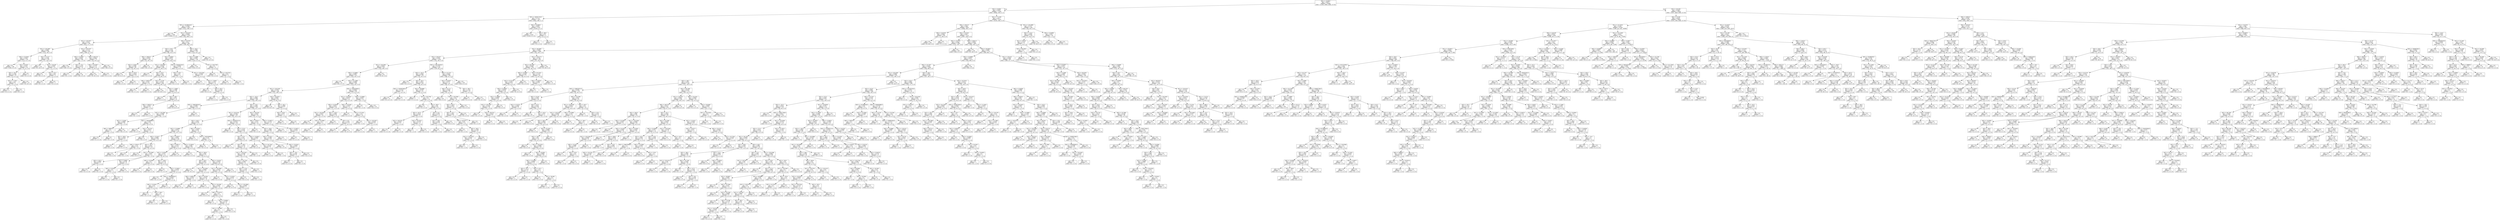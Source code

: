 digraph Tree {
node [shape=box] ;
0 [label="X[0] <= 23.9916\ngini = 0.6675\nsamples = 45646\nvalue = [11812, 8063, 4046, 21725]"] ;
1 [label="X[2] <= 9.3844\ngini = 0.3924\nsamples = 11591\nvalue = [8485, 3105, 0, 1]"] ;
0 -> 1 [labeldistance=2.5, labelangle=45, headlabel="True"] ;
2 [label="X[4] <= 182031744.0\ngini = 0.1714\nsamples = 7015\nvalue = [6351, 663, 0, 1]"] ;
1 -> 2 ;
3 [label="X[4] <= 131306144.0\ngini = 0.3549\nsamples = 2874\nvalue = [2211, 663, 0, 0]"] ;
2 -> 3 ;
4 [label="gini = 0.0\nsamples = 1398\nvalue = [1398, 0, 0, 0]"] ;
3 -> 4 ;
5 [label="X[1] <= 120.3237\ngini = 0.4948\nsamples = 1476\nvalue = [813, 663, 0, 0]"] ;
3 -> 5 ;
6 [label="X[1] <= 120.2871\ngini = 0.3411\nsamples = 784\nvalue = [613, 171, 0, 0]"] ;
5 -> 6 ;
7 [label="X[1] <= 120.2867\ngini = 0.4982\nsamples = 264\nvalue = [124, 140, 0, 0]"] ;
6 -> 7 ;
8 [label="X[0] <= 22.9246\ngini = 0.2643\nsamples = 134\nvalue = [113, 21, 0, 0]"] ;
7 -> 8 ;
9 [label="gini = 0.0\nsamples = 108\nvalue = [108, 0, 0, 0]"] ;
8 -> 9 ;
10 [label="X[2] <= 8.3537\ngini = 0.3107\nsamples = 26\nvalue = [5, 21, 0, 0]"] ;
8 -> 10 ;
11 [label="X[3] <= -92.5\ngini = 0.2188\nsamples = 24\nvalue = [3, 21, 0, 0]"] ;
10 -> 11 ;
12 [label="X[2] <= 7.7203\ngini = 0.48\nsamples = 5\nvalue = [3, 2, 0, 0]"] ;
11 -> 12 ;
13 [label="gini = 0.0\nsamples = 3\nvalue = [3, 0, 0, 0]"] ;
12 -> 13 ;
14 [label="gini = 0.0\nsamples = 2\nvalue = [0, 2, 0, 0]"] ;
12 -> 14 ;
15 [label="gini = 0.0\nsamples = 19\nvalue = [0, 19, 0, 0]"] ;
11 -> 15 ;
16 [label="gini = 0.0\nsamples = 2\nvalue = [2, 0, 0, 0]"] ;
10 -> 16 ;
17 [label="X[2] <= 5.1127\ngini = 0.1549\nsamples = 130\nvalue = [11, 119, 0, 0]"] ;
7 -> 17 ;
18 [label="gini = 0.0\nsamples = 116\nvalue = [0, 116, 0, 0]"] ;
17 -> 18 ;
19 [label="X[1] <= 120.287\ngini = 0.3367\nsamples = 14\nvalue = [11, 3, 0, 0]"] ;
17 -> 19 ;
20 [label="gini = 0.0\nsamples = 9\nvalue = [9, 0, 0, 0]"] ;
19 -> 20 ;
21 [label="X[3] <= -81.0\ngini = 0.48\nsamples = 5\nvalue = [2, 3, 0, 0]"] ;
19 -> 21 ;
22 [label="gini = 0.0\nsamples = 3\nvalue = [0, 3, 0, 0]"] ;
21 -> 22 ;
23 [label="gini = 0.0\nsamples = 2\nvalue = [2, 0, 0, 0]"] ;
21 -> 23 ;
24 [label="X[1] <= 120.3237\ngini = 0.1121\nsamples = 520\nvalue = [489, 31, 0, 0]"] ;
6 -> 24 ;
25 [label="X[0] <= 23.4581\ngini = 0.0045\nsamples = 448\nvalue = [447, 1, 0, 0]"] ;
24 -> 25 ;
26 [label="gini = 0.0\nsamples = 407\nvalue = [407, 0, 0, 0]"] ;
25 -> 26 ;
27 [label="X[3] <= -73.5\ngini = 0.0476\nsamples = 41\nvalue = [40, 1, 0, 0]"] ;
25 -> 27 ;
28 [label="gini = 0.0\nsamples = 1\nvalue = [0, 1, 0, 0]"] ;
27 -> 28 ;
29 [label="gini = 0.0\nsamples = 40\nvalue = [40, 0, 0, 0]"] ;
27 -> 29 ;
30 [label="X[6] <= 40275.0\ngini = 0.4861\nsamples = 72\nvalue = [42, 30, 0, 0]"] ;
24 -> 30 ;
31 [label="X[0] <= 23.4587\ngini = 0.1172\nsamples = 32\nvalue = [2, 30, 0, 0]"] ;
30 -> 31 ;
32 [label="gini = 0.0\nsamples = 30\nvalue = [0, 30, 0, 0]"] ;
31 -> 32 ;
33 [label="gini = 0.0\nsamples = 2\nvalue = [2, 0, 0, 0]"] ;
31 -> 33 ;
34 [label="gini = 0.0\nsamples = 40\nvalue = [40, 0, 0, 0]"] ;
30 -> 34 ;
35 [label="X[0] <= 23.8735\ngini = 0.411\nsamples = 692\nvalue = [200, 492, 0, 0]"] ;
5 -> 35 ;
36 [label="X[3] <= -93.5\ngini = 0.2146\nsamples = 540\nvalue = [66, 474, 0, 0]"] ;
35 -> 36 ;
37 [label="X[6] <= 29355.5\ngini = 0.4979\nsamples = 109\nvalue = [51, 58, 0, 0]"] ;
36 -> 37 ;
38 [label="X[2] <= 5.5847\ngini = 0.2509\nsamples = 68\nvalue = [10, 58, 0, 0]"] ;
37 -> 38 ;
39 [label="gini = 0.0\nsamples = 53\nvalue = [0, 53, 0, 0]"] ;
38 -> 39 ;
40 [label="X[5] <= 420.0\ngini = 0.4444\nsamples = 15\nvalue = [10, 5, 0, 0]"] ;
38 -> 40 ;
41 [label="gini = 0.0\nsamples = 10\nvalue = [10, 0, 0, 0]"] ;
40 -> 41 ;
42 [label="gini = 0.0\nsamples = 5\nvalue = [0, 5, 0, 0]"] ;
40 -> 42 ;
43 [label="gini = 0.0\nsamples = 41\nvalue = [41, 0, 0, 0]"] ;
37 -> 43 ;
44 [label="X[2] <= 6.6842\ngini = 0.0672\nsamples = 431\nvalue = [15, 416, 0, 0]"] ;
36 -> 44 ;
45 [label="X[1] <= 120.3238\ngini = 0.0336\nsamples = 409\nvalue = [7, 402, 0, 0]"] ;
44 -> 45 ;
46 [label="gini = 0.0\nsamples = 1\nvalue = [1, 0, 0, 0]"] ;
45 -> 46 ;
47 [label="X[3] <= -92.5\ngini = 0.029\nsamples = 408\nvalue = [6, 402, 0, 0]"] ;
45 -> 47 ;
48 [label="X[6] <= 29355.5\ngini = 0.255\nsamples = 20\nvalue = [3, 17, 0, 0]"] ;
47 -> 48 ;
49 [label="gini = 0.0\nsamples = 17\nvalue = [0, 17, 0, 0]"] ;
48 -> 49 ;
50 [label="gini = 0.0\nsamples = 3\nvalue = [3, 0, 0, 0]"] ;
48 -> 50 ;
51 [label="X[2] <= 1.5159\ngini = 0.0153\nsamples = 388\nvalue = [3, 385, 0, 0]"] ;
47 -> 51 ;
52 [label="gini = 0.0\nsamples = 335\nvalue = [0, 335, 0, 0]"] ;
51 -> 52 ;
53 [label="X[2] <= 1.5606\ngini = 0.1068\nsamples = 53\nvalue = [3, 50, 0, 0]"] ;
51 -> 53 ;
54 [label="gini = 0.0\nsamples = 1\nvalue = [1, 0, 0, 0]"] ;
53 -> 54 ;
55 [label="X[3] <= -89.5\ngini = 0.074\nsamples = 52\nvalue = [2, 50, 0, 0]"] ;
53 -> 55 ;
56 [label="X[6] <= 29355.5\ngini = 0.3457\nsamples = 9\nvalue = [2, 7, 0, 0]"] ;
55 -> 56 ;
57 [label="gini = 0.0\nsamples = 7\nvalue = [0, 7, 0, 0]"] ;
56 -> 57 ;
58 [label="gini = 0.0\nsamples = 2\nvalue = [2, 0, 0, 0]"] ;
56 -> 58 ;
59 [label="gini = 0.0\nsamples = 43\nvalue = [0, 43, 0, 0]"] ;
55 -> 59 ;
60 [label="X[4] <= 134443216.0\ngini = 0.4628\nsamples = 22\nvalue = [8, 14, 0, 0]"] ;
44 -> 60 ;
61 [label="X[3] <= -83.5\ngini = 0.32\nsamples = 5\nvalue = [4, 1, 0, 0]"] ;
60 -> 61 ;
62 [label="gini = 0.0\nsamples = 4\nvalue = [4, 0, 0, 0]"] ;
61 -> 62 ;
63 [label="gini = 0.0\nsamples = 1\nvalue = [0, 1, 0, 0]"] ;
61 -> 63 ;
64 [label="X[1] <= 120.3238\ngini = 0.3599\nsamples = 17\nvalue = [4, 13, 0, 0]"] ;
60 -> 64 ;
65 [label="gini = 0.0\nsamples = 2\nvalue = [2, 0, 0, 0]"] ;
64 -> 65 ;
66 [label="X[2] <= 7.8446\ngini = 0.2311\nsamples = 15\nvalue = [2, 13, 0, 0]"] ;
64 -> 66 ;
67 [label="gini = 0.0\nsamples = 9\nvalue = [0, 9, 0, 0]"] ;
66 -> 67 ;
68 [label="X[3] <= -85.0\ngini = 0.4444\nsamples = 6\nvalue = [2, 4, 0, 0]"] ;
66 -> 68 ;
69 [label="gini = 0.0\nsamples = 2\nvalue = [2, 0, 0, 0]"] ;
68 -> 69 ;
70 [label="gini = 0.0\nsamples = 4\nvalue = [0, 4, 0, 0]"] ;
68 -> 70 ;
71 [label="X[3] <= -84.5\ngini = 0.2088\nsamples = 152\nvalue = [134, 18, 0, 0]"] ;
35 -> 71 ;
72 [label="X[2] <= 5.2669\ngini = 0.0563\nsamples = 138\nvalue = [134, 4, 0, 0]"] ;
71 -> 72 ;
73 [label="gini = 0.0\nsamples = 130\nvalue = [130, 0, 0, 0]"] ;
72 -> 73 ;
74 [label="X[1] <= 120.5748\ngini = 0.5\nsamples = 8\nvalue = [4, 4, 0, 0]"] ;
72 -> 74 ;
75 [label="gini = 0.0\nsamples = 3\nvalue = [0, 3, 0, 0]"] ;
74 -> 75 ;
76 [label="X[1] <= 120.5752\ngini = 0.32\nsamples = 5\nvalue = [4, 1, 0, 0]"] ;
74 -> 76 ;
77 [label="gini = 0.0\nsamples = 4\nvalue = [4, 0, 0, 0]"] ;
76 -> 77 ;
78 [label="gini = 0.0\nsamples = 1\nvalue = [0, 1, 0, 0]"] ;
76 -> 78 ;
79 [label="gini = 0.0\nsamples = 14\nvalue = [0, 14, 0, 0]"] ;
71 -> 79 ;
80 [label="X[0] <= 23.9916\ngini = 0.0005\nsamples = 4141\nvalue = [4140, 0, 0, 1]"] ;
2 -> 80 ;
81 [label="gini = 0.0\nsamples = 4136\nvalue = [4136, 0, 0, 0]"] ;
80 -> 81 ;
82 [label="X[3] <= -99.5\ngini = 0.32\nsamples = 5\nvalue = [4, 0, 0, 1]"] ;
80 -> 82 ;
83 [label="gini = 0.0\nsamples = 3\nvalue = [3, 0, 0, 0]"] ;
82 -> 83 ;
84 [label="gini = 0.5\nsamples = 2\nvalue = [1, 0, 0, 1]"] ;
82 -> 84 ;
85 [label="X[2] <= 77.2706\ngini = 0.4977\nsamples = 4576\nvalue = [2134, 2442, 0, 0]"] ;
1 -> 85 ;
86 [label="X[6] <= 19747.0\ngini = 0.499\nsamples = 4020\nvalue = [2098, 1922, 0, 0]"] ;
85 -> 86 ;
87 [label="X[0] <= 23.9756\ngini = 0.0065\nsamples = 305\nvalue = [1, 304, 0, 0]"] ;
86 -> 87 ;
88 [label="gini = 0.0\nsamples = 304\nvalue = [0, 304, 0, 0]"] ;
87 -> 88 ;
89 [label="gini = 0.0\nsamples = 1\nvalue = [1, 0, 0, 0]"] ;
87 -> 89 ;
90 [label="X[0] <= 23.3522\ngini = 0.4917\nsamples = 3715\nvalue = [2097, 1618, 0, 0]"] ;
86 -> 90 ;
91 [label="X[0] <= 22.9776\ngini = 0.4366\nsamples = 1854\nvalue = [1257, 597, 0, 0]"] ;
90 -> 91 ;
92 [label="X[2] <= 46.5865\ngini = 0.4884\nsamples = 1409\nvalue = [812, 597, 0, 0]"] ;
91 -> 92 ;
93 [label="X[2] <= 38.3471\ngini = 0.4283\nsamples = 1104\nvalue = [761, 343, 0, 0]"] ;
92 -> 93 ;
94 [label="X[1] <= 120.3361\ngini = 0.4955\nsamples = 537\nvalue = [243, 294, 0, 0]"] ;
93 -> 94 ;
95 [label="X[0] <= 22.6884\ngini = 0.4997\nsamples = 475\nvalue = [243, 232, 0, 0]"] ;
94 -> 95 ;
96 [label="gini = 0.0\nsamples = 33\nvalue = [33, 0, 0, 0]"] ;
95 -> 96 ;
97 [label="X[2] <= 31.1888\ngini = 0.4988\nsamples = 442\nvalue = [210, 232, 0, 0]"] ;
95 -> 97 ;
98 [label="X[1] <= 120.3193\ngini = 0.4783\nsamples = 346\nvalue = [137, 209, 0, 0]"] ;
97 -> 98 ;
99 [label="X[3] <= -102.5\ngini = 0.4986\nsamples = 283\nvalue = [134, 149, 0, 0]"] ;
98 -> 99 ;
100 [label="X[4] <= 196326016.0\ngini = 0.4082\nsamples = 42\nvalue = [30, 12, 0, 0]"] ;
99 -> 100 ;
101 [label="X[1] <= 120.2903\ngini = 0.3068\nsamples = 37\nvalue = [30, 7, 0, 0]"] ;
100 -> 101 ;
102 [label="X[2] <= 17.9283\ngini = 0.0868\nsamples = 22\nvalue = [21, 1, 0, 0]"] ;
101 -> 102 ;
103 [label="X[6] <= 28092.0\ngini = 0.5\nsamples = 2\nvalue = [1, 1, 0, 0]"] ;
102 -> 103 ;
104 [label="gini = 0.0\nsamples = 1\nvalue = [1, 0, 0, 0]"] ;
103 -> 104 ;
105 [label="gini = 0.0\nsamples = 1\nvalue = [0, 1, 0, 0]"] ;
103 -> 105 ;
106 [label="gini = 0.0\nsamples = 20\nvalue = [20, 0, 0, 0]"] ;
102 -> 106 ;
107 [label="X[4] <= 183540880.0\ngini = 0.48\nsamples = 15\nvalue = [9, 6, 0, 0]"] ;
101 -> 107 ;
108 [label="gini = 0.0\nsamples = 4\nvalue = [0, 4, 0, 0]"] ;
107 -> 108 ;
109 [label="X[2] <= 16.2747\ngini = 0.2975\nsamples = 11\nvalue = [9, 2, 0, 0]"] ;
107 -> 109 ;
110 [label="X[5] <= 196.5\ngini = 0.4444\nsamples = 3\nvalue = [1, 2, 0, 0]"] ;
109 -> 110 ;
111 [label="gini = 0.0\nsamples = 2\nvalue = [0, 2, 0, 0]"] ;
110 -> 111 ;
112 [label="gini = 0.0\nsamples = 1\nvalue = [1, 0, 0, 0]"] ;
110 -> 112 ;
113 [label="gini = 0.0\nsamples = 8\nvalue = [8, 0, 0, 0]"] ;
109 -> 113 ;
114 [label="gini = 0.0\nsamples = 5\nvalue = [0, 5, 0, 0]"] ;
100 -> 114 ;
115 [label="X[3] <= -78.5\ngini = 0.4906\nsamples = 241\nvalue = [104, 137, 0, 0]"] ;
99 -> 115 ;
116 [label="X[1] <= 120.3144\ngini = 0.4784\nsamples = 207\nvalue = [82, 125, 0, 0]"] ;
115 -> 116 ;
117 [label="X[5] <= 442.5\ngini = 0.4555\nsamples = 171\nvalue = [60, 111, 0, 0]"] ;
116 -> 117 ;
118 [label="X[2] <= 14.4699\ngini = 0.4372\nsamples = 158\nvalue = [51, 107, 0, 0]"] ;
117 -> 118 ;
119 [label="X[0] <= 22.9227\ngini = 0.4994\nsamples = 29\nvalue = [15, 14, 0, 0]"] ;
118 -> 119 ;
120 [label="X[6] <= 37001.5\ngini = 0.18\nsamples = 10\nvalue = [9, 1, 0, 0]"] ;
119 -> 120 ;
121 [label="gini = 0.0\nsamples = 9\nvalue = [9, 0, 0, 0]"] ;
120 -> 121 ;
122 [label="gini = 0.0\nsamples = 1\nvalue = [0, 1, 0, 0]"] ;
120 -> 122 ;
123 [label="X[3] <= -91.5\ngini = 0.4321\nsamples = 19\nvalue = [6, 13, 0, 0]"] ;
119 -> 123 ;
124 [label="gini = 0.0\nsamples = 6\nvalue = [0, 6, 0, 0]"] ;
123 -> 124 ;
125 [label="X[1] <= 120.2867\ngini = 0.497\nsamples = 13\nvalue = [6, 7, 0, 0]"] ;
123 -> 125 ;
126 [label="X[5] <= 332.5\ngini = 0.4082\nsamples = 7\nvalue = [5, 2, 0, 0]"] ;
125 -> 126 ;
127 [label="gini = 0.0\nsamples = 5\nvalue = [5, 0, 0, 0]"] ;
126 -> 127 ;
128 [label="gini = 0.0\nsamples = 2\nvalue = [0, 2, 0, 0]"] ;
126 -> 128 ;
129 [label="X[2] <= 9.6987\ngini = 0.2778\nsamples = 6\nvalue = [1, 5, 0, 0]"] ;
125 -> 129 ;
130 [label="X[0] <= 22.9232\ngini = 0.5\nsamples = 2\nvalue = [1, 1, 0, 0]"] ;
129 -> 130 ;
131 [label="gini = 0.0\nsamples = 1\nvalue = [1, 0, 0, 0]"] ;
130 -> 131 ;
132 [label="gini = 0.0\nsamples = 1\nvalue = [0, 1, 0, 0]"] ;
130 -> 132 ;
133 [label="gini = 0.0\nsamples = 4\nvalue = [0, 4, 0, 0]"] ;
129 -> 133 ;
134 [label="X[2] <= 16.6677\ngini = 0.4024\nsamples = 129\nvalue = [36, 93, 0, 0]"] ;
118 -> 134 ;
135 [label="X[6] <= 37001.5\ngini = 0.2227\nsamples = 47\nvalue = [6, 41, 0, 0]"] ;
134 -> 135 ;
136 [label="X[2] <= 15.6542\ngini = 0.375\nsamples = 24\nvalue = [6, 18, 0, 0]"] ;
135 -> 136 ;
137 [label="X[0] <= 22.9265\ngini = 0.5\nsamples = 6\nvalue = [3, 3, 0, 0]"] ;
136 -> 137 ;
138 [label="gini = 0.0\nsamples = 3\nvalue = [3, 0, 0, 0]"] ;
137 -> 138 ;
139 [label="gini = 0.0\nsamples = 3\nvalue = [0, 3, 0, 0]"] ;
137 -> 139 ;
140 [label="X[3] <= -100.5\ngini = 0.2778\nsamples = 18\nvalue = [3, 15, 0, 0]"] ;
136 -> 140 ;
141 [label="gini = 0.0\nsamples = 1\nvalue = [1, 0, 0, 0]"] ;
140 -> 141 ;
142 [label="X[0] <= 22.6933\ngini = 0.2076\nsamples = 17\nvalue = [2, 15, 0, 0]"] ;
140 -> 142 ;
143 [label="gini = 0.0\nsamples = 11\nvalue = [0, 11, 0, 0]"] ;
142 -> 143 ;
144 [label="X[4] <= 184598304.0\ngini = 0.4444\nsamples = 6\nvalue = [2, 4, 0, 0]"] ;
142 -> 144 ;
145 [label="X[0] <= 22.9242\ngini = 0.32\nsamples = 5\nvalue = [1, 4, 0, 0]"] ;
144 -> 145 ;
146 [label="gini = 0.0\nsamples = 3\nvalue = [0, 3, 0, 0]"] ;
145 -> 146 ;
147 [label="X[3] <= -94.0\ngini = 0.5\nsamples = 2\nvalue = [1, 1, 0, 0]"] ;
145 -> 147 ;
148 [label="gini = 0.0\nsamples = 1\nvalue = [0, 1, 0, 0]"] ;
147 -> 148 ;
149 [label="gini = 0.0\nsamples = 1\nvalue = [1, 0, 0, 0]"] ;
147 -> 149 ;
150 [label="gini = 0.0\nsamples = 1\nvalue = [1, 0, 0, 0]"] ;
144 -> 150 ;
151 [label="gini = 0.0\nsamples = 23\nvalue = [0, 23, 0, 0]"] ;
135 -> 151 ;
152 [label="X[0] <= 22.6919\ngini = 0.464\nsamples = 82\nvalue = [30, 52, 0, 0]"] ;
134 -> 152 ;
153 [label="gini = 0.0\nsamples = 11\nvalue = [11, 0, 0, 0]"] ;
152 -> 153 ;
154 [label="X[5] <= 290.0\ngini = 0.392\nsamples = 71\nvalue = [19, 52, 0, 0]"] ;
152 -> 154 ;
155 [label="X[5] <= 63.0\ngini = 0.4821\nsamples = 37\nvalue = [15, 22, 0, 0]"] ;
154 -> 155 ;
156 [label="gini = 0.0\nsamples = 10\nvalue = [0, 10, 0, 0]"] ;
155 -> 156 ;
157 [label="X[1] <= 120.2856\ngini = 0.4938\nsamples = 27\nvalue = [15, 12, 0, 0]"] ;
155 -> 157 ;
158 [label="X[6] <= 40391.0\ngini = 0.1975\nsamples = 9\nvalue = [8, 1, 0, 0]"] ;
157 -> 158 ;
159 [label="gini = 0.0\nsamples = 8\nvalue = [8, 0, 0, 0]"] ;
158 -> 159 ;
160 [label="gini = 0.0\nsamples = 1\nvalue = [0, 1, 0, 0]"] ;
158 -> 160 ;
161 [label="X[2] <= 18.4301\ngini = 0.4753\nsamples = 18\nvalue = [7, 11, 0, 0]"] ;
157 -> 161 ;
162 [label="gini = 0.0\nsamples = 2\nvalue = [2, 0, 0, 0]"] ;
161 -> 162 ;
163 [label="X[2] <= 20.4538\ngini = 0.4297\nsamples = 16\nvalue = [5, 11, 0, 0]"] ;
161 -> 163 ;
164 [label="gini = 0.0\nsamples = 6\nvalue = [0, 6, 0, 0]"] ;
163 -> 164 ;
165 [label="X[0] <= 22.9178\ngini = 0.5\nsamples = 10\nvalue = [5, 5, 0, 0]"] ;
163 -> 165 ;
166 [label="gini = 0.0\nsamples = 4\nvalue = [0, 4, 0, 0]"] ;
165 -> 166 ;
167 [label="X[2] <= 22.6954\ngini = 0.2778\nsamples = 6\nvalue = [5, 1, 0, 0]"] ;
165 -> 167 ;
168 [label="X[1] <= 120.289\ngini = 0.5\nsamples = 2\nvalue = [1, 1, 0, 0]"] ;
167 -> 168 ;
169 [label="gini = 0.0\nsamples = 1\nvalue = [1, 0, 0, 0]"] ;
168 -> 169 ;
170 [label="gini = 0.0\nsamples = 1\nvalue = [0, 1, 0, 0]"] ;
168 -> 170 ;
171 [label="gini = 0.0\nsamples = 4\nvalue = [4, 0, 0, 0]"] ;
167 -> 171 ;
172 [label="X[0] <= 22.9215\ngini = 0.2076\nsamples = 34\nvalue = [4, 30, 0, 0]"] ;
154 -> 172 ;
173 [label="X[1] <= 120.2883\ngini = 0.3324\nsamples = 19\nvalue = [4, 15, 0, 0]"] ;
172 -> 173 ;
174 [label="gini = 0.0\nsamples = 2\nvalue = [2, 0, 0, 0]"] ;
173 -> 174 ;
175 [label="X[2] <= 22.8181\ngini = 0.2076\nsamples = 17\nvalue = [2, 15, 0, 0]"] ;
173 -> 175 ;
176 [label="gini = 0.0\nsamples = 10\nvalue = [0, 10, 0, 0]"] ;
175 -> 176 ;
177 [label="X[1] <= 120.2894\ngini = 0.4082\nsamples = 7\nvalue = [2, 5, 0, 0]"] ;
175 -> 177 ;
178 [label="gini = 0.0\nsamples = 2\nvalue = [2, 0, 0, 0]"] ;
177 -> 178 ;
179 [label="gini = 0.0\nsamples = 5\nvalue = [0, 5, 0, 0]"] ;
177 -> 179 ;
180 [label="gini = 0.0\nsamples = 15\nvalue = [0, 15, 0, 0]"] ;
172 -> 180 ;
181 [label="X[0] <= 22.9241\ngini = 0.426\nsamples = 13\nvalue = [9, 4, 0, 0]"] ;
117 -> 181 ;
182 [label="gini = 0.0\nsamples = 3\nvalue = [0, 3, 0, 0]"] ;
181 -> 182 ;
183 [label="X[4] <= 182019008.0\ngini = 0.18\nsamples = 10\nvalue = [9, 1, 0, 0]"] ;
181 -> 183 ;
184 [label="gini = 0.0\nsamples = 9\nvalue = [9, 0, 0, 0]"] ;
183 -> 184 ;
185 [label="gini = 0.0\nsamples = 1\nvalue = [0, 1, 0, 0]"] ;
183 -> 185 ;
186 [label="X[4] <= 183402512.0\ngini = 0.4753\nsamples = 36\nvalue = [22, 14, 0, 0]"] ;
116 -> 186 ;
187 [label="gini = 0.0\nsamples = 3\nvalue = [0, 3, 0, 0]"] ;
186 -> 187 ;
188 [label="X[5] <= 273.0\ngini = 0.4444\nsamples = 33\nvalue = [22, 11, 0, 0]"] ;
186 -> 188 ;
189 [label="X[5] <= 52.0\ngini = 0.355\nsamples = 26\nvalue = [20, 6, 0, 0]"] ;
188 -> 189 ;
190 [label="gini = 0.0\nsamples = 2\nvalue = [0, 2, 0, 0]"] ;
189 -> 190 ;
191 [label="X[3] <= -80.0\ngini = 0.2778\nsamples = 24\nvalue = [20, 4, 0, 0]"] ;
189 -> 191 ;
192 [label="X[1] <= 120.3156\ngini = 0.2268\nsamples = 23\nvalue = [20, 3, 0, 0]"] ;
191 -> 192 ;
193 [label="X[2] <= 19.1734\ngini = 0.3967\nsamples = 11\nvalue = [8, 3, 0, 0]"] ;
192 -> 193 ;
194 [label="X[5] <= 173.0\ngini = 0.1975\nsamples = 9\nvalue = [8, 1, 0, 0]"] ;
193 -> 194 ;
195 [label="gini = 0.0\nsamples = 8\nvalue = [8, 0, 0, 0]"] ;
194 -> 195 ;
196 [label="gini = 0.0\nsamples = 1\nvalue = [0, 1, 0, 0]"] ;
194 -> 196 ;
197 [label="gini = 0.0\nsamples = 2\nvalue = [0, 2, 0, 0]"] ;
193 -> 197 ;
198 [label="gini = 0.0\nsamples = 12\nvalue = [12, 0, 0, 0]"] ;
192 -> 198 ;
199 [label="gini = 0.0\nsamples = 1\nvalue = [0, 1, 0, 0]"] ;
191 -> 199 ;
200 [label="X[0] <= 22.6974\ngini = 0.4082\nsamples = 7\nvalue = [2, 5, 0, 0]"] ;
188 -> 200 ;
201 [label="gini = 0.0\nsamples = 4\nvalue = [0, 4, 0, 0]"] ;
200 -> 201 ;
202 [label="X[2] <= 30.7554\ngini = 0.4444\nsamples = 3\nvalue = [2, 1, 0, 0]"] ;
200 -> 202 ;
203 [label="gini = 0.0\nsamples = 2\nvalue = [2, 0, 0, 0]"] ;
202 -> 203 ;
204 [label="gini = 0.0\nsamples = 1\nvalue = [0, 1, 0, 0]"] ;
202 -> 204 ;
205 [label="X[2] <= 26.4701\ngini = 0.4567\nsamples = 34\nvalue = [22, 12, 0, 0]"] ;
115 -> 205 ;
206 [label="X[6] <= 37001.5\ngini = 0.375\nsamples = 28\nvalue = [21, 7, 0, 0]"] ;
205 -> 206 ;
207 [label="gini = 0.0\nsamples = 3\nvalue = [0, 3, 0, 0]"] ;
206 -> 207 ;
208 [label="X[3] <= -66.0\ngini = 0.2688\nsamples = 25\nvalue = [21, 4, 0, 0]"] ;
206 -> 208 ;
209 [label="X[0] <= 22.9211\ngini = 0.1588\nsamples = 23\nvalue = [21, 2, 0, 0]"] ;
208 -> 209 ;
210 [label="gini = 0.0\nsamples = 16\nvalue = [16, 0, 0, 0]"] ;
209 -> 210 ;
211 [label="X[0] <= 22.9218\ngini = 0.4082\nsamples = 7\nvalue = [5, 2, 0, 0]"] ;
209 -> 211 ;
212 [label="X[3] <= -76.0\ngini = 0.4444\nsamples = 3\nvalue = [1, 2, 0, 0]"] ;
211 -> 212 ;
213 [label="gini = 0.0\nsamples = 1\nvalue = [1, 0, 0, 0]"] ;
212 -> 213 ;
214 [label="gini = 0.0\nsamples = 2\nvalue = [0, 2, 0, 0]"] ;
212 -> 214 ;
215 [label="gini = 0.0\nsamples = 4\nvalue = [4, 0, 0, 0]"] ;
211 -> 215 ;
216 [label="gini = 0.0\nsamples = 2\nvalue = [0, 2, 0, 0]"] ;
208 -> 216 ;
217 [label="X[0] <= 22.6973\ngini = 0.2778\nsamples = 6\nvalue = [1, 5, 0, 0]"] ;
205 -> 217 ;
218 [label="gini = 0.0\nsamples = 3\nvalue = [0, 3, 0, 0]"] ;
217 -> 218 ;
219 [label="X[0] <= 22.6975\ngini = 0.4444\nsamples = 3\nvalue = [1, 2, 0, 0]"] ;
217 -> 219 ;
220 [label="gini = 0.0\nsamples = 1\nvalue = [1, 0, 0, 0]"] ;
219 -> 220 ;
221 [label="gini = 0.0\nsamples = 2\nvalue = [0, 2, 0, 0]"] ;
219 -> 221 ;
222 [label="X[2] <= 30.2675\ngini = 0.0907\nsamples = 63\nvalue = [3, 60, 0, 0]"] ;
98 -> 222 ;
223 [label="gini = 0.0\nsamples = 56\nvalue = [0, 56, 0, 0]"] ;
222 -> 223 ;
224 [label="X[3] <= -95.5\ngini = 0.4898\nsamples = 7\nvalue = [3, 4, 0, 0]"] ;
222 -> 224 ;
225 [label="X[5] <= 243.0\ngini = 0.375\nsamples = 4\nvalue = [3, 1, 0, 0]"] ;
224 -> 225 ;
226 [label="gini = 0.0\nsamples = 3\nvalue = [3, 0, 0, 0]"] ;
225 -> 226 ;
227 [label="gini = 0.0\nsamples = 1\nvalue = [0, 1, 0, 0]"] ;
225 -> 227 ;
228 [label="gini = 0.0\nsamples = 3\nvalue = [0, 3, 0, 0]"] ;
224 -> 228 ;
229 [label="X[4] <= 182020480.0\ngini = 0.3644\nsamples = 96\nvalue = [73, 23, 0, 0]"] ;
97 -> 229 ;
230 [label="X[1] <= 120.2919\ngini = 0.4973\nsamples = 41\nvalue = [19, 22, 0, 0]"] ;
229 -> 230 ;
231 [label="X[0] <= 22.9329\ngini = 0.4911\nsamples = 30\nvalue = [17, 13, 0, 0]"] ;
230 -> 231 ;
232 [label="X[1] <= 120.2914\ngini = 0.3047\nsamples = 16\nvalue = [13, 3, 0, 0]"] ;
231 -> 232 ;
233 [label="gini = 0.0\nsamples = 10\nvalue = [10, 0, 0, 0]"] ;
232 -> 233 ;
234 [label="X[2] <= 35.0683\ngini = 0.5\nsamples = 6\nvalue = [3, 3, 0, 0]"] ;
232 -> 234 ;
235 [label="gini = 0.0\nsamples = 3\nvalue = [0, 3, 0, 0]"] ;
234 -> 235 ;
236 [label="gini = 0.0\nsamples = 3\nvalue = [3, 0, 0, 0]"] ;
234 -> 236 ;
237 [label="X[3] <= -103.5\ngini = 0.4082\nsamples = 14\nvalue = [4, 10, 0, 0]"] ;
231 -> 237 ;
238 [label="gini = 0.0\nsamples = 3\nvalue = [3, 0, 0, 0]"] ;
237 -> 238 ;
239 [label="X[5] <= 9.5\ngini = 0.1653\nsamples = 11\nvalue = [1, 10, 0, 0]"] ;
237 -> 239 ;
240 [label="gini = 0.0\nsamples = 1\nvalue = [1, 0, 0, 0]"] ;
239 -> 240 ;
241 [label="gini = 0.0\nsamples = 10\nvalue = [0, 10, 0, 0]"] ;
239 -> 241 ;
242 [label="X[0] <= 22.9108\ngini = 0.2975\nsamples = 11\nvalue = [2, 9, 0, 0]"] ;
230 -> 242 ;
243 [label="gini = 0.0\nsamples = 1\nvalue = [1, 0, 0, 0]"] ;
242 -> 243 ;
244 [label="X[2] <= 37.5191\ngini = 0.18\nsamples = 10\nvalue = [1, 9, 0, 0]"] ;
242 -> 244 ;
245 [label="gini = 0.0\nsamples = 7\nvalue = [0, 7, 0, 0]"] ;
244 -> 245 ;
246 [label="X[1] <= 120.2927\ngini = 0.4444\nsamples = 3\nvalue = [1, 2, 0, 0]"] ;
244 -> 246 ;
247 [label="gini = 0.0\nsamples = 1\nvalue = [1, 0, 0, 0]"] ;
246 -> 247 ;
248 [label="gini = 0.0\nsamples = 2\nvalue = [0, 2, 0, 0]"] ;
246 -> 248 ;
249 [label="X[0] <= 22.6983\ngini = 0.0357\nsamples = 55\nvalue = [54, 1, 0, 0]"] ;
229 -> 249 ;
250 [label="gini = 0.0\nsamples = 1\nvalue = [0, 1, 0, 0]"] ;
249 -> 250 ;
251 [label="gini = 0.0\nsamples = 54\nvalue = [54, 0, 0, 0]"] ;
249 -> 251 ;
252 [label="gini = 0.0\nsamples = 62\nvalue = [0, 62, 0, 0]"] ;
94 -> 252 ;
253 [label="X[4] <= 182118528.0\ngini = 0.1579\nsamples = 567\nvalue = [518, 49, 0, 0]"] ;
93 -> 253 ;
254 [label="X[3] <= -101.5\ngini = 0.4946\nsamples = 58\nvalue = [32, 26, 0, 0]"] ;
253 -> 254 ;
255 [label="gini = 0.0\nsamples = 12\nvalue = [12, 0, 0, 0]"] ;
254 -> 255 ;
256 [label="X[3] <= -95.5\ngini = 0.4915\nsamples = 46\nvalue = [20, 26, 0, 0]"] ;
254 -> 256 ;
257 [label="X[4] <= 181867936.0\ngini = 0.1244\nsamples = 15\nvalue = [1, 14, 0, 0]"] ;
256 -> 257 ;
258 [label="gini = 0.0\nsamples = 14\nvalue = [0, 14, 0, 0]"] ;
257 -> 258 ;
259 [label="gini = 0.0\nsamples = 1\nvalue = [1, 0, 0, 0]"] ;
257 -> 259 ;
260 [label="X[2] <= 39.8668\ngini = 0.4745\nsamples = 31\nvalue = [19, 12, 0, 0]"] ;
256 -> 260 ;
261 [label="gini = 0.0\nsamples = 7\nvalue = [7, 0, 0, 0]"] ;
260 -> 261 ;
262 [label="X[1] <= 120.2784\ngini = 0.5\nsamples = 24\nvalue = [12, 12, 0, 0]"] ;
260 -> 262 ;
263 [label="gini = 0.0\nsamples = 4\nvalue = [4, 0, 0, 0]"] ;
262 -> 263 ;
264 [label="X[3] <= -89.5\ngini = 0.48\nsamples = 20\nvalue = [8, 12, 0, 0]"] ;
262 -> 264 ;
265 [label="X[5] <= 197.0\ngini = 0.4444\nsamples = 9\nvalue = [6, 3, 0, 0]"] ;
264 -> 265 ;
266 [label="X[2] <= 40.9135\ngini = 0.4444\nsamples = 3\nvalue = [1, 2, 0, 0]"] ;
265 -> 266 ;
267 [label="gini = 0.0\nsamples = 1\nvalue = [1, 0, 0, 0]"] ;
266 -> 267 ;
268 [label="gini = 0.0\nsamples = 2\nvalue = [0, 2, 0, 0]"] ;
266 -> 268 ;
269 [label="X[2] <= 40.1615\ngini = 0.2778\nsamples = 6\nvalue = [5, 1, 0, 0]"] ;
265 -> 269 ;
270 [label="gini = 0.0\nsamples = 1\nvalue = [0, 1, 0, 0]"] ;
269 -> 270 ;
271 [label="gini = 0.0\nsamples = 5\nvalue = [5, 0, 0, 0]"] ;
269 -> 271 ;
272 [label="X[5] <= 9.5\ngini = 0.2975\nsamples = 11\nvalue = [2, 9, 0, 0]"] ;
264 -> 272 ;
273 [label="X[3] <= -88.0\ngini = 0.4444\nsamples = 3\nvalue = [2, 1, 0, 0]"] ;
272 -> 273 ;
274 [label="gini = 0.0\nsamples = 1\nvalue = [0, 1, 0, 0]"] ;
273 -> 274 ;
275 [label="gini = 0.0\nsamples = 2\nvalue = [2, 0, 0, 0]"] ;
273 -> 275 ;
276 [label="gini = 0.0\nsamples = 8\nvalue = [0, 8, 0, 0]"] ;
272 -> 276 ;
277 [label="X[0] <= 22.7212\ngini = 0.0863\nsamples = 509\nvalue = [486, 23, 0, 0]"] ;
253 -> 277 ;
278 [label="X[2] <= 42.8977\ngini = 0.3777\nsamples = 91\nvalue = [68, 23, 0, 0]"] ;
277 -> 278 ;
279 [label="X[0] <= 22.711\ngini = 0.2088\nsamples = 76\nvalue = [67, 9, 0, 0]"] ;
278 -> 279 ;
280 [label="gini = 0.0\nsamples = 46\nvalue = [46, 0, 0, 0]"] ;
279 -> 280 ;
281 [label="X[1] <= 120.3585\ngini = 0.42\nsamples = 30\nvalue = [21, 9, 0, 0]"] ;
279 -> 281 ;
282 [label="X[5] <= 455.5\ngini = 0.4922\nsamples = 16\nvalue = [7, 9, 0, 0]"] ;
281 -> 282 ;
283 [label="X[3] <= -87.5\ngini = 0.4861\nsamples = 12\nvalue = [7, 5, 0, 0]"] ;
282 -> 283 ;
284 [label="X[2] <= 40.0472\ngini = 0.42\nsamples = 10\nvalue = [7, 3, 0, 0]"] ;
283 -> 284 ;
285 [label="gini = 0.0\nsamples = 2\nvalue = [0, 2, 0, 0]"] ;
284 -> 285 ;
286 [label="X[3] <= -99.5\ngini = 0.2188\nsamples = 8\nvalue = [7, 1, 0, 0]"] ;
284 -> 286 ;
287 [label="X[1] <= 120.3576\ngini = 0.4444\nsamples = 3\nvalue = [2, 1, 0, 0]"] ;
286 -> 287 ;
288 [label="gini = 0.0\nsamples = 1\nvalue = [0, 1, 0, 0]"] ;
287 -> 288 ;
289 [label="gini = 0.0\nsamples = 2\nvalue = [2, 0, 0, 0]"] ;
287 -> 289 ;
290 [label="gini = 0.0\nsamples = 5\nvalue = [5, 0, 0, 0]"] ;
286 -> 290 ;
291 [label="gini = 0.0\nsamples = 2\nvalue = [0, 2, 0, 0]"] ;
283 -> 291 ;
292 [label="gini = 0.0\nsamples = 4\nvalue = [0, 4, 0, 0]"] ;
282 -> 292 ;
293 [label="gini = 0.0\nsamples = 14\nvalue = [14, 0, 0, 0]"] ;
281 -> 293 ;
294 [label="X[3] <= -99.5\ngini = 0.1244\nsamples = 15\nvalue = [1, 14, 0, 0]"] ;
278 -> 294 ;
295 [label="gini = 0.0\nsamples = 1\nvalue = [1, 0, 0, 0]"] ;
294 -> 295 ;
296 [label="gini = 0.0\nsamples = 14\nvalue = [0, 14, 0, 0]"] ;
294 -> 296 ;
297 [label="gini = 0.0\nsamples = 418\nvalue = [418, 0, 0, 0]"] ;
277 -> 297 ;
298 [label="X[1] <= 120.2771\ngini = 0.2785\nsamples = 305\nvalue = [51, 254, 0, 0]"] ;
92 -> 298 ;
299 [label="X[2] <= 64.7209\ngini = 0.4998\nsamples = 100\nvalue = [51, 49, 0, 0]"] ;
298 -> 299 ;
300 [label="X[0] <= 22.9585\ngini = 0.4348\nsamples = 72\nvalue = [49, 23, 0, 0]"] ;
299 -> 300 ;
301 [label="X[2] <= 57.0178\ngini = 0.4952\nsamples = 51\nvalue = [28, 23, 0, 0]"] ;
300 -> 301 ;
302 [label="X[0] <= 22.9494\ngini = 0.3878\nsamples = 38\nvalue = [28, 10, 0, 0]"] ;
301 -> 302 ;
303 [label="X[2] <= 51.8886\ngini = 0.4959\nsamples = 22\nvalue = [12, 10, 0, 0]"] ;
302 -> 303 ;
304 [label="X[1] <= 120.2767\ngini = 0.2449\nsamples = 14\nvalue = [12, 2, 0, 0]"] ;
303 -> 304 ;
305 [label="gini = 0.0\nsamples = 11\nvalue = [11, 0, 0, 0]"] ;
304 -> 305 ;
306 [label="X[2] <= 48.8752\ngini = 0.4444\nsamples = 3\nvalue = [1, 2, 0, 0]"] ;
304 -> 306 ;
307 [label="gini = 0.0\nsamples = 1\nvalue = [1, 0, 0, 0]"] ;
306 -> 307 ;
308 [label="gini = 0.0\nsamples = 2\nvalue = [0, 2, 0, 0]"] ;
306 -> 308 ;
309 [label="gini = 0.0\nsamples = 8\nvalue = [0, 8, 0, 0]"] ;
303 -> 309 ;
310 [label="gini = 0.0\nsamples = 16\nvalue = [16, 0, 0, 0]"] ;
302 -> 310 ;
311 [label="gini = 0.0\nsamples = 13\nvalue = [0, 13, 0, 0]"] ;
301 -> 311 ;
312 [label="gini = 0.0\nsamples = 21\nvalue = [21, 0, 0, 0]"] ;
300 -> 312 ;
313 [label="X[2] <= 67.5313\ngini = 0.1327\nsamples = 28\nvalue = [2, 26, 0, 0]"] ;
299 -> 313 ;
314 [label="X[0] <= 22.9679\ngini = 0.4082\nsamples = 7\nvalue = [2, 5, 0, 0]"] ;
313 -> 314 ;
315 [label="gini = 0.0\nsamples = 5\nvalue = [0, 5, 0, 0]"] ;
314 -> 315 ;
316 [label="gini = 0.0\nsamples = 2\nvalue = [2, 0, 0, 0]"] ;
314 -> 316 ;
317 [label="gini = 0.0\nsamples = 21\nvalue = [0, 21, 0, 0]"] ;
313 -> 317 ;
318 [label="gini = 0.0\nsamples = 205\nvalue = [0, 205, 0, 0]"] ;
298 -> 318 ;
319 [label="gini = 0.0\nsamples = 445\nvalue = [445, 0, 0, 0]"] ;
91 -> 319 ;
320 [label="X[6] <= 22641.0\ngini = 0.4953\nsamples = 1861\nvalue = [840, 1021, 0, 0]"] ;
90 -> 320 ;
321 [label="gini = 0.0\nsamples = 140\nvalue = [0, 140, 0, 0]"] ;
320 -> 321 ;
322 [label="X[2] <= 63.6819\ngini = 0.4997\nsamples = 1721\nvalue = [840, 881, 0, 0]"] ;
320 -> 322 ;
323 [label="X[0] <= 23.8988\ngini = 0.4815\nsamples = 1114\nvalue = [450, 664, 0, 0]"] ;
322 -> 323 ;
324 [label="X[0] <= 23.7047\ngini = 0.4643\nsamples = 1048\nvalue = [384, 664, 0, 0]"] ;
323 -> 324 ;
325 [label="X[1] <= 120.3265\ngini = 0.3886\nsamples = 519\nvalue = [137, 382, 0, 0]"] ;
324 -> 325 ;
326 [label="X[3] <= -86.5\ngini = 0.4975\nsamples = 295\nvalue = [137, 158, 0, 0]"] ;
325 -> 326 ;
327 [label="X[4] <= 156823072.0\ngini = 0.4562\nsamples = 125\nvalue = [81, 44, 0, 0]"] ;
326 -> 327 ;
328 [label="X[0] <= 23.431\ngini = 0.1855\nsamples = 58\nvalue = [52, 6, 0, 0]"] ;
327 -> 328 ;
329 [label="X[2] <= 57.6751\ngini = 0.4688\nsamples = 8\nvalue = [3, 5, 0, 0]"] ;
328 -> 329 ;
330 [label="gini = 0.0\nsamples = 5\nvalue = [0, 5, 0, 0]"] ;
329 -> 330 ;
331 [label="gini = 0.0\nsamples = 3\nvalue = [3, 0, 0, 0]"] ;
329 -> 331 ;
332 [label="X[3] <= -87.5\ngini = 0.0392\nsamples = 50\nvalue = [49, 1, 0, 0]"] ;
328 -> 332 ;
333 [label="gini = 0.0\nsamples = 46\nvalue = [46, 0, 0, 0]"] ;
332 -> 333 ;
334 [label="X[5] <= 143.5\ngini = 0.375\nsamples = 4\nvalue = [3, 1, 0, 0]"] ;
332 -> 334 ;
335 [label="gini = 0.0\nsamples = 1\nvalue = [0, 1, 0, 0]"] ;
334 -> 335 ;
336 [label="gini = 0.0\nsamples = 3\nvalue = [3, 0, 0, 0]"] ;
334 -> 336 ;
337 [label="X[0] <= 23.4768\ngini = 0.491\nsamples = 67\nvalue = [29, 38, 0, 0]"] ;
327 -> 337 ;
338 [label="X[1] <= 120.3239\ngini = 0.4654\nsamples = 57\nvalue = [21, 36, 0, 0]"] ;
337 -> 338 ;
339 [label="X[1] <= 120.3235\ngini = 0.4959\nsamples = 44\nvalue = [20, 24, 0, 0]"] ;
338 -> 339 ;
340 [label="X[5] <= 364.0\ngini = 0.4654\nsamples = 38\nvalue = [14, 24, 0, 0]"] ;
339 -> 340 ;
341 [label="gini = 0.0\nsamples = 9\nvalue = [0, 9, 0, 0]"] ;
340 -> 341 ;
342 [label="X[2] <= 55.5432\ngini = 0.4994\nsamples = 29\nvalue = [14, 15, 0, 0]"] ;
340 -> 342 ;
343 [label="X[3] <= -90.5\ngini = 0.48\nsamples = 25\nvalue = [10, 15, 0, 0]"] ;
342 -> 343 ;
344 [label="gini = 0.0\nsamples = 6\nvalue = [0, 6, 0, 0]"] ;
343 -> 344 ;
345 [label="X[1] <= 120.3225\ngini = 0.4986\nsamples = 19\nvalue = [10, 9, 0, 0]"] ;
343 -> 345 ;
346 [label="gini = 0.0\nsamples = 3\nvalue = [0, 3, 0, 0]"] ;
345 -> 346 ;
347 [label="X[2] <= 44.8951\ngini = 0.4688\nsamples = 16\nvalue = [10, 6, 0, 0]"] ;
345 -> 347 ;
348 [label="X[0] <= 23.4446\ngini = 0.4959\nsamples = 11\nvalue = [5, 6, 0, 0]"] ;
347 -> 348 ;
349 [label="X[3] <= -87.5\ngini = 0.2778\nsamples = 6\nvalue = [1, 5, 0, 0]"] ;
348 -> 349 ;
350 [label="gini = 0.0\nsamples = 5\nvalue = [0, 5, 0, 0]"] ;
349 -> 350 ;
351 [label="gini = 0.0\nsamples = 1\nvalue = [1, 0, 0, 0]"] ;
349 -> 351 ;
352 [label="X[3] <= -87.5\ngini = 0.32\nsamples = 5\nvalue = [4, 1, 0, 0]"] ;
348 -> 352 ;
353 [label="gini = 0.0\nsamples = 3\nvalue = [3, 0, 0, 0]"] ;
352 -> 353 ;
354 [label="X[2] <= 36.482\ngini = 0.5\nsamples = 2\nvalue = [1, 1, 0, 0]"] ;
352 -> 354 ;
355 [label="gini = 0.0\nsamples = 1\nvalue = [0, 1, 0, 0]"] ;
354 -> 355 ;
356 [label="gini = 0.0\nsamples = 1\nvalue = [1, 0, 0, 0]"] ;
354 -> 356 ;
357 [label="gini = 0.0\nsamples = 5\nvalue = [5, 0, 0, 0]"] ;
347 -> 357 ;
358 [label="gini = 0.0\nsamples = 4\nvalue = [4, 0, 0, 0]"] ;
342 -> 358 ;
359 [label="gini = 0.0\nsamples = 6\nvalue = [6, 0, 0, 0]"] ;
339 -> 359 ;
360 [label="X[0] <= 23.4689\ngini = 0.142\nsamples = 13\nvalue = [1, 12, 0, 0]"] ;
338 -> 360 ;
361 [label="gini = 0.0\nsamples = 11\nvalue = [0, 11, 0, 0]"] ;
360 -> 361 ;
362 [label="X[3] <= -89.0\ngini = 0.5\nsamples = 2\nvalue = [1, 1, 0, 0]"] ;
360 -> 362 ;
363 [label="gini = 0.0\nsamples = 1\nvalue = [1, 0, 0, 0]"] ;
362 -> 363 ;
364 [label="gini = 0.0\nsamples = 1\nvalue = [0, 1, 0, 0]"] ;
362 -> 364 ;
365 [label="X[3] <= -92.0\ngini = 0.32\nsamples = 10\nvalue = [8, 2, 0, 0]"] ;
337 -> 365 ;
366 [label="gini = 0.0\nsamples = 1\nvalue = [0, 1, 0, 0]"] ;
365 -> 366 ;
367 [label="X[3] <= -87.5\ngini = 0.1975\nsamples = 9\nvalue = [8, 1, 0, 0]"] ;
365 -> 367 ;
368 [label="gini = 0.0\nsamples = 8\nvalue = [8, 0, 0, 0]"] ;
367 -> 368 ;
369 [label="gini = 0.0\nsamples = 1\nvalue = [0, 1, 0, 0]"] ;
367 -> 369 ;
370 [label="X[2] <= 50.1494\ngini = 0.4418\nsamples = 170\nvalue = [56, 114, 0, 0]"] ;
326 -> 370 ;
371 [label="X[1] <= 120.325\ngini = 0.3893\nsamples = 136\nvalue = [36, 100, 0, 0]"] ;
370 -> 371 ;
372 [label="X[6] <= 40275.0\ngini = 0.4547\nsamples = 103\nvalue = [36, 67, 0, 0]"] ;
371 -> 372 ;
373 [label="X[5] <= 340.0\ngini = 0.499\nsamples = 44\nvalue = [23, 21, 0, 0]"] ;
372 -> 373 ;
374 [label="X[0] <= 23.4582\ngini = 0.3457\nsamples = 9\nvalue = [7, 2, 0, 0]"] ;
373 -> 374 ;
375 [label="gini = 0.0\nsamples = 2\nvalue = [0, 2, 0, 0]"] ;
374 -> 375 ;
376 [label="gini = 0.0\nsamples = 7\nvalue = [7, 0, 0, 0]"] ;
374 -> 376 ;
377 [label="X[1] <= 120.3236\ngini = 0.4963\nsamples = 35\nvalue = [16, 19, 0, 0]"] ;
373 -> 377 ;
378 [label="X[0] <= 23.4551\ngini = 0.4592\nsamples = 14\nvalue = [9, 5, 0, 0]"] ;
377 -> 378 ;
379 [label="X[1] <= 120.3236\ngini = 0.4938\nsamples = 9\nvalue = [4, 5, 0, 0]"] ;
378 -> 379 ;
380 [label="X[0] <= 23.447\ngini = 0.4898\nsamples = 7\nvalue = [4, 3, 0, 0]"] ;
379 -> 380 ;
381 [label="gini = 0.0\nsamples = 2\nvalue = [0, 2, 0, 0]"] ;
380 -> 381 ;
382 [label="X[3] <= -85.5\ngini = 0.32\nsamples = 5\nvalue = [4, 1, 0, 0]"] ;
380 -> 382 ;
383 [label="gini = 0.0\nsamples = 1\nvalue = [0, 1, 0, 0]"] ;
382 -> 383 ;
384 [label="gini = 0.0\nsamples = 4\nvalue = [4, 0, 0, 0]"] ;
382 -> 384 ;
385 [label="gini = 0.0\nsamples = 2\nvalue = [0, 2, 0, 0]"] ;
379 -> 385 ;
386 [label="gini = 0.0\nsamples = 5\nvalue = [5, 0, 0, 0]"] ;
378 -> 386 ;
387 [label="X[2] <= 47.8033\ngini = 0.4444\nsamples = 21\nvalue = [7, 14, 0, 0]"] ;
377 -> 387 ;
388 [label="X[5] <= 399.5\ngini = 0.3878\nsamples = 19\nvalue = [5, 14, 0, 0]"] ;
387 -> 388 ;
389 [label="gini = 0.0\nsamples = 7\nvalue = [0, 7, 0, 0]"] ;
388 -> 389 ;
390 [label="X[3] <= -83.5\ngini = 0.4861\nsamples = 12\nvalue = [5, 7, 0, 0]"] ;
388 -> 390 ;
391 [label="X[0] <= 23.4754\ngini = 0.2188\nsamples = 8\nvalue = [1, 7, 0, 0]"] ;
390 -> 391 ;
392 [label="gini = 0.0\nsamples = 7\nvalue = [0, 7, 0, 0]"] ;
391 -> 392 ;
393 [label="gini = 0.0\nsamples = 1\nvalue = [1, 0, 0, 0]"] ;
391 -> 393 ;
394 [label="gini = 0.0\nsamples = 4\nvalue = [4, 0, 0, 0]"] ;
390 -> 394 ;
395 [label="gini = 0.0\nsamples = 2\nvalue = [2, 0, 0, 0]"] ;
387 -> 395 ;
396 [label="X[3] <= -81.5\ngini = 0.3436\nsamples = 59\nvalue = [13, 46, 0, 0]"] ;
372 -> 396 ;
397 [label="X[2] <= 41.5546\ngini = 0.4835\nsamples = 22\nvalue = [9, 13, 0, 0]"] ;
396 -> 397 ;
398 [label="X[0] <= 23.4604\ngini = 0.375\nsamples = 16\nvalue = [4, 12, 0, 0]"] ;
397 -> 398 ;
399 [label="X[3] <= -85.5\ngini = 0.2604\nsamples = 13\nvalue = [2, 11, 0, 0]"] ;
398 -> 399 ;
400 [label="X[4] <= 156675008.0\ngini = 0.5\nsamples = 2\nvalue = [1, 1, 0, 0]"] ;
399 -> 400 ;
401 [label="gini = 0.0\nsamples = 1\nvalue = [0, 1, 0, 0]"] ;
400 -> 401 ;
402 [label="gini = 0.0\nsamples = 1\nvalue = [1, 0, 0, 0]"] ;
400 -> 402 ;
403 [label="X[0] <= 23.4598\ngini = 0.1653\nsamples = 11\nvalue = [1, 10, 0, 0]"] ;
399 -> 403 ;
404 [label="gini = 0.0\nsamples = 9\nvalue = [0, 9, 0, 0]"] ;
403 -> 404 ;
405 [label="X[5] <= 170.5\ngini = 0.5\nsamples = 2\nvalue = [1, 1, 0, 0]"] ;
403 -> 405 ;
406 [label="gini = 0.0\nsamples = 1\nvalue = [1, 0, 0, 0]"] ;
405 -> 406 ;
407 [label="gini = 0.0\nsamples = 1\nvalue = [0, 1, 0, 0]"] ;
405 -> 407 ;
408 [label="X[3] <= -85.0\ngini = 0.4444\nsamples = 3\nvalue = [2, 1, 0, 0]"] ;
398 -> 408 ;
409 [label="gini = 0.0\nsamples = 1\nvalue = [0, 1, 0, 0]"] ;
408 -> 409 ;
410 [label="gini = 0.0\nsamples = 2\nvalue = [2, 0, 0, 0]"] ;
408 -> 410 ;
411 [label="X[1] <= 120.3246\ngini = 0.2778\nsamples = 6\nvalue = [5, 1, 0, 0]"] ;
397 -> 411 ;
412 [label="gini = 0.0\nsamples = 4\nvalue = [4, 0, 0, 0]"] ;
411 -> 412 ;
413 [label="X[3] <= -82.5\ngini = 0.5\nsamples = 2\nvalue = [1, 1, 0, 0]"] ;
411 -> 413 ;
414 [label="gini = 0.0\nsamples = 1\nvalue = [0, 1, 0, 0]"] ;
413 -> 414 ;
415 [label="gini = 0.0\nsamples = 1\nvalue = [1, 0, 0, 0]"] ;
413 -> 415 ;
416 [label="X[2] <= 12.9141\ngini = 0.1928\nsamples = 37\nvalue = [4, 33, 0, 0]"] ;
396 -> 416 ;
417 [label="X[2] <= 10.9777\ngini = 0.375\nsamples = 4\nvalue = [3, 1, 0, 0]"] ;
416 -> 417 ;
418 [label="gini = 0.0\nsamples = 1\nvalue = [0, 1, 0, 0]"] ;
417 -> 418 ;
419 [label="gini = 0.0\nsamples = 3\nvalue = [3, 0, 0, 0]"] ;
417 -> 419 ;
420 [label="X[0] <= 23.4727\ngini = 0.0588\nsamples = 33\nvalue = [1, 32, 0, 0]"] ;
416 -> 420 ;
421 [label="gini = 0.0\nsamples = 26\nvalue = [0, 26, 0, 0]"] ;
420 -> 421 ;
422 [label="X[2] <= 42.3748\ngini = 0.2449\nsamples = 7\nvalue = [1, 6, 0, 0]"] ;
420 -> 422 ;
423 [label="gini = 0.0\nsamples = 1\nvalue = [1, 0, 0, 0]"] ;
422 -> 423 ;
424 [label="gini = 0.0\nsamples = 6\nvalue = [0, 6, 0, 0]"] ;
422 -> 424 ;
425 [label="gini = 0.0\nsamples = 33\nvalue = [0, 33, 0, 0]"] ;
371 -> 425 ;
426 [label="X[0] <= 23.4234\ngini = 0.4844\nsamples = 34\nvalue = [20, 14, 0, 0]"] ;
370 -> 426 ;
427 [label="gini = 0.0\nsamples = 13\nvalue = [0, 13, 0, 0]"] ;
426 -> 427 ;
428 [label="X[2] <= 50.9387\ngini = 0.0907\nsamples = 21\nvalue = [20, 1, 0, 0]"] ;
426 -> 428 ;
429 [label="X[1] <= 120.3238\ngini = 0.5\nsamples = 2\nvalue = [1, 1, 0, 0]"] ;
428 -> 429 ;
430 [label="gini = 0.0\nsamples = 1\nvalue = [0, 1, 0, 0]"] ;
429 -> 430 ;
431 [label="gini = 0.0\nsamples = 1\nvalue = [1, 0, 0, 0]"] ;
429 -> 431 ;
432 [label="gini = 0.0\nsamples = 19\nvalue = [19, 0, 0, 0]"] ;
428 -> 432 ;
433 [label="gini = 0.0\nsamples = 224\nvalue = [0, 224, 0, 0]"] ;
325 -> 433 ;
434 [label="X[3] <= -84.5\ngini = 0.4978\nsamples = 529\nvalue = [247, 282, 0, 0]"] ;
324 -> 434 ;
435 [label="X[5] <= 453.5\ngini = 0.4992\nsamples = 369\nvalue = [192, 177, 0, 0]"] ;
434 -> 435 ;
436 [label="X[5] <= 413.0\ngini = 0.4962\nsamples = 346\nvalue = [188, 158, 0, 0]"] ;
435 -> 436 ;
437 [label="X[5] <= 275.5\ngini = 0.4997\nsamples = 271\nvalue = [132, 139, 0, 0]"] ;
436 -> 437 ;
438 [label="X[3] <= -101.5\ngini = 0.4916\nsamples = 147\nvalue = [83, 64, 0, 0]"] ;
437 -> 438 ;
439 [label="gini = 0.0\nsamples = 5\nvalue = [0, 5, 0, 0]"] ;
438 -> 439 ;
440 [label="X[4] <= 130817768.0\ngini = 0.4857\nsamples = 142\nvalue = [83, 59, 0, 0]"] ;
438 -> 440 ;
441 [label="gini = 0.0\nsamples = 5\nvalue = [0, 5, 0, 0]"] ;
440 -> 441 ;
442 [label="X[1] <= 120.5856\ngini = 0.4776\nsamples = 137\nvalue = [83, 54, 0, 0]"] ;
440 -> 442 ;
443 [label="X[5] <= 272.5\ngini = 0.4914\nsamples = 122\nvalue = [69, 53, 0, 0]"] ;
442 -> 443 ;
444 [label="X[2] <= 36.1451\ngini = 0.4956\nsamples = 117\nvalue = [64, 53, 0, 0]"] ;
443 -> 444 ;
445 [label="X[3] <= -86.5\ngini = 0.4497\nsamples = 41\nvalue = [27, 14, 0, 0]"] ;
444 -> 445 ;
446 [label="X[3] <= -99.0\ngini = 0.3299\nsamples = 24\nvalue = [19, 5, 0, 0]"] ;
445 -> 446 ;
447 [label="X[1] <= 120.4151\ngini = 0.48\nsamples = 5\nvalue = [2, 3, 0, 0]"] ;
446 -> 447 ;
448 [label="gini = 0.0\nsamples = 2\nvalue = [2, 0, 0, 0]"] ;
447 -> 448 ;
449 [label="gini = 0.0\nsamples = 3\nvalue = [0, 3, 0, 0]"] ;
447 -> 449 ;
450 [label="X[0] <= 23.7262\ngini = 0.1884\nsamples = 19\nvalue = [17, 2, 0, 0]"] ;
446 -> 450 ;
451 [label="gini = 0.0\nsamples = 1\nvalue = [0, 1, 0, 0]"] ;
450 -> 451 ;
452 [label="X[3] <= -87.5\ngini = 0.1049\nsamples = 18\nvalue = [17, 1, 0, 0]"] ;
450 -> 452 ;
453 [label="gini = 0.0\nsamples = 15\nvalue = [15, 0, 0, 0]"] ;
452 -> 453 ;
454 [label="X[5] <= 79.0\ngini = 0.4444\nsamples = 3\nvalue = [2, 1, 0, 0]"] ;
452 -> 454 ;
455 [label="gini = 0.0\nsamples = 2\nvalue = [2, 0, 0, 0]"] ;
454 -> 455 ;
456 [label="gini = 0.0\nsamples = 1\nvalue = [0, 1, 0, 0]"] ;
454 -> 456 ;
457 [label="X[5] <= 45.5\ngini = 0.4983\nsamples = 17\nvalue = [8, 9, 0, 0]"] ;
445 -> 457 ;
458 [label="gini = 0.0\nsamples = 6\nvalue = [0, 6, 0, 0]"] ;
457 -> 458 ;
459 [label="X[0] <= 23.8679\ngini = 0.3967\nsamples = 11\nvalue = [8, 3, 0, 0]"] ;
457 -> 459 ;
460 [label="gini = 0.0\nsamples = 3\nvalue = [0, 3, 0, 0]"] ;
459 -> 460 ;
461 [label="gini = 0.0\nsamples = 8\nvalue = [8, 0, 0, 0]"] ;
459 -> 461 ;
462 [label="X[5] <= 46.5\ngini = 0.4997\nsamples = 76\nvalue = [37, 39, 0, 0]"] ;
444 -> 462 ;
463 [label="X[5] <= 15.5\ngini = 0.2907\nsamples = 17\nvalue = [3, 14, 0, 0]"] ;
462 -> 463 ;
464 [label="X[1] <= 120.407\ngini = 0.48\nsamples = 5\nvalue = [3, 2, 0, 0]"] ;
463 -> 464 ;
465 [label="gini = 0.0\nsamples = 2\nvalue = [0, 2, 0, 0]"] ;
464 -> 465 ;
466 [label="gini = 0.0\nsamples = 3\nvalue = [3, 0, 0, 0]"] ;
464 -> 466 ;
467 [label="gini = 0.0\nsamples = 12\nvalue = [0, 12, 0, 0]"] ;
463 -> 467 ;
468 [label="X[1] <= 120.4286\ngini = 0.4884\nsamples = 59\nvalue = [34, 25, 0, 0]"] ;
462 -> 468 ;
469 [label="X[3] <= -94.5\ngini = 0.497\nsamples = 39\nvalue = [18, 21, 0, 0]"] ;
468 -> 469 ;
470 [label="gini = 0.0\nsamples = 5\nvalue = [0, 5, 0, 0]"] ;
469 -> 470 ;
471 [label="X[5] <= 221.0\ngini = 0.4983\nsamples = 34\nvalue = [18, 16, 0, 0]"] ;
469 -> 471 ;
472 [label="X[2] <= 38.6657\ngini = 0.4082\nsamples = 14\nvalue = [10, 4, 0, 0]"] ;
471 -> 472 ;
473 [label="gini = 0.0\nsamples = 1\nvalue = [0, 1, 0, 0]"] ;
472 -> 473 ;
474 [label="X[0] <= 23.7644\ngini = 0.355\nsamples = 13\nvalue = [10, 3, 0, 0]"] ;
472 -> 474 ;
475 [label="gini = 0.0\nsamples = 5\nvalue = [5, 0, 0, 0]"] ;
474 -> 475 ;
476 [label="X[2] <= 54.2265\ngini = 0.4688\nsamples = 8\nvalue = [5, 3, 0, 0]"] ;
474 -> 476 ;
477 [label="gini = 0.0\nsamples = 2\nvalue = [0, 2, 0, 0]"] ;
476 -> 477 ;
478 [label="X[0] <= 23.769\ngini = 0.2778\nsamples = 6\nvalue = [5, 1, 0, 0]"] ;
476 -> 478 ;
479 [label="X[1] <= 120.4267\ngini = 0.4444\nsamples = 3\nvalue = [2, 1, 0, 0]"] ;
478 -> 479 ;
480 [label="gini = 0.0\nsamples = 2\nvalue = [2, 0, 0, 0]"] ;
479 -> 480 ;
481 [label="gini = 0.0\nsamples = 1\nvalue = [0, 1, 0, 0]"] ;
479 -> 481 ;
482 [label="gini = 0.0\nsamples = 3\nvalue = [3, 0, 0, 0]"] ;
478 -> 482 ;
483 [label="X[2] <= 59.9886\ngini = 0.48\nsamples = 20\nvalue = [8, 12, 0, 0]"] ;
471 -> 483 ;
484 [label="X[1] <= 120.4275\ngini = 0.5\nsamples = 16\nvalue = [8, 8, 0, 0]"] ;
483 -> 484 ;
485 [label="X[1] <= 120.418\ngini = 0.3967\nsamples = 11\nvalue = [3, 8, 0, 0]"] ;
484 -> 485 ;
486 [label="X[3] <= -88.5\ngini = 0.48\nsamples = 5\nvalue = [3, 2, 0, 0]"] ;
485 -> 486 ;
487 [label="gini = 0.0\nsamples = 3\nvalue = [3, 0, 0, 0]"] ;
486 -> 487 ;
488 [label="gini = 0.0\nsamples = 2\nvalue = [0, 2, 0, 0]"] ;
486 -> 488 ;
489 [label="gini = 0.0\nsamples = 6\nvalue = [0, 6, 0, 0]"] ;
485 -> 489 ;
490 [label="gini = 0.0\nsamples = 5\nvalue = [5, 0, 0, 0]"] ;
484 -> 490 ;
491 [label="gini = 0.0\nsamples = 4\nvalue = [0, 4, 0, 0]"] ;
483 -> 491 ;
492 [label="X[3] <= -90.5\ngini = 0.32\nsamples = 20\nvalue = [16, 4, 0, 0]"] ;
468 -> 492 ;
493 [label="X[1] <= 120.5487\ngini = 0.5\nsamples = 8\nvalue = [4, 4, 0, 0]"] ;
492 -> 493 ;
494 [label="gini = 0.0\nsamples = 3\nvalue = [0, 3, 0, 0]"] ;
493 -> 494 ;
495 [label="X[5] <= 105.5\ngini = 0.32\nsamples = 5\nvalue = [4, 1, 0, 0]"] ;
493 -> 495 ;
496 [label="X[2] <= 41.5232\ngini = 0.5\nsamples = 2\nvalue = [1, 1, 0, 0]"] ;
495 -> 496 ;
497 [label="gini = 0.0\nsamples = 1\nvalue = [1, 0, 0, 0]"] ;
496 -> 497 ;
498 [label="gini = 0.0\nsamples = 1\nvalue = [0, 1, 0, 0]"] ;
496 -> 498 ;
499 [label="gini = 0.0\nsamples = 3\nvalue = [3, 0, 0, 0]"] ;
495 -> 499 ;
500 [label="gini = 0.0\nsamples = 12\nvalue = [12, 0, 0, 0]"] ;
492 -> 500 ;
501 [label="gini = 0.0\nsamples = 5\nvalue = [5, 0, 0, 0]"] ;
443 -> 501 ;
502 [label="X[2] <= 51.5813\ngini = 0.1244\nsamples = 15\nvalue = [14, 1, 0, 0]"] ;
442 -> 502 ;
503 [label="gini = 0.0\nsamples = 14\nvalue = [14, 0, 0, 0]"] ;
502 -> 503 ;
504 [label="gini = 0.0\nsamples = 1\nvalue = [0, 1, 0, 0]"] ;
502 -> 504 ;
505 [label="X[1] <= 120.6035\ngini = 0.478\nsamples = 124\nvalue = [49, 75, 0, 0]"] ;
437 -> 505 ;
506 [label="X[2] <= 47.1604\ngini = 0.4688\nsamples = 120\nvalue = [45, 75, 0, 0]"] ;
505 -> 506 ;
507 [label="X[2] <= 44.3616\ngini = 0.4974\nsamples = 69\nvalue = [32, 37, 0, 0]"] ;
506 -> 507 ;
508 [label="X[3] <= -100.5\ngini = 0.4848\nsamples = 63\nvalue = [26, 37, 0, 0]"] ;
507 -> 508 ;
509 [label="gini = 0.0\nsamples = 3\nvalue = [3, 0, 0, 0]"] ;
508 -> 509 ;
510 [label="X[1] <= 120.5888\ngini = 0.4728\nsamples = 60\nvalue = [23, 37, 0, 0]"] ;
508 -> 510 ;
511 [label="X[1] <= 120.5848\ngini = 0.462\nsamples = 58\nvalue = [21, 37, 0, 0]"] ;
510 -> 511 ;
512 [label="X[3] <= -89.5\ngini = 0.4785\nsamples = 53\nvalue = [21, 32, 0, 0]"] ;
511 -> 512 ;
513 [label="X[5] <= 400.0\ngini = 0.42\nsamples = 30\nvalue = [9, 21, 0, 0]"] ;
512 -> 513 ;
514 [label="X[1] <= 120.5707\ngini = 0.32\nsamples = 25\nvalue = [5, 20, 0, 0]"] ;
513 -> 514 ;
515 [label="X[2] <= 23.8129\ngini = 0.4959\nsamples = 11\nvalue = [5, 6, 0, 0]"] ;
514 -> 515 ;
516 [label="X[1] <= 120.5704\ngini = 0.2778\nsamples = 6\nvalue = [1, 5, 0, 0]"] ;
515 -> 516 ;
517 [label="gini = 0.0\nsamples = 5\nvalue = [0, 5, 0, 0]"] ;
516 -> 517 ;
518 [label="gini = 0.0\nsamples = 1\nvalue = [1, 0, 0, 0]"] ;
516 -> 518 ;
519 [label="X[3] <= -95.5\ngini = 0.32\nsamples = 5\nvalue = [4, 1, 0, 0]"] ;
515 -> 519 ;
520 [label="gini = 0.0\nsamples = 1\nvalue = [0, 1, 0, 0]"] ;
519 -> 520 ;
521 [label="gini = 0.0\nsamples = 4\nvalue = [4, 0, 0, 0]"] ;
519 -> 521 ;
522 [label="gini = 0.0\nsamples = 14\nvalue = [0, 14, 0, 0]"] ;
514 -> 522 ;
523 [label="X[1] <= 120.4137\ngini = 0.32\nsamples = 5\nvalue = [4, 1, 0, 0]"] ;
513 -> 523 ;
524 [label="gini = 0.0\nsamples = 1\nvalue = [0, 1, 0, 0]"] ;
523 -> 524 ;
525 [label="gini = 0.0\nsamples = 4\nvalue = [4, 0, 0, 0]"] ;
523 -> 525 ;
526 [label="X[1] <= 120.5744\ngini = 0.4991\nsamples = 23\nvalue = [12, 11, 0, 0]"] ;
512 -> 526 ;
527 [label="X[2] <= 28.4639\ngini = 0.355\nsamples = 13\nvalue = [3, 10, 0, 0]"] ;
526 -> 527 ;
528 [label="gini = 0.0\nsamples = 7\nvalue = [0, 7, 0, 0]"] ;
527 -> 528 ;
529 [label="X[2] <= 35.0001\ngini = 0.5\nsamples = 6\nvalue = [3, 3, 0, 0]"] ;
527 -> 529 ;
530 [label="gini = 0.0\nsamples = 3\nvalue = [3, 0, 0, 0]"] ;
529 -> 530 ;
531 [label="gini = 0.0\nsamples = 3\nvalue = [0, 3, 0, 0]"] ;
529 -> 531 ;
532 [label="X[2] <= 35.2927\ngini = 0.18\nsamples = 10\nvalue = [9, 1, 0, 0]"] ;
526 -> 532 ;
533 [label="gini = 0.0\nsamples = 9\nvalue = [9, 0, 0, 0]"] ;
532 -> 533 ;
534 [label="gini = 0.0\nsamples = 1\nvalue = [0, 1, 0, 0]"] ;
532 -> 534 ;
535 [label="gini = 0.0\nsamples = 5\nvalue = [0, 5, 0, 0]"] ;
511 -> 535 ;
536 [label="gini = 0.0\nsamples = 2\nvalue = [2, 0, 0, 0]"] ;
510 -> 536 ;
537 [label="gini = 0.0\nsamples = 6\nvalue = [6, 0, 0, 0]"] ;
507 -> 537 ;
538 [label="X[0] <= 23.8922\ngini = 0.3799\nsamples = 51\nvalue = [13, 38, 0, 0]"] ;
506 -> 538 ;
539 [label="X[4] <= 132000272.0\ngini = 0.3254\nsamples = 44\nvalue = [9, 35, 0, 0]"] ;
538 -> 539 ;
540 [label="X[3] <= -85.5\ngini = 0.0868\nsamples = 22\nvalue = [1, 21, 0, 0]"] ;
539 -> 540 ;
541 [label="gini = 0.0\nsamples = 21\nvalue = [0, 21, 0, 0]"] ;
540 -> 541 ;
542 [label="gini = 0.0\nsamples = 1\nvalue = [1, 0, 0, 0]"] ;
540 -> 542 ;
543 [label="X[2] <= 54.1876\ngini = 0.4628\nsamples = 22\nvalue = [8, 14, 0, 0]"] ;
539 -> 543 ;
544 [label="X[0] <= 23.8873\ngini = 0.18\nsamples = 10\nvalue = [1, 9, 0, 0]"] ;
543 -> 544 ;
545 [label="gini = 0.0\nsamples = 9\nvalue = [0, 9, 0, 0]"] ;
544 -> 545 ;
546 [label="gini = 0.0\nsamples = 1\nvalue = [1, 0, 0, 0]"] ;
544 -> 546 ;
547 [label="X[0] <= 23.8118\ngini = 0.4861\nsamples = 12\nvalue = [7, 5, 0, 0]"] ;
543 -> 547 ;
548 [label="gini = 0.0\nsamples = 6\nvalue = [6, 0, 0, 0]"] ;
547 -> 548 ;
549 [label="X[0] <= 23.8578\ngini = 0.2778\nsamples = 6\nvalue = [1, 5, 0, 0]"] ;
547 -> 549 ;
550 [label="gini = 0.0\nsamples = 5\nvalue = [0, 5, 0, 0]"] ;
549 -> 550 ;
551 [label="gini = 0.0\nsamples = 1\nvalue = [1, 0, 0, 0]"] ;
549 -> 551 ;
552 [label="X[2] <= 55.6767\ngini = 0.4898\nsamples = 7\nvalue = [4, 3, 0, 0]"] ;
538 -> 552 ;
553 [label="gini = 0.0\nsamples = 4\nvalue = [4, 0, 0, 0]"] ;
552 -> 553 ;
554 [label="gini = 0.0\nsamples = 3\nvalue = [0, 3, 0, 0]"] ;
552 -> 554 ;
555 [label="gini = 0.0\nsamples = 4\nvalue = [4, 0, 0, 0]"] ;
505 -> 555 ;
556 [label="X[0] <= 23.7247\ngini = 0.3783\nsamples = 75\nvalue = [56, 19, 0, 0]"] ;
436 -> 556 ;
557 [label="X[4] <= 131599248.0\ngini = 0.48\nsamples = 15\nvalue = [6, 9, 0, 0]"] ;
556 -> 557 ;
558 [label="gini = 0.0\nsamples = 8\nvalue = [0, 8, 0, 0]"] ;
557 -> 558 ;
559 [label="X[2] <= 51.9494\ngini = 0.2449\nsamples = 7\nvalue = [6, 1, 0, 0]"] ;
557 -> 559 ;
560 [label="X[6] <= 29355.0\ngini = 0.5\nsamples = 2\nvalue = [1, 1, 0, 0]"] ;
559 -> 560 ;
561 [label="gini = 0.0\nsamples = 1\nvalue = [0, 1, 0, 0]"] ;
560 -> 561 ;
562 [label="gini = 0.0\nsamples = 1\nvalue = [1, 0, 0, 0]"] ;
560 -> 562 ;
563 [label="gini = 0.0\nsamples = 5\nvalue = [5, 0, 0, 0]"] ;
559 -> 563 ;
564 [label="X[4] <= 163845888.0\ngini = 0.2778\nsamples = 60\nvalue = [50, 10, 0, 0]"] ;
556 -> 564 ;
565 [label="X[2] <= 11.4176\ngini = 0.162\nsamples = 45\nvalue = [41, 4, 0, 0]"] ;
564 -> 565 ;
566 [label="gini = 0.0\nsamples = 1\nvalue = [0, 1, 0, 0]"] ;
565 -> 566 ;
567 [label="X[4] <= 130995456.0\ngini = 0.1271\nsamples = 44\nvalue = [41, 3, 0, 0]"] ;
565 -> 567 ;
568 [label="X[0] <= 23.8868\ngini = 0.4082\nsamples = 7\nvalue = [5, 2, 0, 0]"] ;
567 -> 568 ;
569 [label="gini = 0.0\nsamples = 2\nvalue = [0, 2, 0, 0]"] ;
568 -> 569 ;
570 [label="gini = 0.0\nsamples = 5\nvalue = [5, 0, 0, 0]"] ;
568 -> 570 ;
571 [label="X[1] <= 120.412\ngini = 0.0526\nsamples = 37\nvalue = [36, 1, 0, 0]"] ;
567 -> 571 ;
572 [label="X[2] <= 34.578\ngini = 0.4444\nsamples = 3\nvalue = [2, 1, 0, 0]"] ;
571 -> 572 ;
573 [label="gini = 0.0\nsamples = 1\nvalue = [0, 1, 0, 0]"] ;
572 -> 573 ;
574 [label="gini = 0.0\nsamples = 2\nvalue = [2, 0, 0, 0]"] ;
572 -> 574 ;
575 [label="gini = 0.0\nsamples = 34\nvalue = [34, 0, 0, 0]"] ;
571 -> 575 ;
576 [label="X[2] <= 37.6746\ngini = 0.48\nsamples = 15\nvalue = [9, 6, 0, 0]"] ;
564 -> 576 ;
577 [label="gini = 0.0\nsamples = 6\nvalue = [0, 6, 0, 0]"] ;
576 -> 577 ;
578 [label="gini = 0.0\nsamples = 9\nvalue = [9, 0, 0, 0]"] ;
576 -> 578 ;
579 [label="X[4] <= 131202576.0\ngini = 0.2873\nsamples = 23\nvalue = [4, 19, 0, 0]"] ;
435 -> 579 ;
580 [label="gini = 0.0\nsamples = 3\nvalue = [3, 0, 0, 0]"] ;
579 -> 580 ;
581 [label="X[1] <= 120.4139\ngini = 0.095\nsamples = 20\nvalue = [1, 19, 0, 0]"] ;
579 -> 581 ;
582 [label="X[1] <= 120.4137\ngini = 0.32\nsamples = 5\nvalue = [1, 4, 0, 0]"] ;
581 -> 582 ;
583 [label="gini = 0.0\nsamples = 4\nvalue = [0, 4, 0, 0]"] ;
582 -> 583 ;
584 [label="gini = 0.0\nsamples = 1\nvalue = [1, 0, 0, 0]"] ;
582 -> 584 ;
585 [label="gini = 0.0\nsamples = 15\nvalue = [0, 15, 0, 0]"] ;
581 -> 585 ;
586 [label="X[2] <= 35.3524\ngini = 0.4512\nsamples = 160\nvalue = [55, 105, 0, 0]"] ;
434 -> 586 ;
587 [label="X[5] <= 426.5\ngini = 0.3512\nsamples = 88\nvalue = [20, 68, 0, 0]"] ;
586 -> 587 ;
588 [label="X[5] <= 316.0\ngini = 0.2476\nsamples = 76\nvalue = [11, 65, 0, 0]"] ;
587 -> 588 ;
589 [label="X[2] <= 34.1256\ngini = 0.0887\nsamples = 43\nvalue = [2, 41, 0, 0]"] ;
588 -> 589 ;
590 [label="X[3] <= -83.5\ngini = 0.0465\nsamples = 42\nvalue = [1, 41, 0, 0]"] ;
589 -> 590 ;
591 [label="X[1] <= 120.5692\ngini = 0.2449\nsamples = 7\nvalue = [1, 6, 0, 0]"] ;
590 -> 591 ;
592 [label="X[6] <= 33275.5\ngini = 0.4444\nsamples = 3\nvalue = [1, 2, 0, 0]"] ;
591 -> 592 ;
593 [label="gini = 0.0\nsamples = 2\nvalue = [0, 2, 0, 0]"] ;
592 -> 593 ;
594 [label="gini = 0.0\nsamples = 1\nvalue = [1, 0, 0, 0]"] ;
592 -> 594 ;
595 [label="gini = 0.0\nsamples = 4\nvalue = [0, 4, 0, 0]"] ;
591 -> 595 ;
596 [label="gini = 0.0\nsamples = 35\nvalue = [0, 35, 0, 0]"] ;
590 -> 596 ;
597 [label="gini = 0.0\nsamples = 1\nvalue = [1, 0, 0, 0]"] ;
589 -> 597 ;
598 [label="X[4] <= 161807456.0\ngini = 0.3967\nsamples = 33\nvalue = [9, 24, 0, 0]"] ;
588 -> 598 ;
599 [label="X[3] <= -81.5\ngini = 0.5\nsamples = 18\nvalue = [9, 9, 0, 0]"] ;
598 -> 599 ;
600 [label="gini = 0.0\nsamples = 5\nvalue = [5, 0, 0, 0]"] ;
599 -> 600 ;
601 [label="X[0] <= 23.872\ngini = 0.426\nsamples = 13\nvalue = [4, 9, 0, 0]"] ;
599 -> 601 ;
602 [label="X[2] <= 20.6913\ngini = 0.375\nsamples = 12\nvalue = [3, 9, 0, 0]"] ;
601 -> 602 ;
603 [label="gini = 0.0\nsamples = 5\nvalue = [0, 5, 0, 0]"] ;
602 -> 603 ;
604 [label="X[0] <= 23.8039\ngini = 0.4898\nsamples = 7\nvalue = [3, 4, 0, 0]"] ;
602 -> 604 ;
605 [label="gini = 0.0\nsamples = 2\nvalue = [2, 0, 0, 0]"] ;
604 -> 605 ;
606 [label="X[2] <= 33.2927\ngini = 0.32\nsamples = 5\nvalue = [1, 4, 0, 0]"] ;
604 -> 606 ;
607 [label="gini = 0.0\nsamples = 3\nvalue = [0, 3, 0, 0]"] ;
606 -> 607 ;
608 [label="X[0] <= 23.8678\ngini = 0.5\nsamples = 2\nvalue = [1, 1, 0, 0]"] ;
606 -> 608 ;
609 [label="gini = 0.0\nsamples = 1\nvalue = [0, 1, 0, 0]"] ;
608 -> 609 ;
610 [label="gini = 0.0\nsamples = 1\nvalue = [1, 0, 0, 0]"] ;
608 -> 610 ;
611 [label="gini = 0.0\nsamples = 1\nvalue = [1, 0, 0, 0]"] ;
601 -> 611 ;
612 [label="gini = 0.0\nsamples = 15\nvalue = [0, 15, 0, 0]"] ;
598 -> 612 ;
613 [label="X[1] <= 120.4147\ngini = 0.375\nsamples = 12\nvalue = [9, 3, 0, 0]"] ;
587 -> 613 ;
614 [label="gini = 0.0\nsamples = 1\nvalue = [0, 1, 0, 0]"] ;
613 -> 614 ;
615 [label="X[2] <= 11.4333\ngini = 0.2975\nsamples = 11\nvalue = [9, 2, 0, 0]"] ;
613 -> 615 ;
616 [label="gini = 0.0\nsamples = 1\nvalue = [0, 1, 0, 0]"] ;
615 -> 616 ;
617 [label="X[1] <= 120.576\ngini = 0.18\nsamples = 10\nvalue = [9, 1, 0, 0]"] ;
615 -> 617 ;
618 [label="gini = 0.0\nsamples = 7\nvalue = [7, 0, 0, 0]"] ;
617 -> 618 ;
619 [label="X[2] <= 15.1496\ngini = 0.4444\nsamples = 3\nvalue = [2, 1, 0, 0]"] ;
617 -> 619 ;
620 [label="gini = 0.0\nsamples = 1\nvalue = [0, 1, 0, 0]"] ;
619 -> 620 ;
621 [label="gini = 0.0\nsamples = 2\nvalue = [2, 0, 0, 0]"] ;
619 -> 621 ;
622 [label="X[0] <= 23.8826\ngini = 0.4996\nsamples = 72\nvalue = [35, 37, 0, 0]"] ;
586 -> 622 ;
623 [label="X[6] <= 25500.5\ngini = 0.497\nsamples = 65\nvalue = [35, 30, 0, 0]"] ;
622 -> 623 ;
624 [label="X[1] <= 120.4075\ngini = 0.3367\nsamples = 14\nvalue = [11, 3, 0, 0]"] ;
623 -> 624 ;
625 [label="gini = 0.0\nsamples = 2\nvalue = [0, 2, 0, 0]"] ;
624 -> 625 ;
626 [label="X[2] <= 37.0608\ngini = 0.1528\nsamples = 12\nvalue = [11, 1, 0, 0]"] ;
624 -> 626 ;
627 [label="X[1] <= 120.4214\ngini = 0.5\nsamples = 2\nvalue = [1, 1, 0, 0]"] ;
626 -> 627 ;
628 [label="gini = 0.0\nsamples = 1\nvalue = [1, 0, 0, 0]"] ;
627 -> 628 ;
629 [label="gini = 0.0\nsamples = 1\nvalue = [0, 1, 0, 0]"] ;
627 -> 629 ;
630 [label="gini = 0.0\nsamples = 10\nvalue = [10, 0, 0, 0]"] ;
626 -> 630 ;
631 [label="X[5] <= 425.5\ngini = 0.4983\nsamples = 51\nvalue = [24, 27, 0, 0]"] ;
623 -> 631 ;
632 [label="X[0] <= 23.8668\ngini = 0.4889\nsamples = 47\nvalue = [20, 27, 0, 0]"] ;
631 -> 632 ;
633 [label="X[2] <= 46.919\ngini = 0.455\nsamples = 40\nvalue = [14, 26, 0, 0]"] ;
632 -> 633 ;
634 [label="X[1] <= 120.5596\ngini = 0.2449\nsamples = 21\nvalue = [3, 18, 0, 0]"] ;
633 -> 634 ;
635 [label="gini = 0.0\nsamples = 14\nvalue = [0, 14, 0, 0]"] ;
634 -> 635 ;
636 [label="X[2] <= 40.6178\ngini = 0.4898\nsamples = 7\nvalue = [3, 4, 0, 0]"] ;
634 -> 636 ;
637 [label="gini = 0.0\nsamples = 4\nvalue = [0, 4, 0, 0]"] ;
636 -> 637 ;
638 [label="gini = 0.0\nsamples = 3\nvalue = [3, 0, 0, 0]"] ;
636 -> 638 ;
639 [label="X[2] <= 54.0175\ngini = 0.4875\nsamples = 19\nvalue = [11, 8, 0, 0]"] ;
633 -> 639 ;
640 [label="X[2] <= 48.3206\ngini = 0.1975\nsamples = 9\nvalue = [8, 1, 0, 0]"] ;
639 -> 640 ;
641 [label="X[0] <= 23.7885\ngini = 0.5\nsamples = 2\nvalue = [1, 1, 0, 0]"] ;
640 -> 641 ;
642 [label="gini = 0.0\nsamples = 1\nvalue = [0, 1, 0, 0]"] ;
641 -> 642 ;
643 [label="gini = 0.0\nsamples = 1\nvalue = [1, 0, 0, 0]"] ;
641 -> 643 ;
644 [label="gini = 0.0\nsamples = 7\nvalue = [7, 0, 0, 0]"] ;
640 -> 644 ;
645 [label="X[4] <= 165891296.0\ngini = 0.42\nsamples = 10\nvalue = [3, 7, 0, 0]"] ;
639 -> 645 ;
646 [label="X[4] <= 163846464.0\ngini = 0.2188\nsamples = 8\nvalue = [1, 7, 0, 0]"] ;
645 -> 646 ;
647 [label="gini = 0.0\nsamples = 5\nvalue = [0, 5, 0, 0]"] ;
646 -> 647 ;
648 [label="X[1] <= 120.4287\ngini = 0.4444\nsamples = 3\nvalue = [1, 2, 0, 0]"] ;
646 -> 648 ;
649 [label="gini = 0.0\nsamples = 2\nvalue = [0, 2, 0, 0]"] ;
648 -> 649 ;
650 [label="gini = 0.0\nsamples = 1\nvalue = [1, 0, 0, 0]"] ;
648 -> 650 ;
651 [label="gini = 0.0\nsamples = 2\nvalue = [2, 0, 0, 0]"] ;
645 -> 651 ;
652 [label="X[3] <= -82.0\ngini = 0.2449\nsamples = 7\nvalue = [6, 1, 0, 0]"] ;
632 -> 652 ;
653 [label="gini = 0.0\nsamples = 1\nvalue = [0, 1, 0, 0]"] ;
652 -> 653 ;
654 [label="gini = 0.0\nsamples = 6\nvalue = [6, 0, 0, 0]"] ;
652 -> 654 ;
655 [label="gini = 0.0\nsamples = 4\nvalue = [4, 0, 0, 0]"] ;
631 -> 655 ;
656 [label="gini = 0.0\nsamples = 7\nvalue = [0, 7, 0, 0]"] ;
622 -> 656 ;
657 [label="gini = 0.0\nsamples = 66\nvalue = [66, 0, 0, 0]"] ;
323 -> 657 ;
658 [label="X[1] <= 120.414\ngini = 0.4594\nsamples = 607\nvalue = [390, 217, 0, 0]"] ;
322 -> 658 ;
659 [label="X[0] <= 23.4047\ngini = 0.2877\nsamples = 287\nvalue = [237, 50, 0, 0]"] ;
658 -> 659 ;
660 [label="X[2] <= 71.5466\ngini = 0.4995\nsamples = 91\nvalue = [44, 47, 0, 0]"] ;
659 -> 660 ;
661 [label="X[2] <= 69.7799\ngini = 0.4509\nsamples = 67\nvalue = [44, 23, 0, 0]"] ;
660 -> 661 ;
662 [label="gini = 0.0\nsamples = 18\nvalue = [0, 18, 0, 0]"] ;
661 -> 662 ;
663 [label="X[1] <= 120.3207\ngini = 0.1833\nsamples = 49\nvalue = [44, 5, 0, 0]"] ;
661 -> 663 ;
664 [label="X[0] <= 23.3853\ngini = 0.4152\nsamples = 17\nvalue = [12, 5, 0, 0]"] ;
663 -> 664 ;
665 [label="X[5] <= 425.5\ngini = 0.4688\nsamples = 8\nvalue = [3, 5, 0, 0]"] ;
664 -> 665 ;
666 [label="X[2] <= 70.92\ngini = 0.2778\nsamples = 6\nvalue = [1, 5, 0, 0]"] ;
665 -> 666 ;
667 [label="gini = 0.0\nsamples = 4\nvalue = [0, 4, 0, 0]"] ;
666 -> 667 ;
668 [label="X[0] <= 23.3825\ngini = 0.5\nsamples = 2\nvalue = [1, 1, 0, 0]"] ;
666 -> 668 ;
669 [label="gini = 0.0\nsamples = 1\nvalue = [0, 1, 0, 0]"] ;
668 -> 669 ;
670 [label="gini = 0.0\nsamples = 1\nvalue = [1, 0, 0, 0]"] ;
668 -> 670 ;
671 [label="gini = 0.0\nsamples = 2\nvalue = [2, 0, 0, 0]"] ;
665 -> 671 ;
672 [label="gini = 0.0\nsamples = 9\nvalue = [9, 0, 0, 0]"] ;
664 -> 672 ;
673 [label="gini = 0.0\nsamples = 32\nvalue = [32, 0, 0, 0]"] ;
663 -> 673 ;
674 [label="gini = 0.0\nsamples = 24\nvalue = [0, 24, 0, 0]"] ;
660 -> 674 ;
675 [label="X[2] <= 63.8163\ngini = 0.0301\nsamples = 196\nvalue = [193, 3, 0, 0]"] ;
659 -> 675 ;
676 [label="X[1] <= 120.3555\ngini = 0.375\nsamples = 4\nvalue = [1, 3, 0, 0]"] ;
675 -> 676 ;
677 [label="gini = 0.0\nsamples = 1\nvalue = [1, 0, 0, 0]"] ;
676 -> 677 ;
678 [label="gini = 0.0\nsamples = 3\nvalue = [0, 3, 0, 0]"] ;
676 -> 678 ;
679 [label="gini = 0.0\nsamples = 192\nvalue = [192, 0, 0, 0]"] ;
675 -> 679 ;
680 [label="X[0] <= 23.9808\ngini = 0.499\nsamples = 320\nvalue = [153, 167, 0, 0]"] ;
658 -> 680 ;
681 [label="X[3] <= -92.5\ngini = 0.452\nsamples = 255\nvalue = [88, 167, 0, 0]"] ;
680 -> 681 ;
682 [label="X[0] <= 23.8805\ngini = 0.5\nsamples = 121\nvalue = [61, 60, 0, 0]"] ;
681 -> 682 ;
683 [label="X[0] <= 23.8483\ngini = 0.464\nsamples = 82\nvalue = [52, 30, 0, 0]"] ;
682 -> 683 ;
684 [label="X[0] <= 23.8382\ngini = 0.4959\nsamples = 66\nvalue = [36, 30, 0, 0]"] ;
683 -> 684 ;
685 [label="X[5] <= 142.5\ngini = 0.4709\nsamples = 58\nvalue = [36, 22, 0, 0]"] ;
684 -> 685 ;
686 [label="X[2] <= 76.7731\ngini = 0.3457\nsamples = 9\nvalue = [2, 7, 0, 0]"] ;
685 -> 686 ;
687 [label="gini = 0.0\nsamples = 7\nvalue = [0, 7, 0, 0]"] ;
686 -> 687 ;
688 [label="gini = 0.0\nsamples = 2\nvalue = [2, 0, 0, 0]"] ;
686 -> 688 ;
689 [label="X[0] <= 23.7984\ngini = 0.4248\nsamples = 49\nvalue = [34, 15, 0, 0]"] ;
685 -> 689 ;
690 [label="gini = 0.0\nsamples = 4\nvalue = [0, 4, 0, 0]"] ;
689 -> 690 ;
691 [label="X[3] <= -95.5\ngini = 0.3694\nsamples = 45\nvalue = [34, 11, 0, 0]"] ;
689 -> 691 ;
692 [label="X[5] <= 406.0\ngini = 0.095\nsamples = 20\nvalue = [19, 1, 0, 0]"] ;
691 -> 692 ;
693 [label="gini = 0.0\nsamples = 18\nvalue = [18, 0, 0, 0]"] ;
692 -> 693 ;
694 [label="X[0] <= 23.8351\ngini = 0.5\nsamples = 2\nvalue = [1, 1, 0, 0]"] ;
692 -> 694 ;
695 [label="gini = 0.0\nsamples = 1\nvalue = [0, 1, 0, 0]"] ;
694 -> 695 ;
696 [label="gini = 0.0\nsamples = 1\nvalue = [1, 0, 0, 0]"] ;
694 -> 696 ;
697 [label="X[4] <= 150017280.0\ngini = 0.48\nsamples = 25\nvalue = [15, 10, 0, 0]"] ;
691 -> 697 ;
698 [label="X[2] <= 71.4555\ngini = 0.4986\nsamples = 19\nvalue = [9, 10, 0, 0]"] ;
697 -> 698 ;
699 [label="gini = 0.0\nsamples = 3\nvalue = [3, 0, 0, 0]"] ;
698 -> 699 ;
700 [label="X[0] <= 23.8364\ngini = 0.4688\nsamples = 16\nvalue = [6, 10, 0, 0]"] ;
698 -> 700 ;
701 [label="X[3] <= -94.5\ngini = 0.4082\nsamples = 14\nvalue = [4, 10, 0, 0]"] ;
700 -> 701 ;
702 [label="X[2] <= 73.8382\ngini = 0.4898\nsamples = 7\nvalue = [4, 3, 0, 0]"] ;
701 -> 702 ;
703 [label="gini = 0.0\nsamples = 3\nvalue = [3, 0, 0, 0]"] ;
702 -> 703 ;
704 [label="X[1] <= 120.4516\ngini = 0.375\nsamples = 4\nvalue = [1, 3, 0, 0]"] ;
702 -> 704 ;
705 [label="gini = 0.0\nsamples = 2\nvalue = [0, 2, 0, 0]"] ;
704 -> 705 ;
706 [label="X[0] <= 23.8315\ngini = 0.5\nsamples = 2\nvalue = [1, 1, 0, 0]"] ;
704 -> 706 ;
707 [label="gini = 0.0\nsamples = 1\nvalue = [1, 0, 0, 0]"] ;
706 -> 707 ;
708 [label="gini = 0.0\nsamples = 1\nvalue = [0, 1, 0, 0]"] ;
706 -> 708 ;
709 [label="gini = 0.0\nsamples = 7\nvalue = [0, 7, 0, 0]"] ;
701 -> 709 ;
710 [label="gini = 0.0\nsamples = 2\nvalue = [2, 0, 0, 0]"] ;
700 -> 710 ;
711 [label="gini = 0.0\nsamples = 6\nvalue = [6, 0, 0, 0]"] ;
697 -> 711 ;
712 [label="gini = 0.0\nsamples = 8\nvalue = [0, 8, 0, 0]"] ;
684 -> 712 ;
713 [label="gini = 0.0\nsamples = 16\nvalue = [16, 0, 0, 0]"] ;
683 -> 713 ;
714 [label="X[2] <= 66.2257\ngini = 0.355\nsamples = 39\nvalue = [9, 30, 0, 0]"] ;
682 -> 714 ;
715 [label="gini = 0.0\nsamples = 9\nvalue = [9, 0, 0, 0]"] ;
714 -> 715 ;
716 [label="gini = 0.0\nsamples = 30\nvalue = [0, 30, 0, 0]"] ;
714 -> 716 ;
717 [label="X[2] <= 66.8233\ngini = 0.3218\nsamples = 134\nvalue = [27, 107, 0, 0]"] ;
681 -> 717 ;
718 [label="X[5] <= 95.5\ngini = 0.497\nsamples = 26\nvalue = [14, 12, 0, 0]"] ;
717 -> 718 ;
719 [label="gini = 0.0\nsamples = 6\nvalue = [0, 6, 0, 0]"] ;
718 -> 719 ;
720 [label="X[1] <= 120.4302\ngini = 0.42\nsamples = 20\nvalue = [14, 6, 0, 0]"] ;
718 -> 720 ;
721 [label="gini = 0.0\nsamples = 3\nvalue = [0, 3, 0, 0]"] ;
720 -> 721 ;
722 [label="X[1] <= 120.4767\ngini = 0.2907\nsamples = 17\nvalue = [14, 3, 0, 0]"] ;
720 -> 722 ;
723 [label="gini = 0.0\nsamples = 10\nvalue = [10, 0, 0, 0]"] ;
722 -> 723 ;
724 [label="X[1] <= 120.6093\ngini = 0.4898\nsamples = 7\nvalue = [4, 3, 0, 0]"] ;
722 -> 724 ;
725 [label="gini = 0.0\nsamples = 3\nvalue = [0, 3, 0, 0]"] ;
724 -> 725 ;
726 [label="gini = 0.0\nsamples = 4\nvalue = [4, 0, 0, 0]"] ;
724 -> 726 ;
727 [label="X[1] <= 120.4412\ngini = 0.2118\nsamples = 108\nvalue = [13, 95, 0, 0]"] ;
717 -> 727 ;
728 [label="X[1] <= 120.4334\ngini = 0.4012\nsamples = 36\nvalue = [10, 26, 0, 0]"] ;
727 -> 728 ;
729 [label="gini = 0.0\nsamples = 13\nvalue = [0, 13, 0, 0]"] ;
728 -> 729 ;
730 [label="X[2] <= 70.781\ngini = 0.4915\nsamples = 23\nvalue = [10, 13, 0, 0]"] ;
728 -> 730 ;
731 [label="gini = 0.0\nsamples = 9\nvalue = [9, 0, 0, 0]"] ;
730 -> 731 ;
732 [label="X[1] <= 120.4408\ngini = 0.1327\nsamples = 14\nvalue = [1, 13, 0, 0]"] ;
730 -> 732 ;
733 [label="gini = 0.0\nsamples = 13\nvalue = [0, 13, 0, 0]"] ;
732 -> 733 ;
734 [label="gini = 0.0\nsamples = 1\nvalue = [1, 0, 0, 0]"] ;
732 -> 734 ;
735 [label="X[2] <= 77.0712\ngini = 0.0799\nsamples = 72\nvalue = [3, 69, 0, 0]"] ;
727 -> 735 ;
736 [label="X[5] <= 368.5\ngini = 0.0548\nsamples = 71\nvalue = [2, 69, 0, 0]"] ;
735 -> 736 ;
737 [label="X[3] <= -74.5\ngini = 0.029\nsamples = 68\nvalue = [1, 67, 0, 0]"] ;
736 -> 737 ;
738 [label="gini = 0.0\nsamples = 64\nvalue = [0, 64, 0, 0]"] ;
737 -> 738 ;
739 [label="X[5] <= 153.5\ngini = 0.375\nsamples = 4\nvalue = [1, 3, 0, 0]"] ;
737 -> 739 ;
740 [label="gini = 0.0\nsamples = 1\nvalue = [1, 0, 0, 0]"] ;
739 -> 740 ;
741 [label="gini = 0.0\nsamples = 3\nvalue = [0, 3, 0, 0]"] ;
739 -> 741 ;
742 [label="X[3] <= -83.5\ngini = 0.4444\nsamples = 3\nvalue = [1, 2, 0, 0]"] ;
736 -> 742 ;
743 [label="gini = 0.0\nsamples = 1\nvalue = [1, 0, 0, 0]"] ;
742 -> 743 ;
744 [label="gini = 0.0\nsamples = 2\nvalue = [0, 2, 0, 0]"] ;
742 -> 744 ;
745 [label="gini = 0.0\nsamples = 1\nvalue = [1, 0, 0, 0]"] ;
735 -> 745 ;
746 [label="gini = 0.0\nsamples = 65\nvalue = [65, 0, 0, 0]"] ;
680 -> 746 ;
747 [label="X[1] <= 120.4669\ngini = 0.1211\nsamples = 556\nvalue = [36, 520, 0, 0]"] ;
85 -> 747 ;
748 [label="X[3] <= -114.5\ngini = 0.0038\nsamples = 520\nvalue = [1, 519, 0, 0]"] ;
747 -> 748 ;
749 [label="X[1] <= 120.28\ngini = 0.1107\nsamples = 17\nvalue = [1, 16, 0, 0]"] ;
748 -> 749 ;
750 [label="X[2] <= 80.4385\ngini = 0.5\nsamples = 2\nvalue = [1, 1, 0, 0]"] ;
749 -> 750 ;
751 [label="gini = 0.0\nsamples = 1\nvalue = [1, 0, 0, 0]"] ;
750 -> 751 ;
752 [label="gini = 0.0\nsamples = 1\nvalue = [0, 1, 0, 0]"] ;
750 -> 752 ;
753 [label="gini = 0.0\nsamples = 15\nvalue = [0, 15, 0, 0]"] ;
749 -> 753 ;
754 [label="gini = 0.0\nsamples = 503\nvalue = [0, 503, 0, 0]"] ;
748 -> 754 ;
755 [label="X[0] <= 23.9066\ngini = 0.054\nsamples = 36\nvalue = [35, 1, 0, 0]"] ;
747 -> 755 ;
756 [label="gini = 0.0\nsamples = 35\nvalue = [35, 0, 0, 0]"] ;
755 -> 756 ;
757 [label="gini = 0.0\nsamples = 1\nvalue = [0, 1, 0, 0]"] ;
755 -> 757 ;
758 [label="X[2] <= 28.2261\ngini = 0.5482\nsamples = 34055\nvalue = [3327, 4958, 4046, 21724]"] ;
0 -> 758 [labeldistance=2.5, labelangle=-45, headlabel="False"] ;
759 [label="X[0] <= 25.005\ngini = 0.4418\nsamples = 29831\nvalue = [2474, 1593, 4046, 21718]"] ;
758 -> 759 ;
760 [label="X[1] <= 121.0424\ngini = 0.2191\nsamples = 20794\nvalue = [1392, 615, 481, 18306]"] ;
759 -> 760 ;
761 [label="X[0] <= 24.8136\ngini = 0.6322\nsamples = 3262\nvalue = [1389, 597, 0, 1276]"] ;
760 -> 761 ;
762 [label="X[1] <= 120.994\ngini = 0.5593\nsamples = 2332\nvalue = [1389, 578, 0, 365]"] ;
761 -> 762 ;
763 [label="X[1] <= 120.9011\ngini = 0.6642\nsamples = 1020\nvalue = [299, 365, 0, 356]"] ;
762 -> 763 ;
764 [label="X[3] <= -80.5\ngini = 0.4951\nsamples = 664\nvalue = [299, 365, 0, 0]"] ;
763 -> 764 ;
765 [label="X[4] <= 107157400.0\ngini = 0.484\nsamples = 487\nvalue = [287, 200, 0, 0]"] ;
764 -> 765 ;
766 [label="X[0] <= 24.1107\ngini = 0.375\nsamples = 376\nvalue = [282, 94, 0, 0]"] ;
765 -> 766 ;
767 [label="X[5] <= 165.5\ngini = 0.3978\nsamples = 73\nvalue = [20, 53, 0, 0]"] ;
766 -> 767 ;
768 [label="gini = 0.0\nsamples = 47\nvalue = [0, 47, 0, 0]"] ;
767 -> 768 ;
769 [label="X[0] <= 24.1079\ngini = 0.355\nsamples = 26\nvalue = [20, 6, 0, 0]"] ;
767 -> 769 ;
770 [label="X[4] <= 105985512.0\ngini = 0.2449\nsamples = 7\nvalue = [1, 6, 0, 0]"] ;
769 -> 770 ;
771 [label="gini = 0.0\nsamples = 1\nvalue = [1, 0, 0, 0]"] ;
770 -> 771 ;
772 [label="gini = 0.0\nsamples = 6\nvalue = [0, 6, 0, 0]"] ;
770 -> 772 ;
773 [label="gini = 0.0\nsamples = 19\nvalue = [19, 0, 0, 0]"] ;
769 -> 773 ;
774 [label="X[2] <= 4.4966\ngini = 0.234\nsamples = 303\nvalue = [262, 41, 0, 0]"] ;
766 -> 774 ;
775 [label="X[0] <= 24.1108\ngini = 0.0478\nsamples = 204\nvalue = [199, 5, 0, 0]"] ;
774 -> 775 ;
776 [label="X[5] <= 182.5\ngini = 0.4688\nsamples = 8\nvalue = [5, 3, 0, 0]"] ;
775 -> 776 ;
777 [label="gini = 0.0\nsamples = 3\nvalue = [0, 3, 0, 0]"] ;
776 -> 777 ;
778 [label="gini = 0.0\nsamples = 5\nvalue = [5, 0, 0, 0]"] ;
776 -> 778 ;
779 [label="X[2] <= 1.9668\ngini = 0.0202\nsamples = 196\nvalue = [194, 2, 0, 0]"] ;
775 -> 779 ;
780 [label="gini = 0.0\nsamples = 184\nvalue = [184, 0, 0, 0]"] ;
779 -> 780 ;
781 [label="X[0] <= 24.111\ngini = 0.2778\nsamples = 12\nvalue = [10, 2, 0, 0]"] ;
779 -> 781 ;
782 [label="gini = 0.0\nsamples = 2\nvalue = [0, 2, 0, 0]"] ;
781 -> 782 ;
783 [label="gini = 0.0\nsamples = 10\nvalue = [10, 0, 0, 0]"] ;
781 -> 783 ;
784 [label="X[4] <= 105987784.0\ngini = 0.4628\nsamples = 99\nvalue = [63, 36, 0, 0]"] ;
774 -> 784 ;
785 [label="X[3] <= -93.5\ngini = 0.4985\nsamples = 55\nvalue = [26, 29, 0, 0]"] ;
784 -> 785 ;
786 [label="X[2] <= 6.8069\ngini = 0.2975\nsamples = 11\nvalue = [9, 2, 0, 0]"] ;
785 -> 786 ;
787 [label="gini = 0.0\nsamples = 2\nvalue = [0, 2, 0, 0]"] ;
786 -> 787 ;
788 [label="gini = 0.0\nsamples = 9\nvalue = [9, 0, 0, 0]"] ;
786 -> 788 ;
789 [label="X[2] <= 8.3231\ngini = 0.4742\nsamples = 44\nvalue = [17, 27, 0, 0]"] ;
785 -> 789 ;
790 [label="gini = 0.0\nsamples = 6\nvalue = [6, 0, 0, 0]"] ;
789 -> 790 ;
791 [label="X[1] <= 120.8312\ngini = 0.4114\nsamples = 38\nvalue = [11, 27, 0, 0]"] ;
789 -> 791 ;
792 [label="X[5] <= 376.0\ngini = 0.375\nsamples = 36\nvalue = [9, 27, 0, 0]"] ;
791 -> 792 ;
793 [label="X[4] <= 97799856.0\ngini = 0.4444\nsamples = 27\nvalue = [9, 18, 0, 0]"] ;
792 -> 793 ;
794 [label="X[3] <= -88.5\ngini = 0.497\nsamples = 13\nvalue = [7, 6, 0, 0]"] ;
793 -> 794 ;
795 [label="gini = 0.0\nsamples = 3\nvalue = [3, 0, 0, 0]"] ;
794 -> 795 ;
796 [label="X[1] <= 120.8248\ngini = 0.48\nsamples = 10\nvalue = [4, 6, 0, 0]"] ;
794 -> 796 ;
797 [label="X[3] <= -84.0\ngini = 0.4444\nsamples = 9\nvalue = [3, 6, 0, 0]"] ;
796 -> 797 ;
798 [label="X[0] <= 24.6046\ngini = 0.2778\nsamples = 6\nvalue = [1, 5, 0, 0]"] ;
797 -> 798 ;
799 [label="gini = 0.0\nsamples = 4\nvalue = [0, 4, 0, 0]"] ;
798 -> 799 ;
800 [label="X[5] <= 198.0\ngini = 0.5\nsamples = 2\nvalue = [1, 1, 0, 0]"] ;
798 -> 800 ;
801 [label="gini = 0.0\nsamples = 1\nvalue = [1, 0, 0, 0]"] ;
800 -> 801 ;
802 [label="gini = 0.0\nsamples = 1\nvalue = [0, 1, 0, 0]"] ;
800 -> 802 ;
803 [label="X[1] <= 120.8219\ngini = 0.4444\nsamples = 3\nvalue = [2, 1, 0, 0]"] ;
797 -> 803 ;
804 [label="gini = 0.0\nsamples = 1\nvalue = [0, 1, 0, 0]"] ;
803 -> 804 ;
805 [label="gini = 0.0\nsamples = 2\nvalue = [2, 0, 0, 0]"] ;
803 -> 805 ;
806 [label="gini = 0.0\nsamples = 1\nvalue = [1, 0, 0, 0]"] ;
796 -> 806 ;
807 [label="X[1] <= 120.8295\ngini = 0.2449\nsamples = 14\nvalue = [2, 12, 0, 0]"] ;
793 -> 807 ;
808 [label="gini = 0.0\nsamples = 10\nvalue = [0, 10, 0, 0]"] ;
807 -> 808 ;
809 [label="X[1] <= 120.8299\ngini = 0.5\nsamples = 4\nvalue = [2, 2, 0, 0]"] ;
807 -> 809 ;
810 [label="gini = 0.0\nsamples = 1\nvalue = [1, 0, 0, 0]"] ;
809 -> 810 ;
811 [label="X[2] <= 25.1632\ngini = 0.4444\nsamples = 3\nvalue = [1, 2, 0, 0]"] ;
809 -> 811 ;
812 [label="gini = 0.0\nsamples = 1\nvalue = [0, 1, 0, 0]"] ;
811 -> 812 ;
813 [label="X[0] <= 24.6077\ngini = 0.5\nsamples = 2\nvalue = [1, 1, 0, 0]"] ;
811 -> 813 ;
814 [label="gini = 0.0\nsamples = 1\nvalue = [1, 0, 0, 0]"] ;
813 -> 814 ;
815 [label="gini = 0.0\nsamples = 1\nvalue = [0, 1, 0, 0]"] ;
813 -> 815 ;
816 [label="gini = 0.0\nsamples = 9\nvalue = [0, 9, 0, 0]"] ;
792 -> 816 ;
817 [label="gini = 0.0\nsamples = 2\nvalue = [2, 0, 0, 0]"] ;
791 -> 817 ;
818 [label="X[2] <= 6.2297\ngini = 0.2676\nsamples = 44\nvalue = [37, 7, 0, 0]"] ;
784 -> 818 ;
819 [label="X[3] <= -84.5\ngini = 0.4444\nsamples = 6\nvalue = [2, 4, 0, 0]"] ;
818 -> 819 ;
820 [label="gini = 0.0\nsamples = 2\nvalue = [2, 0, 0, 0]"] ;
819 -> 820 ;
821 [label="gini = 0.0\nsamples = 4\nvalue = [0, 4, 0, 0]"] ;
819 -> 821 ;
822 [label="X[5] <= 61.0\ngini = 0.1454\nsamples = 38\nvalue = [35, 3, 0, 0]"] ;
818 -> 822 ;
823 [label="gini = 0.0\nsamples = 1\nvalue = [0, 1, 0, 0]"] ;
822 -> 823 ;
824 [label="X[3] <= -82.5\ngini = 0.1023\nsamples = 37\nvalue = [35, 2, 0, 0]"] ;
822 -> 824 ;
825 [label="gini = 0.0\nsamples = 29\nvalue = [29, 0, 0, 0]"] ;
824 -> 825 ;
826 [label="X[5] <= 213.0\ngini = 0.375\nsamples = 8\nvalue = [6, 2, 0, 0]"] ;
824 -> 826 ;
827 [label="gini = 0.0\nsamples = 2\nvalue = [0, 2, 0, 0]"] ;
826 -> 827 ;
828 [label="gini = 0.0\nsamples = 6\nvalue = [6, 0, 0, 0]"] ;
826 -> 828 ;
829 [label="X[3] <= -104.0\ngini = 0.086\nsamples = 111\nvalue = [5, 106, 0, 0]"] ;
765 -> 829 ;
830 [label="gini = 0.0\nsamples = 5\nvalue = [5, 0, 0, 0]"] ;
829 -> 830 ;
831 [label="gini = 0.0\nsamples = 106\nvalue = [0, 106, 0, 0]"] ;
829 -> 831 ;
832 [label="X[2] <= 14.9053\ngini = 0.1264\nsamples = 177\nvalue = [12, 165, 0, 0]"] ;
764 -> 832 ;
833 [label="gini = 0.0\nsamples = 139\nvalue = [0, 139, 0, 0]"] ;
832 -> 833 ;
834 [label="X[0] <= 24.1057\ngini = 0.4321\nsamples = 38\nvalue = [12, 26, 0, 0]"] ;
832 -> 834 ;
835 [label="gini = 0.0\nsamples = 5\nvalue = [0, 5, 0, 0]"] ;
834 -> 835 ;
836 [label="X[1] <= 120.6162\ngini = 0.4628\nsamples = 33\nvalue = [12, 21, 0, 0]"] ;
834 -> 836 ;
837 [label="X[5] <= 336.0\ngini = 0.375\nsamples = 4\nvalue = [3, 1, 0, 0]"] ;
836 -> 837 ;
838 [label="gini = 0.0\nsamples = 3\nvalue = [3, 0, 0, 0]"] ;
837 -> 838 ;
839 [label="gini = 0.0\nsamples = 1\nvalue = [0, 1, 0, 0]"] ;
837 -> 839 ;
840 [label="X[0] <= 24.6024\ngini = 0.4281\nsamples = 29\nvalue = [9, 20, 0, 0]"] ;
836 -> 840 ;
841 [label="X[2] <= 27.2512\ngini = 0.1975\nsamples = 9\nvalue = [1, 8, 0, 0]"] ;
840 -> 841 ;
842 [label="gini = 0.0\nsamples = 7\nvalue = [0, 7, 0, 0]"] ;
841 -> 842 ;
843 [label="X[3] <= -70.0\ngini = 0.5\nsamples = 2\nvalue = [1, 1, 0, 0]"] ;
841 -> 843 ;
844 [label="gini = 0.0\nsamples = 1\nvalue = [1, 0, 0, 0]"] ;
843 -> 844 ;
845 [label="gini = 0.0\nsamples = 1\nvalue = [0, 1, 0, 0]"] ;
843 -> 845 ;
846 [label="X[2] <= 25.6952\ngini = 0.48\nsamples = 20\nvalue = [8, 12, 0, 0]"] ;
840 -> 846 ;
847 [label="X[1] <= 120.8196\ngini = 0.4152\nsamples = 17\nvalue = [5, 12, 0, 0]"] ;
846 -> 847 ;
848 [label="gini = 0.0\nsamples = 4\nvalue = [0, 4, 0, 0]"] ;
847 -> 848 ;
849 [label="X[2] <= 22.9108\ngini = 0.4734\nsamples = 13\nvalue = [5, 8, 0, 0]"] ;
847 -> 849 ;
850 [label="X[3] <= -72.5\ngini = 0.3967\nsamples = 11\nvalue = [3, 8, 0, 0]"] ;
849 -> 850 ;
851 [label="X[2] <= 21.8857\ngini = 0.4688\nsamples = 8\nvalue = [3, 5, 0, 0]"] ;
850 -> 851 ;
852 [label="X[1] <= 120.8217\ngini = 0.4082\nsamples = 7\nvalue = [2, 5, 0, 0]"] ;
851 -> 852 ;
853 [label="X[2] <= 20.5276\ngini = 0.48\nsamples = 5\nvalue = [2, 3, 0, 0]"] ;
852 -> 853 ;
854 [label="X[6] <= 28866.0\ngini = 0.4444\nsamples = 3\nvalue = [2, 1, 0, 0]"] ;
853 -> 854 ;
855 [label="gini = 0.0\nsamples = 1\nvalue = [1, 0, 0, 0]"] ;
854 -> 855 ;
856 [label="X[1] <= 120.8214\ngini = 0.5\nsamples = 2\nvalue = [1, 1, 0, 0]"] ;
854 -> 856 ;
857 [label="gini = 0.0\nsamples = 1\nvalue = [0, 1, 0, 0]"] ;
856 -> 857 ;
858 [label="gini = 0.0\nsamples = 1\nvalue = [1, 0, 0, 0]"] ;
856 -> 858 ;
859 [label="gini = 0.0\nsamples = 2\nvalue = [0, 2, 0, 0]"] ;
853 -> 859 ;
860 [label="gini = 0.0\nsamples = 2\nvalue = [0, 2, 0, 0]"] ;
852 -> 860 ;
861 [label="gini = 0.0\nsamples = 1\nvalue = [1, 0, 0, 0]"] ;
851 -> 861 ;
862 [label="gini = 0.0\nsamples = 3\nvalue = [0, 3, 0, 0]"] ;
850 -> 862 ;
863 [label="gini = 0.0\nsamples = 2\nvalue = [2, 0, 0, 0]"] ;
849 -> 863 ;
864 [label="gini = 0.0\nsamples = 3\nvalue = [3, 0, 0, 0]"] ;
846 -> 864 ;
865 [label="gini = 0.0\nsamples = 356\nvalue = [0, 0, 0, 356]"] ;
763 -> 865 ;
866 [label="X[4] <= 67097288.0\ngini = 0.2834\nsamples = 1312\nvalue = [1090, 213, 0, 9]"] ;
762 -> 866 ;
867 [label="X[1] <= 121.0184\ngini = 0.0274\nsamples = 72\nvalue = [0, 71, 0, 1]"] ;
866 -> 867 ;
868 [label="gini = 0.0\nsamples = 1\nvalue = [0, 0, 0, 1]"] ;
867 -> 868 ;
869 [label="gini = 0.0\nsamples = 71\nvalue = [0, 71, 0, 0]"] ;
867 -> 869 ;
870 [label="X[1] <= 121.04\ngini = 0.2141\nsamples = 1240\nvalue = [1090, 142, 0, 8]"] ;
866 -> 870 ;
871 [label="X[2] <= 14.5005\ngini = 0.0816\nsamples = 898\nvalue = [860, 30, 0, 8]"] ;
870 -> 871 ;
872 [label="X[0] <= 24.7884\ngini = 0.0474\nsamples = 869\nvalue = [848, 13, 0, 8]"] ;
871 -> 872 ;
873 [label="gini = 0.0\nsamples = 4\nvalue = [0, 0, 0, 4]"] ;
872 -> 873 ;
874 [label="X[3] <= -63.0\ngini = 0.0387\nsamples = 865\nvalue = [848, 13, 0, 4]"] ;
872 -> 874 ;
875 [label="X[1] <= 121.0397\ngini = 0.0343\nsamples = 863\nvalue = [848, 11, 0, 4]"] ;
874 -> 875 ;
876 [label="X[1] <= 120.9963\ngini = 0.0181\nsamples = 767\nvalue = [760, 3, 0, 4]"] ;
875 -> 876 ;
877 [label="X[3] <= -85.5\ngini = 0.1123\nsamples = 67\nvalue = [63, 0, 0, 4]"] ;
876 -> 877 ;
878 [label="gini = 0.0\nsamples = 63\nvalue = [63, 0, 0, 0]"] ;
877 -> 878 ;
879 [label="gini = 0.0\nsamples = 4\nvalue = [0, 0, 0, 4]"] ;
877 -> 879 ;
880 [label="X[2] <= 13.4026\ngini = 0.0085\nsamples = 700\nvalue = [697, 3, 0, 0]"] ;
876 -> 880 ;
881 [label="X[1] <= 121.0397\ngini = 0.003\nsamples = 671\nvalue = [670, 1, 0, 0]"] ;
880 -> 881 ;
882 [label="gini = 0.0\nsamples = 645\nvalue = [645, 0, 0, 0]"] ;
881 -> 882 ;
883 [label="X[2] <= 10.1622\ngini = 0.074\nsamples = 26\nvalue = [25, 1, 0, 0]"] ;
881 -> 883 ;
884 [label="gini = 0.0\nsamples = 25\nvalue = [25, 0, 0, 0]"] ;
883 -> 884 ;
885 [label="gini = 0.0\nsamples = 1\nvalue = [0, 1, 0, 0]"] ;
883 -> 885 ;
886 [label="X[1] <= 121.0395\ngini = 0.1284\nsamples = 29\nvalue = [27, 2, 0, 0]"] ;
880 -> 886 ;
887 [label="gini = 0.0\nsamples = 27\nvalue = [27, 0, 0, 0]"] ;
886 -> 887 ;
888 [label="gini = 0.0\nsamples = 2\nvalue = [0, 2, 0, 0]"] ;
886 -> 888 ;
889 [label="X[2] <= 4.6338\ngini = 0.1528\nsamples = 96\nvalue = [88, 8, 0, 0]"] ;
875 -> 889 ;
890 [label="X[0] <= 24.8069\ngini = 0.046\nsamples = 85\nvalue = [83, 2, 0, 0]"] ;
889 -> 890 ;
891 [label="gini = 0.0\nsamples = 64\nvalue = [64, 0, 0, 0]"] ;
890 -> 891 ;
892 [label="X[0] <= 24.8073\ngini = 0.1723\nsamples = 21\nvalue = [19, 2, 0, 0]"] ;
890 -> 892 ;
893 [label="gini = 0.0\nsamples = 2\nvalue = [0, 2, 0, 0]"] ;
892 -> 893 ;
894 [label="gini = 0.0\nsamples = 19\nvalue = [19, 0, 0, 0]"] ;
892 -> 894 ;
895 [label="X[2] <= 8.6877\ngini = 0.4959\nsamples = 11\nvalue = [5, 6, 0, 0]"] ;
889 -> 895 ;
896 [label="X[1] <= 121.0398\ngini = 0.4688\nsamples = 8\nvalue = [5, 3, 0, 0]"] ;
895 -> 896 ;
897 [label="gini = 0.0\nsamples = 4\nvalue = [4, 0, 0, 0]"] ;
896 -> 897 ;
898 [label="X[0] <= 24.8071\ngini = 0.375\nsamples = 4\nvalue = [1, 3, 0, 0]"] ;
896 -> 898 ;
899 [label="gini = 0.0\nsamples = 3\nvalue = [0, 3, 0, 0]"] ;
898 -> 899 ;
900 [label="gini = 0.0\nsamples = 1\nvalue = [1, 0, 0, 0]"] ;
898 -> 900 ;
901 [label="gini = 0.0\nsamples = 3\nvalue = [0, 3, 0, 0]"] ;
895 -> 901 ;
902 [label="gini = 0.0\nsamples = 2\nvalue = [0, 2, 0, 0]"] ;
874 -> 902 ;
903 [label="X[4] <= 80428192.0\ngini = 0.4851\nsamples = 29\nvalue = [12, 17, 0, 0]"] ;
871 -> 903 ;
904 [label="X[0] <= 24.8049\ngini = 0.4352\nsamples = 25\nvalue = [8, 17, 0, 0]"] ;
903 -> 904 ;
905 [label="X[5] <= 104.5\ngini = 0.3856\nsamples = 23\nvalue = [6, 17, 0, 0]"] ;
904 -> 905 ;
906 [label="gini = 0.0\nsamples = 1\nvalue = [1, 0, 0, 0]"] ;
905 -> 906 ;
907 [label="X[0] <= 24.8024\ngini = 0.3512\nsamples = 22\nvalue = [5, 17, 0, 0]"] ;
905 -> 907 ;
908 [label="gini = 0.0\nsamples = 8\nvalue = [0, 8, 0, 0]"] ;
907 -> 908 ;
909 [label="X[2] <= 17.2661\ngini = 0.4592\nsamples = 14\nvalue = [5, 9, 0, 0]"] ;
907 -> 909 ;
910 [label="gini = 0.0\nsamples = 4\nvalue = [0, 4, 0, 0]"] ;
909 -> 910 ;
911 [label="X[0] <= 24.8042\ngini = 0.5\nsamples = 10\nvalue = [5, 5, 0, 0]"] ;
909 -> 911 ;
912 [label="X[3] <= -81.5\ngini = 0.4688\nsamples = 8\nvalue = [3, 5, 0, 0]"] ;
911 -> 912 ;
913 [label="gini = 0.0\nsamples = 2\nvalue = [2, 0, 0, 0]"] ;
912 -> 913 ;
914 [label="X[0] <= 24.8038\ngini = 0.2778\nsamples = 6\nvalue = [1, 5, 0, 0]"] ;
912 -> 914 ;
915 [label="gini = 0.0\nsamples = 4\nvalue = [0, 4, 0, 0]"] ;
914 -> 915 ;
916 [label="X[3] <= -74.5\ngini = 0.5\nsamples = 2\nvalue = [1, 1, 0, 0]"] ;
914 -> 916 ;
917 [label="gini = 0.0\nsamples = 1\nvalue = [0, 1, 0, 0]"] ;
916 -> 917 ;
918 [label="gini = 0.0\nsamples = 1\nvalue = [1, 0, 0, 0]"] ;
916 -> 918 ;
919 [label="gini = 0.0\nsamples = 2\nvalue = [2, 0, 0, 0]"] ;
911 -> 919 ;
920 [label="gini = 0.0\nsamples = 2\nvalue = [2, 0, 0, 0]"] ;
904 -> 920 ;
921 [label="gini = 0.0\nsamples = 4\nvalue = [4, 0, 0, 0]"] ;
903 -> 921 ;
922 [label="X[3] <= -87.5\ngini = 0.4405\nsamples = 342\nvalue = [230, 112, 0, 0]"] ;
870 -> 922 ;
923 [label="X[2] <= 5.9824\ngini = 0.1388\nsamples = 240\nvalue = [222, 18, 0, 0]"] ;
922 -> 923 ;
924 [label="gini = 0.0\nsamples = 218\nvalue = [218, 0, 0, 0]"] ;
923 -> 924 ;
925 [label="X[3] <= -102.5\ngini = 0.2975\nsamples = 22\nvalue = [4, 18, 0, 0]"] ;
923 -> 925 ;
926 [label="X[2] <= 9.02\ngini = 0.4444\nsamples = 6\nvalue = [4, 2, 0, 0]"] ;
925 -> 926 ;
927 [label="gini = 0.0\nsamples = 2\nvalue = [0, 2, 0, 0]"] ;
926 -> 927 ;
928 [label="gini = 0.0\nsamples = 4\nvalue = [4, 0, 0, 0]"] ;
926 -> 928 ;
929 [label="gini = 0.0\nsamples = 16\nvalue = [0, 16, 0, 0]"] ;
925 -> 929 ;
930 [label="X[5] <= 183.0\ngini = 0.1446\nsamples = 102\nvalue = [8, 94, 0, 0]"] ;
922 -> 930 ;
931 [label="X[0] <= 24.8092\ngini = 0.497\nsamples = 13\nvalue = [7, 6, 0, 0]"] ;
930 -> 931 ;
932 [label="gini = 0.0\nsamples = 7\nvalue = [7, 0, 0, 0]"] ;
931 -> 932 ;
933 [label="gini = 0.0\nsamples = 6\nvalue = [0, 6, 0, 0]"] ;
931 -> 933 ;
934 [label="X[3] <= -86.5\ngini = 0.0222\nsamples = 89\nvalue = [1, 88, 0, 0]"] ;
930 -> 934 ;
935 [label="X[2] <= 8.9711\ngini = 0.5\nsamples = 2\nvalue = [1, 1, 0, 0]"] ;
934 -> 935 ;
936 [label="gini = 0.0\nsamples = 1\nvalue = [1, 0, 0, 0]"] ;
935 -> 936 ;
937 [label="gini = 0.0\nsamples = 1\nvalue = [0, 1, 0, 0]"] ;
935 -> 937 ;
938 [label="gini = 0.0\nsamples = 87\nvalue = [0, 87, 0, 0]"] ;
934 -> 938 ;
939 [label="X[1] <= 121.0417\ngini = 0.04\nsamples = 930\nvalue = [0, 19, 0, 911]"] ;
761 -> 939 ;
940 [label="X[1] <= 121.0414\ngini = 0.0022\nsamples = 893\nvalue = [0, 1, 0, 892]"] ;
939 -> 940 ;
941 [label="gini = 0.0\nsamples = 885\nvalue = [0, 0, 0, 885]"] ;
940 -> 941 ;
942 [label="X[3] <= -99.0\ngini = 0.2188\nsamples = 8\nvalue = [0, 1, 0, 7]"] ;
940 -> 942 ;
943 [label="gini = 0.0\nsamples = 1\nvalue = [0, 1, 0, 0]"] ;
942 -> 943 ;
944 [label="gini = 0.0\nsamples = 7\nvalue = [0, 0, 0, 7]"] ;
942 -> 944 ;
945 [label="X[2] <= 15.0448\ngini = 0.4996\nsamples = 37\nvalue = [0, 18, 0, 19]"] ;
939 -> 945 ;
946 [label="gini = 0.0\nsamples = 19\nvalue = [0, 0, 0, 19]"] ;
945 -> 946 ;
947 [label="gini = 0.0\nsamples = 18\nvalue = [0, 18, 0, 0]"] ;
945 -> 947 ;
948 [label="X[1] <= 121.2206\ngini = 0.0557\nsamples = 17532\nvalue = [3, 18, 481, 17030]"] ;
760 -> 948 ;
949 [label="X[0] <= 24.9606\ngini = 0.3058\nsamples = 2595\nvalue = [0, 6, 481, 2108]"] ;
948 -> 949 ;
950 [label="X[0] <= 24.8905\ngini = 0.0057\nsamples = 2114\nvalue = [0, 6, 0, 2108]"] ;
949 -> 950 ;
951 [label="gini = 0.0\nsamples = 6\nvalue = [0, 6, 0, 0]"] ;
950 -> 951 ;
952 [label="gini = 0.0\nsamples = 2108\nvalue = [0, 0, 0, 2108]"] ;
950 -> 952 ;
953 [label="gini = 0.0\nsamples = 481\nvalue = [0, 0, 481, 0]"] ;
949 -> 953 ;
954 [label="X[0] <= 23.9917\ngini = 0.002\nsamples = 14937\nvalue = [3, 12, 0, 14922]"] ;
948 -> 954 ;
955 [label="X[3] <= -85.0\ngini = 0.4444\nsamples = 9\nvalue = [3, 0, 0, 6]"] ;
954 -> 955 ;
956 [label="X[6] <= 12635.0\ngini = 0.48\nsamples = 5\nvalue = [3, 0, 0, 2]"] ;
955 -> 956 ;
957 [label="gini = 0.0\nsamples = 3\nvalue = [3, 0, 0, 0]"] ;
956 -> 957 ;
958 [label="gini = 0.0\nsamples = 2\nvalue = [0, 0, 0, 2]"] ;
956 -> 958 ;
959 [label="gini = 0.0\nsamples = 4\nvalue = [0, 0, 0, 4]"] ;
955 -> 959 ;
960 [label="X[0] <= 25.0039\ngini = 0.0016\nsamples = 14928\nvalue = [0, 12, 0, 14916]"] ;
954 -> 960 ;
961 [label="X[4] <= 30437650.0\ngini = 0.0005\nsamples = 14760\nvalue = [0, 4, 0, 14756]"] ;
960 -> 961 ;
962 [label="X[4] <= 30324242.0\ngini = 0.006\nsamples = 1320\nvalue = [0, 4, 0, 1316]"] ;
961 -> 962 ;
963 [label="gini = 0.0\nsamples = 1316\nvalue = [0, 0, 0, 1316]"] ;
962 -> 963 ;
964 [label="gini = 0.0\nsamples = 4\nvalue = [0, 4, 0, 0]"] ;
962 -> 964 ;
965 [label="gini = 0.0\nsamples = 13440\nvalue = [0, 0, 0, 13440]"] ;
961 -> 965 ;
966 [label="X[2] <= 22.7785\ngini = 0.0907\nsamples = 168\nvalue = [0, 8, 0, 160]"] ;
960 -> 966 ;
967 [label="gini = 0.0\nsamples = 155\nvalue = [0, 0, 0, 155]"] ;
966 -> 967 ;
968 [label="X[1] <= 121.7029\ngini = 0.4734\nsamples = 13\nvalue = [0, 8, 0, 5]"] ;
966 -> 968 ;
969 [label="gini = 0.0\nsamples = 8\nvalue = [0, 8, 0, 0]"] ;
968 -> 969 ;
970 [label="gini = 0.0\nsamples = 5\nvalue = [0, 0, 0, 5]"] ;
968 -> 970 ;
971 [label="X[1] <= 121.6227\ngini = 0.6758\nsamples = 9037\nvalue = [1082, 978, 3565, 3412]"] ;
759 -> 971 ;
972 [label="X[1] <= 121.492\ngini = 0.5311\nsamples = 5625\nvalue = [1082, 978, 3565, 0]"] ;
971 -> 972 ;
973 [label="X[4] <= 26139408.0\ngini = 0.2386\nsamples = 4061\nvalue = [252, 286, 3523, 0]"] ;
972 -> 973 ;
974 [label="X[3] <= -85.5\ngini = 0.291\nsamples = 215\nvalue = [177, 0, 38, 0]"] ;
973 -> 974 ;
975 [label="X[5] <= 475.5\ngini = 0.2401\nsamples = 43\nvalue = [6, 0, 37, 0]"] ;
974 -> 975 ;
976 [label="X[3] <= -91.5\ngini = 0.497\nsamples = 13\nvalue = [6, 0, 7, 0]"] ;
975 -> 976 ;
977 [label="gini = 0.0\nsamples = 4\nvalue = [0, 0, 4, 0]"] ;
976 -> 977 ;
978 [label="X[3] <= -88.5\ngini = 0.4444\nsamples = 9\nvalue = [6, 0, 3, 0]"] ;
976 -> 978 ;
979 [label="X[3] <= -90.5\ngini = 0.5\nsamples = 6\nvalue = [3, 0, 3, 0]"] ;
978 -> 979 ;
980 [label="gini = 0.0\nsamples = 2\nvalue = [2, 0, 0, 0]"] ;
979 -> 980 ;
981 [label="X[2] <= 5.237\ngini = 0.375\nsamples = 4\nvalue = [1, 0, 3, 0]"] ;
979 -> 981 ;
982 [label="gini = 0.0\nsamples = 1\nvalue = [0, 0, 1, 0]"] ;
981 -> 982 ;
983 [label="gini = 0.4444\nsamples = 3\nvalue = [1, 0, 2, 0]"] ;
981 -> 983 ;
984 [label="gini = 0.0\nsamples = 3\nvalue = [3, 0, 0, 0]"] ;
978 -> 984 ;
985 [label="gini = 0.0\nsamples = 30\nvalue = [0, 0, 30, 0]"] ;
975 -> 985 ;
986 [label="X[5] <= 475.5\ngini = 0.0116\nsamples = 172\nvalue = [171, 0, 1, 0]"] ;
974 -> 986 ;
987 [label="gini = 0.0\nsamples = 171\nvalue = [171, 0, 0, 0]"] ;
986 -> 987 ;
988 [label="gini = 0.0\nsamples = 1\nvalue = [0, 0, 1, 0]"] ;
986 -> 988 ;
989 [label="X[0] <= 25.0193\ngini = 0.173\nsamples = 3846\nvalue = [75, 286, 3485, 0]"] ;
973 -> 989 ;
990 [label="X[1] <= 121.2182\ngini = 0.4946\nsamples = 636\nvalue = [0, 285, 351, 0]"] ;
989 -> 990 ;
991 [label="gini = 0.0\nsamples = 338\nvalue = [0, 0, 338, 0]"] ;
990 -> 991 ;
992 [label="X[2] <= 18.8728\ngini = 0.0834\nsamples = 298\nvalue = [0, 285, 13, 0]"] ;
990 -> 992 ;
993 [label="gini = 0.0\nsamples = 13\nvalue = [0, 0, 13, 0]"] ;
992 -> 993 ;
994 [label="gini = 0.0\nsamples = 285\nvalue = [0, 285, 0, 0]"] ;
992 -> 994 ;
995 [label="X[6] <= 11185.0\ngini = 0.0462\nsamples = 3210\nvalue = [75, 1, 3134, 0]"] ;
989 -> 995 ;
996 [label="X[4] <= 55129372.0\ngini = 0.4537\nsamples = 115\nvalue = [75, 0, 40, 0]"] ;
995 -> 996 ;
997 [label="X[3] <= -92.5\ngini = 0.0961\nsamples = 79\nvalue = [75, 0, 4, 0]"] ;
996 -> 997 ;
998 [label="X[5] <= 467.5\ngini = 0.5\nsamples = 8\nvalue = [4, 0, 4, 0]"] ;
997 -> 998 ;
999 [label="gini = 0.0\nsamples = 2\nvalue = [2, 0, 0, 0]"] ;
998 -> 999 ;
1000 [label="X[3] <= -94.5\ngini = 0.4444\nsamples = 6\nvalue = [2, 0, 4, 0]"] ;
998 -> 1000 ;
1001 [label="X[3] <= -97.0\ngini = 0.5\nsamples = 4\nvalue = [2, 0, 2, 0]"] ;
1000 -> 1001 ;
1002 [label="gini = 0.0\nsamples = 1\nvalue = [0, 0, 1, 0]"] ;
1001 -> 1002 ;
1003 [label="X[3] <= -95.5\ngini = 0.4444\nsamples = 3\nvalue = [2, 0, 1, 0]"] ;
1001 -> 1003 ;
1004 [label="gini = 0.5\nsamples = 2\nvalue = [1, 0, 1, 0]"] ;
1003 -> 1004 ;
1005 [label="gini = 0.0\nsamples = 1\nvalue = [1, 0, 0, 0]"] ;
1003 -> 1005 ;
1006 [label="gini = 0.0\nsamples = 2\nvalue = [0, 0, 2, 0]"] ;
1000 -> 1006 ;
1007 [label="gini = 0.0\nsamples = 71\nvalue = [71, 0, 0, 0]"] ;
997 -> 1007 ;
1008 [label="gini = 0.0\nsamples = 36\nvalue = [0, 0, 36, 0]"] ;
996 -> 1008 ;
1009 [label="X[6] <= 39212.0\ngini = 0.0006\nsamples = 3095\nvalue = [0, 1, 3094, 0]"] ;
995 -> 1009 ;
1010 [label="gini = 0.0\nsamples = 2950\nvalue = [0, 0, 2950, 0]"] ;
1009 -> 1010 ;
1011 [label="X[2] <= 19.1842\ngini = 0.0137\nsamples = 145\nvalue = [0, 1, 144, 0]"] ;
1009 -> 1011 ;
1012 [label="gini = 0.0\nsamples = 144\nvalue = [0, 0, 144, 0]"] ;
1011 -> 1012 ;
1013 [label="gini = 0.0\nsamples = 1\nvalue = [0, 1, 0, 0]"] ;
1011 -> 1013 ;
1014 [label="X[6] <= 11345.0\ngini = 0.5219\nsamples = 1564\nvalue = [830, 692, 42, 0]"] ;
972 -> 1014 ;
1015 [label="X[5] <= 485.0\ngini = 0.0093\nsamples = 430\nvalue = [2, 428, 0, 0]"] ;
1014 -> 1015 ;
1016 [label="gini = 0.0\nsamples = 321\nvalue = [0, 321, 0, 0]"] ;
1015 -> 1016 ;
1017 [label="X[5] <= 492.0\ngini = 0.036\nsamples = 109\nvalue = [2, 107, 0, 0]"] ;
1015 -> 1017 ;
1018 [label="gini = 0.0\nsamples = 2\nvalue = [2, 0, 0, 0]"] ;
1017 -> 1018 ;
1019 [label="gini = 0.0\nsamples = 107\nvalue = [0, 107, 0, 0]"] ;
1017 -> 1019 ;
1020 [label="X[5] <= 455.5\ngini = 0.4113\nsamples = 1134\nvalue = [828, 264, 42, 0]"] ;
1014 -> 1020 ;
1021 [label="X[0] <= 25.0539\ngini = 0.4258\nsamples = 283\nvalue = [87, 196, 0, 0]"] ;
1020 -> 1021 ;
1022 [label="X[4] <= 55410428.0\ngini = 0.0267\nsamples = 74\nvalue = [73, 1, 0, 0]"] ;
1021 -> 1022 ;
1023 [label="gini = 0.0\nsamples = 73\nvalue = [73, 0, 0, 0]"] ;
1022 -> 1023 ;
1024 [label="gini = 0.0\nsamples = 1\nvalue = [0, 1, 0, 0]"] ;
1022 -> 1024 ;
1025 [label="X[3] <= -104.5\ngini = 0.125\nsamples = 209\nvalue = [14, 195, 0, 0]"] ;
1021 -> 1025 ;
1026 [label="X[4] <= 54730520.0\ngini = 0.5\nsamples = 12\nvalue = [6, 6, 0, 0]"] ;
1025 -> 1026 ;
1027 [label="gini = 0.0\nsamples = 6\nvalue = [6, 0, 0, 0]"] ;
1026 -> 1027 ;
1028 [label="gini = 0.0\nsamples = 6\nvalue = [0, 6, 0, 0]"] ;
1026 -> 1028 ;
1029 [label="X[5] <= 447.5\ngini = 0.0779\nsamples = 197\nvalue = [8, 189, 0, 0]"] ;
1025 -> 1029 ;
1030 [label="X[6] <= 11750.0\ngini = 0.2188\nsamples = 64\nvalue = [8, 56, 0, 0]"] ;
1029 -> 1030 ;
1031 [label="gini = 0.0\nsamples = 56\nvalue = [0, 56, 0, 0]"] ;
1030 -> 1031 ;
1032 [label="gini = 0.0\nsamples = 8\nvalue = [8, 0, 0, 0]"] ;
1030 -> 1032 ;
1033 [label="gini = 0.0\nsamples = 133\nvalue = [0, 133, 0, 0]"] ;
1029 -> 1033 ;
1034 [label="X[4] <= 55286028.0\ngini = 0.233\nsamples = 851\nvalue = [741, 68, 42, 0]"] ;
1020 -> 1034 ;
1035 [label="X[1] <= 121.5494\ngini = 0.1652\nsamples = 813\nvalue = [741, 30, 42, 0]"] ;
1034 -> 1035 ;
1036 [label="X[5] <= 475.5\ngini = 0.4933\nsamples = 95\nvalue = [53, 0, 42, 0]"] ;
1035 -> 1036 ;
1037 [label="X[3] <= -88.5\ngini = 0.1305\nsamples = 57\nvalue = [53, 0, 4, 0]"] ;
1036 -> 1037 ;
1038 [label="X[3] <= -92.0\ngini = 0.4444\nsamples = 6\nvalue = [2, 0, 4, 0]"] ;
1037 -> 1038 ;
1039 [label="gini = 0.0\nsamples = 2\nvalue = [0, 0, 2, 0]"] ;
1038 -> 1039 ;
1040 [label="X[3] <= -90.5\ngini = 0.5\nsamples = 4\nvalue = [2, 0, 2, 0]"] ;
1038 -> 1040 ;
1041 [label="gini = 0.0\nsamples = 1\nvalue = [1, 0, 0, 0]"] ;
1040 -> 1041 ;
1042 [label="X[3] <= -89.5\ngini = 0.4444\nsamples = 3\nvalue = [1, 0, 2, 0]"] ;
1040 -> 1042 ;
1043 [label="gini = 0.0\nsamples = 1\nvalue = [0, 0, 1, 0]"] ;
1042 -> 1043 ;
1044 [label="gini = 0.5\nsamples = 2\nvalue = [1, 0, 1, 0]"] ;
1042 -> 1044 ;
1045 [label="gini = 0.0\nsamples = 51\nvalue = [51, 0, 0, 0]"] ;
1037 -> 1045 ;
1046 [label="gini = 0.0\nsamples = 38\nvalue = [0, 0, 38, 0]"] ;
1036 -> 1046 ;
1047 [label="X[5] <= 477.5\ngini = 0.0801\nsamples = 718\nvalue = [688, 30, 0, 0]"] ;
1035 -> 1047 ;
1048 [label="X[5] <= 466.0\ngini = 0.0126\nsamples = 630\nvalue = [626, 4, 0, 0]"] ;
1047 -> 1048 ;
1049 [label="X[5] <= 462.5\ngini = 0.0348\nsamples = 226\nvalue = [222, 4, 0, 0]"] ;
1048 -> 1049 ;
1050 [label="gini = 0.0\nsamples = 222\nvalue = [222, 0, 0, 0]"] ;
1049 -> 1050 ;
1051 [label="gini = 0.0\nsamples = 4\nvalue = [0, 4, 0, 0]"] ;
1049 -> 1051 ;
1052 [label="gini = 0.0\nsamples = 404\nvalue = [404, 0, 0, 0]"] ;
1048 -> 1052 ;
1053 [label="X[5] <= 478.5\ngini = 0.4163\nsamples = 88\nvalue = [62, 26, 0, 0]"] ;
1047 -> 1053 ;
1054 [label="gini = 0.0\nsamples = 26\nvalue = [0, 26, 0, 0]"] ;
1053 -> 1054 ;
1055 [label="gini = 0.0\nsamples = 62\nvalue = [62, 0, 0, 0]"] ;
1053 -> 1055 ;
1056 [label="gini = 0.0\nsamples = 38\nvalue = [0, 38, 0, 0]"] ;
1034 -> 1056 ;
1057 [label="gini = 0.0\nsamples = 3412\nvalue = [0, 0, 0, 3412]"] ;
971 -> 1057 ;
1058 [label="X[6] <= 22655.0\ngini = 0.3246\nsamples = 4224\nvalue = [853, 3365, 0, 6]"] ;
758 -> 1058 ;
1059 [label="X[0] <= 24.8123\ngini = 0.1176\nsamples = 2572\nvalue = [155, 2411, 0, 6]"] ;
1058 -> 1059 ;
1060 [label="X[1] <= 120.9573\ngini = 0.3498\nsamples = 581\nvalue = [123, 452, 0, 6]"] ;
1059 -> 1060 ;
1061 [label="X[4] <= 79643776.0\ngini = 0.0068\nsamples = 291\nvalue = [1, 290, 0, 0]"] ;
1060 -> 1061 ;
1062 [label="X[3] <= -85.0\ngini = 0.2778\nsamples = 6\nvalue = [1, 5, 0, 0]"] ;
1061 -> 1062 ;
1063 [label="gini = 0.0\nsamples = 5\nvalue = [0, 5, 0, 0]"] ;
1062 -> 1063 ;
1064 [label="gini = 0.0\nsamples = 1\nvalue = [1, 0, 0, 0]"] ;
1062 -> 1064 ;
1065 [label="gini = 0.0\nsamples = 285\nvalue = [0, 285, 0, 0]"] ;
1061 -> 1065 ;
1066 [label="X[2] <= 54.6501\ngini = 0.5105\nsamples = 290\nvalue = [122, 162, 0, 6]"] ;
1060 -> 1066 ;
1067 [label="X[1] <= 121.0337\ngini = 0.4284\nsamples = 137\nvalue = [33, 98, 0, 6]"] ;
1066 -> 1067 ;
1068 [label="gini = 0.0\nsamples = 48\nvalue = [0, 48, 0, 0]"] ;
1067 -> 1068 ;
1069 [label="X[2] <= 46.0908\ngini = 0.5424\nsamples = 89\nvalue = [33, 50, 0, 6]"] ;
1067 -> 1069 ;
1070 [label="X[1] <= 121.3211\ngini = 0.489\nsamples = 74\nvalue = [19, 49, 0, 6]"] ;
1069 -> 1070 ;
1071 [label="X[0] <= 24.79\ngini = 0.4027\nsamples = 68\nvalue = [19, 49, 0, 0]"] ;
1070 -> 1071 ;
1072 [label="gini = 0.0\nsamples = 23\nvalue = [0, 23, 0, 0]"] ;
1071 -> 1072 ;
1073 [label="X[2] <= 39.6442\ngini = 0.4879\nsamples = 45\nvalue = [19, 26, 0, 0]"] ;
1071 -> 1073 ;
1074 [label="X[0] <= 24.7955\ngini = 0.4178\nsamples = 37\nvalue = [11, 26, 0, 0]"] ;
1073 -> 1074 ;
1075 [label="gini = 0.0\nsamples = 15\nvalue = [0, 15, 0, 0]"] ;
1074 -> 1075 ;
1076 [label="X[2] <= 34.3021\ngini = 0.5\nsamples = 22\nvalue = [11, 11, 0, 0]"] ;
1074 -> 1076 ;
1077 [label="X[1] <= 121.0378\ngini = 0.4297\nsamples = 16\nvalue = [5, 11, 0, 0]"] ;
1076 -> 1077 ;
1078 [label="gini = 0.0\nsamples = 10\nvalue = [0, 10, 0, 0]"] ;
1077 -> 1078 ;
1079 [label="X[2] <= 28.5933\ngini = 0.2778\nsamples = 6\nvalue = [5, 1, 0, 0]"] ;
1077 -> 1079 ;
1080 [label="gini = 0.0\nsamples = 1\nvalue = [0, 1, 0, 0]"] ;
1079 -> 1080 ;
1081 [label="gini = 0.0\nsamples = 5\nvalue = [5, 0, 0, 0]"] ;
1079 -> 1081 ;
1082 [label="gini = 0.0\nsamples = 6\nvalue = [6, 0, 0, 0]"] ;
1076 -> 1082 ;
1083 [label="gini = 0.0\nsamples = 8\nvalue = [8, 0, 0, 0]"] ;
1073 -> 1083 ;
1084 [label="gini = 0.0\nsamples = 6\nvalue = [0, 0, 0, 6]"] ;
1070 -> 1084 ;
1085 [label="X[0] <= 24.7788\ngini = 0.1244\nsamples = 15\nvalue = [14, 1, 0, 0]"] ;
1069 -> 1085 ;
1086 [label="gini = 0.0\nsamples = 1\nvalue = [0, 1, 0, 0]"] ;
1085 -> 1086 ;
1087 [label="gini = 0.0\nsamples = 14\nvalue = [14, 0, 0, 0]"] ;
1085 -> 1087 ;
1088 [label="X[2] <= 70.4637\ngini = 0.4867\nsamples = 153\nvalue = [89, 64, 0, 0]"] ;
1066 -> 1088 ;
1089 [label="X[0] <= 24.733\ngini = 0.3707\nsamples = 118\nvalue = [89, 29, 0, 0]"] ;
1088 -> 1089 ;
1090 [label="gini = 0.0\nsamples = 33\nvalue = [33, 0, 0, 0]"] ;
1089 -> 1090 ;
1091 [label="X[0] <= 24.7526\ngini = 0.4496\nsamples = 85\nvalue = [56, 29, 0, 0]"] ;
1089 -> 1091 ;
1092 [label="X[2] <= 66.5214\ngini = 0.4994\nsamples = 56\nvalue = [27, 29, 0, 0]"] ;
1091 -> 1092 ;
1093 [label="gini = 0.0\nsamples = 18\nvalue = [0, 18, 0, 0]"] ;
1092 -> 1093 ;
1094 [label="X[2] <= 68.6037\ngini = 0.4114\nsamples = 38\nvalue = [27, 11, 0, 0]"] ;
1092 -> 1094 ;
1095 [label="X[2] <= 66.9646\ngini = 0.0868\nsamples = 22\nvalue = [21, 1, 0, 0]"] ;
1094 -> 1095 ;
1096 [label="X[1] <= 121.0142\ngini = 0.4444\nsamples = 3\nvalue = [2, 1, 0, 0]"] ;
1095 -> 1096 ;
1097 [label="gini = 0.0\nsamples = 1\nvalue = [0, 1, 0, 0]"] ;
1096 -> 1097 ;
1098 [label="gini = 0.0\nsamples = 2\nvalue = [2, 0, 0, 0]"] ;
1096 -> 1098 ;
1099 [label="gini = 0.0\nsamples = 19\nvalue = [19, 0, 0, 0]"] ;
1095 -> 1099 ;
1100 [label="X[1] <= 121.0016\ngini = 0.4688\nsamples = 16\nvalue = [6, 10, 0, 0]"] ;
1094 -> 1100 ;
1101 [label="gini = 0.0\nsamples = 7\nvalue = [0, 7, 0, 0]"] ;
1100 -> 1101 ;
1102 [label="X[2] <= 68.8907\ngini = 0.4444\nsamples = 9\nvalue = [6, 3, 0, 0]"] ;
1100 -> 1102 ;
1103 [label="gini = 0.0\nsamples = 2\nvalue = [0, 2, 0, 0]"] ;
1102 -> 1103 ;
1104 [label="X[1] <= 121.0063\ngini = 0.2449\nsamples = 7\nvalue = [6, 1, 0, 0]"] ;
1102 -> 1104 ;
1105 [label="gini = 0.0\nsamples = 6\nvalue = [6, 0, 0, 0]"] ;
1104 -> 1105 ;
1106 [label="gini = 0.0\nsamples = 1\nvalue = [0, 1, 0, 0]"] ;
1104 -> 1106 ;
1107 [label="gini = 0.0\nsamples = 29\nvalue = [29, 0, 0, 0]"] ;
1091 -> 1107 ;
1108 [label="gini = 0.0\nsamples = 35\nvalue = [0, 35, 0, 0]"] ;
1088 -> 1108 ;
1109 [label="X[3] <= -81.5\ngini = 0.0316\nsamples = 1991\nvalue = [32, 1959, 0, 0]"] ;
1059 -> 1109 ;
1110 [label="X[5] <= 481.5\ngini = 0.0045\nsamples = 1770\nvalue = [4, 1766, 0, 0]"] ;
1109 -> 1110 ;
1111 [label="gini = 0.0\nsamples = 1527\nvalue = [0, 1527, 0, 0]"] ;
1110 -> 1111 ;
1112 [label="X[5] <= 484.5\ngini = 0.0324\nsamples = 243\nvalue = [4, 239, 0, 0]"] ;
1110 -> 1112 ;
1113 [label="gini = 0.0\nsamples = 4\nvalue = [4, 0, 0, 0]"] ;
1112 -> 1113 ;
1114 [label="gini = 0.0\nsamples = 239\nvalue = [0, 239, 0, 0]"] ;
1112 -> 1114 ;
1115 [label="X[5] <= 478.0\ngini = 0.2213\nsamples = 221\nvalue = [28, 193, 0, 0]"] ;
1109 -> 1115 ;
1116 [label="gini = 0.0\nsamples = 144\nvalue = [0, 144, 0, 0]"] ;
1115 -> 1116 ;
1117 [label="X[0] <= 25.0583\ngini = 0.4628\nsamples = 77\nvalue = [28, 49, 0, 0]"] ;
1115 -> 1117 ;
1118 [label="gini = 0.0\nsamples = 48\nvalue = [0, 48, 0, 0]"] ;
1117 -> 1118 ;
1119 [label="X[4] <= 54362140.0\ngini = 0.0666\nsamples = 29\nvalue = [28, 1, 0, 0]"] ;
1117 -> 1119 ;
1120 [label="gini = 0.0\nsamples = 24\nvalue = [24, 0, 0, 0]"] ;
1119 -> 1120 ;
1121 [label="X[3] <= -76.5\ngini = 0.32\nsamples = 5\nvalue = [4, 1, 0, 0]"] ;
1119 -> 1121 ;
1122 [label="gini = 0.0\nsamples = 4\nvalue = [4, 0, 0, 0]"] ;
1121 -> 1122 ;
1123 [label="gini = 0.0\nsamples = 1\nvalue = [0, 1, 0, 0]"] ;
1121 -> 1123 ;
1124 [label="X[2] <= 74.0729\ngini = 0.488\nsamples = 1652\nvalue = [698, 954, 0, 0]"] ;
1058 -> 1124 ;
1125 [label="X[2] <= 58.9879\ngini = 0.4993\nsamples = 1325\nvalue = [688, 637, 0, 0]"] ;
1124 -> 1125 ;
1126 [label="X[0] <= 24.0799\ngini = 0.406\nsamples = 579\nvalue = [164, 415, 0, 0]"] ;
1125 -> 1126 ;
1127 [label="X[3] <= -98.5\ngini = 0.0328\nsamples = 120\nvalue = [2, 118, 0, 0]"] ;
1126 -> 1127 ;
1128 [label="X[5] <= 435.5\ngini = 0.2188\nsamples = 16\nvalue = [2, 14, 0, 0]"] ;
1127 -> 1128 ;
1129 [label="gini = 0.0\nsamples = 13\nvalue = [0, 13, 0, 0]"] ;
1128 -> 1129 ;
1130 [label="X[2] <= 56.97\ngini = 0.4444\nsamples = 3\nvalue = [2, 1, 0, 0]"] ;
1128 -> 1130 ;
1131 [label="gini = 0.0\nsamples = 1\nvalue = [0, 1, 0, 0]"] ;
1130 -> 1131 ;
1132 [label="gini = 0.0\nsamples = 2\nvalue = [2, 0, 0, 0]"] ;
1130 -> 1132 ;
1133 [label="gini = 0.0\nsamples = 104\nvalue = [0, 104, 0, 0]"] ;
1127 -> 1133 ;
1134 [label="X[6] <= 36306.0\ngini = 0.4567\nsamples = 459\nvalue = [162, 297, 0, 0]"] ;
1126 -> 1134 ;
1135 [label="X[1] <= 120.9431\ngini = 0.4911\nsamples = 374\nvalue = [162, 212, 0, 0]"] ;
1134 -> 1135 ;
1136 [label="X[3] <= -93.5\ngini = 0.4972\nsamples = 350\nvalue = [162, 188, 0, 0]"] ;
1135 -> 1136 ;
1137 [label="X[0] <= 24.3716\ngini = 0.4765\nsamples = 120\nvalue = [73, 47, 0, 0]"] ;
1136 -> 1137 ;
1138 [label="X[5] <= 60.0\ngini = 0.32\nsamples = 55\nvalue = [44, 11, 0, 0]"] ;
1137 -> 1138 ;
1139 [label="X[0] <= 24.132\ngini = 0.426\nsamples = 13\nvalue = [4, 9, 0, 0]"] ;
1138 -> 1139 ;
1140 [label="X[4] <= 106092824.0\ngini = 0.18\nsamples = 10\nvalue = [1, 9, 0, 0]"] ;
1139 -> 1140 ;
1141 [label="X[0] <= 24.124\ngini = 0.375\nsamples = 4\nvalue = [1, 3, 0, 0]"] ;
1140 -> 1141 ;
1142 [label="gini = 0.0\nsamples = 3\nvalue = [0, 3, 0, 0]"] ;
1141 -> 1142 ;
1143 [label="gini = 0.0\nsamples = 1\nvalue = [1, 0, 0, 0]"] ;
1141 -> 1143 ;
1144 [label="gini = 0.0\nsamples = 6\nvalue = [0, 6, 0, 0]"] ;
1140 -> 1144 ;
1145 [label="gini = 0.0\nsamples = 3\nvalue = [3, 0, 0, 0]"] ;
1139 -> 1145 ;
1146 [label="X[1] <= 120.6136\ngini = 0.0907\nsamples = 42\nvalue = [40, 2, 0, 0]"] ;
1138 -> 1146 ;
1147 [label="gini = 0.0\nsamples = 1\nvalue = [0, 1, 0, 0]"] ;
1146 -> 1147 ;
1148 [label="X[5] <= 270.5\ngini = 0.0476\nsamples = 41\nvalue = [40, 1, 0, 0]"] ;
1146 -> 1148 ;
1149 [label="gini = 0.0\nsamples = 33\nvalue = [33, 0, 0, 0]"] ;
1148 -> 1149 ;
1150 [label="X[5] <= 332.5\ngini = 0.2188\nsamples = 8\nvalue = [7, 1, 0, 0]"] ;
1148 -> 1150 ;
1151 [label="gini = 0.0\nsamples = 1\nvalue = [0, 1, 0, 0]"] ;
1150 -> 1151 ;
1152 [label="gini = 0.0\nsamples = 7\nvalue = [7, 0, 0, 0]"] ;
1150 -> 1152 ;
1153 [label="X[1] <= 120.8093\ngini = 0.4942\nsamples = 65\nvalue = [29, 36, 0, 0]"] ;
1137 -> 1153 ;
1154 [label="gini = 0.0\nsamples = 15\nvalue = [0, 15, 0, 0]"] ;
1153 -> 1154 ;
1155 [label="X[1] <= 120.8459\ngini = 0.4872\nsamples = 50\nvalue = [29, 21, 0, 0]"] ;
1153 -> 1155 ;
1156 [label="X[4] <= 91780912.0\ngini = 0.4988\nsamples = 40\nvalue = [19, 21, 0, 0]"] ;
1155 -> 1156 ;
1157 [label="gini = 0.0\nsamples = 6\nvalue = [6, 0, 0, 0]"] ;
1156 -> 1157 ;
1158 [label="X[3] <= -117.0\ngini = 0.4723\nsamples = 34\nvalue = [13, 21, 0, 0]"] ;
1156 -> 1158 ;
1159 [label="gini = 0.0\nsamples = 5\nvalue = [5, 0, 0, 0]"] ;
1158 -> 1159 ;
1160 [label="X[0] <= 24.6116\ngini = 0.3995\nsamples = 29\nvalue = [8, 21, 0, 0]"] ;
1158 -> 1160 ;
1161 [label="X[0] <= 24.6039\ngini = 0.2311\nsamples = 15\nvalue = [2, 13, 0, 0]"] ;
1160 -> 1161 ;
1162 [label="gini = 0.0\nsamples = 1\nvalue = [1, 0, 0, 0]"] ;
1161 -> 1162 ;
1163 [label="X[3] <= -99.0\ngini = 0.1327\nsamples = 14\nvalue = [1, 13, 0, 0]"] ;
1161 -> 1163 ;
1164 [label="gini = 0.0\nsamples = 11\nvalue = [0, 11, 0, 0]"] ;
1163 -> 1164 ;
1165 [label="X[6] <= 28946.0\ngini = 0.4444\nsamples = 3\nvalue = [1, 2, 0, 0]"] ;
1163 -> 1165 ;
1166 [label="gini = 0.0\nsamples = 1\nvalue = [1, 0, 0, 0]"] ;
1165 -> 1166 ;
1167 [label="gini = 0.0\nsamples = 2\nvalue = [0, 2, 0, 0]"] ;
1165 -> 1167 ;
1168 [label="X[2] <= 43.4335\ngini = 0.4898\nsamples = 14\nvalue = [6, 8, 0, 0]"] ;
1160 -> 1168 ;
1169 [label="gini = 0.0\nsamples = 4\nvalue = [4, 0, 0, 0]"] ;
1168 -> 1169 ;
1170 [label="X[1] <= 120.8445\ngini = 0.32\nsamples = 10\nvalue = [2, 8, 0, 0]"] ;
1168 -> 1170 ;
1171 [label="gini = 0.0\nsamples = 6\nvalue = [0, 6, 0, 0]"] ;
1170 -> 1171 ;
1172 [label="X[1] <= 120.8451\ngini = 0.5\nsamples = 4\nvalue = [2, 2, 0, 0]"] ;
1170 -> 1172 ;
1173 [label="gini = 0.0\nsamples = 2\nvalue = [2, 0, 0, 0]"] ;
1172 -> 1173 ;
1174 [label="gini = 0.0\nsamples = 2\nvalue = [0, 2, 0, 0]"] ;
1172 -> 1174 ;
1175 [label="gini = 0.0\nsamples = 10\nvalue = [10, 0, 0, 0]"] ;
1155 -> 1175 ;
1176 [label="X[1] <= 120.8079\ngini = 0.4744\nsamples = 230\nvalue = [89, 141, 0, 0]"] ;
1136 -> 1176 ;
1177 [label="X[4] <= 106722064.0\ngini = 0.4319\nsamples = 168\nvalue = [53, 115, 0, 0]"] ;
1176 -> 1177 ;
1178 [label="X[5] <= 259.0\ngini = 0.4806\nsamples = 127\nvalue = [51, 76, 0, 0]"] ;
1177 -> 1178 ;
1179 [label="X[0] <= 24.1459\ngini = 0.4915\nsamples = 69\nvalue = [39, 30, 0, 0]"] ;
1178 -> 1179 ;
1180 [label="X[2] <= 51.1346\ngini = 0.4994\nsamples = 58\nvalue = [28, 30, 0, 0]"] ;
1179 -> 1180 ;
1181 [label="X[0] <= 24.1337\ngini = 0.4759\nsamples = 41\nvalue = [25, 16, 0, 0]"] ;
1180 -> 1181 ;
1182 [label="X[6] <= 33315.0\ngini = 0.4978\nsamples = 30\nvalue = [14, 16, 0, 0]"] ;
1181 -> 1182 ;
1183 [label="X[3] <= -88.0\ngini = 0.4082\nsamples = 14\nvalue = [10, 4, 0, 0]"] ;
1182 -> 1183 ;
1184 [label="X[1] <= 120.6169\ngini = 0.2778\nsamples = 12\nvalue = [10, 2, 0, 0]"] ;
1183 -> 1184 ;
1185 [label="gini = 0.0\nsamples = 4\nvalue = [4, 0, 0, 0]"] ;
1184 -> 1185 ;
1186 [label="X[0] <= 24.1222\ngini = 0.375\nsamples = 8\nvalue = [6, 2, 0, 0]"] ;
1184 -> 1186 ;
1187 [label="gini = 0.0\nsamples = 1\nvalue = [0, 1, 0, 0]"] ;
1186 -> 1187 ;
1188 [label="X[5] <= 31.0\ngini = 0.2449\nsamples = 7\nvalue = [6, 1, 0, 0]"] ;
1186 -> 1188 ;
1189 [label="gini = 0.0\nsamples = 4\nvalue = [4, 0, 0, 0]"] ;
1188 -> 1189 ;
1190 [label="X[0] <= 24.1277\ngini = 0.4444\nsamples = 3\nvalue = [2, 1, 0, 0]"] ;
1188 -> 1190 ;
1191 [label="gini = 0.0\nsamples = 1\nvalue = [0, 1, 0, 0]"] ;
1190 -> 1191 ;
1192 [label="gini = 0.0\nsamples = 2\nvalue = [2, 0, 0, 0]"] ;
1190 -> 1192 ;
1193 [label="gini = 0.0\nsamples = 2\nvalue = [0, 2, 0, 0]"] ;
1183 -> 1193 ;
1194 [label="X[0] <= 24.1293\ngini = 0.375\nsamples = 16\nvalue = [4, 12, 0, 0]"] ;
1182 -> 1194 ;
1195 [label="X[4] <= 104457224.0\ngini = 0.18\nsamples = 10\nvalue = [1, 9, 0, 0]"] ;
1194 -> 1195 ;
1196 [label="X[3] <= -91.5\ngini = 0.5\nsamples = 2\nvalue = [1, 1, 0, 0]"] ;
1195 -> 1196 ;
1197 [label="gini = 0.0\nsamples = 1\nvalue = [1, 0, 0, 0]"] ;
1196 -> 1197 ;
1198 [label="gini = 0.0\nsamples = 1\nvalue = [0, 1, 0, 0]"] ;
1196 -> 1198 ;
1199 [label="gini = 0.0\nsamples = 8\nvalue = [0, 8, 0, 0]"] ;
1195 -> 1199 ;
1200 [label="X[2] <= 46.0967\ngini = 0.5\nsamples = 6\nvalue = [3, 3, 0, 0]"] ;
1194 -> 1200 ;
1201 [label="gini = 0.0\nsamples = 3\nvalue = [3, 0, 0, 0]"] ;
1200 -> 1201 ;
1202 [label="gini = 0.0\nsamples = 3\nvalue = [0, 3, 0, 0]"] ;
1200 -> 1202 ;
1203 [label="gini = 0.0\nsamples = 11\nvalue = [11, 0, 0, 0]"] ;
1181 -> 1203 ;
1204 [label="X[0] <= 24.1104\ngini = 0.2907\nsamples = 17\nvalue = [3, 14, 0, 0]"] ;
1180 -> 1204 ;
1205 [label="gini = 0.0\nsamples = 3\nvalue = [3, 0, 0, 0]"] ;
1204 -> 1205 ;
1206 [label="gini = 0.0\nsamples = 14\nvalue = [0, 14, 0, 0]"] ;
1204 -> 1206 ;
1207 [label="gini = 0.0\nsamples = 11\nvalue = [11, 0, 0, 0]"] ;
1179 -> 1207 ;
1208 [label="X[2] <= 57.1118\ngini = 0.3282\nsamples = 58\nvalue = [12, 46, 0, 0]"] ;
1178 -> 1208 ;
1209 [label="X[2] <= 28.5761\ngini = 0.2041\nsamples = 52\nvalue = [6, 46, 0, 0]"] ;
1208 -> 1209 ;
1210 [label="gini = 0.0\nsamples = 1\nvalue = [1, 0, 0, 0]"] ;
1209 -> 1210 ;
1211 [label="X[6] <= 33305.0\ngini = 0.1769\nsamples = 51\nvalue = [5, 46, 0, 0]"] ;
1209 -> 1211 ;
1212 [label="X[1] <= 120.8058\ngini = 0.095\nsamples = 40\nvalue = [2, 38, 0, 0]"] ;
1211 -> 1212 ;
1213 [label="X[0] <= 24.087\ngini = 0.0526\nsamples = 37\nvalue = [1, 36, 0, 0]"] ;
1212 -> 1213 ;
1214 [label="X[2] <= 50.0776\ngini = 0.32\nsamples = 5\nvalue = [1, 4, 0, 0]"] ;
1213 -> 1214 ;
1215 [label="gini = 0.0\nsamples = 4\nvalue = [0, 4, 0, 0]"] ;
1214 -> 1215 ;
1216 [label="gini = 0.0\nsamples = 1\nvalue = [1, 0, 0, 0]"] ;
1214 -> 1216 ;
1217 [label="gini = 0.0\nsamples = 32\nvalue = [0, 32, 0, 0]"] ;
1213 -> 1217 ;
1218 [label="X[3] <= -79.0\ngini = 0.4444\nsamples = 3\nvalue = [1, 2, 0, 0]"] ;
1212 -> 1218 ;
1219 [label="gini = 0.0\nsamples = 1\nvalue = [1, 0, 0, 0]"] ;
1218 -> 1219 ;
1220 [label="gini = 0.0\nsamples = 2\nvalue = [0, 2, 0, 0]"] ;
1218 -> 1220 ;
1221 [label="X[1] <= 120.6159\ngini = 0.3967\nsamples = 11\nvalue = [3, 8, 0, 0]"] ;
1211 -> 1221 ;
1222 [label="gini = 0.0\nsamples = 7\nvalue = [0, 7, 0, 0]"] ;
1221 -> 1222 ;
1223 [label="X[4] <= 104455656.0\ngini = 0.375\nsamples = 4\nvalue = [3, 1, 0, 0]"] ;
1221 -> 1223 ;
1224 [label="gini = 0.0\nsamples = 1\nvalue = [0, 1, 0, 0]"] ;
1223 -> 1224 ;
1225 [label="gini = 0.0\nsamples = 3\nvalue = [3, 0, 0, 0]"] ;
1223 -> 1225 ;
1226 [label="gini = 0.0\nsamples = 6\nvalue = [6, 0, 0, 0]"] ;
1208 -> 1226 ;
1227 [label="X[2] <= 57.2559\ngini = 0.0928\nsamples = 41\nvalue = [2, 39, 0, 0]"] ;
1177 -> 1227 ;
1228 [label="X[1] <= 120.8051\ngini = 0.0487\nsamples = 40\nvalue = [1, 39, 0, 0]"] ;
1227 -> 1228 ;
1229 [label="gini = 0.0\nsamples = 38\nvalue = [0, 38, 0, 0]"] ;
1228 -> 1229 ;
1230 [label="X[1] <= 120.8071\ngini = 0.5\nsamples = 2\nvalue = [1, 1, 0, 0]"] ;
1228 -> 1230 ;
1231 [label="gini = 0.0\nsamples = 1\nvalue = [1, 0, 0, 0]"] ;
1230 -> 1231 ;
1232 [label="gini = 0.0\nsamples = 1\nvalue = [0, 1, 0, 0]"] ;
1230 -> 1232 ;
1233 [label="gini = 0.0\nsamples = 1\nvalue = [1, 0, 0, 0]"] ;
1227 -> 1233 ;
1234 [label="X[2] <= 58.0972\ngini = 0.487\nsamples = 62\nvalue = [36, 26, 0, 0]"] ;
1176 -> 1234 ;
1235 [label="X[0] <= 24.6164\ngini = 0.4709\nsamples = 58\nvalue = [36, 22, 0, 0]"] ;
1234 -> 1235 ;
1236 [label="X[2] <= 48.9552\ngini = 0.4991\nsamples = 46\nvalue = [24, 22, 0, 0]"] ;
1235 -> 1236 ;
1237 [label="X[2] <= 40.1102\ngini = 0.48\nsamples = 40\nvalue = [24, 16, 0, 0]"] ;
1236 -> 1237 ;
1238 [label="X[0] <= 24.6001\ngini = 0.4995\nsamples = 31\nvalue = [15, 16, 0, 0]"] ;
1237 -> 1238 ;
1239 [label="gini = 0.0\nsamples = 8\nvalue = [0, 8, 0, 0]"] ;
1238 -> 1239 ;
1240 [label="X[2] <= 32.1984\ngini = 0.4537\nsamples = 23\nvalue = [15, 8, 0, 0]"] ;
1238 -> 1240 ;
1241 [label="X[0] <= 24.6018\ngini = 0.4861\nsamples = 12\nvalue = [5, 7, 0, 0]"] ;
1240 -> 1241 ;
1242 [label="gini = 0.0\nsamples = 4\nvalue = [0, 4, 0, 0]"] ;
1241 -> 1242 ;
1243 [label="X[3] <= -87.0\ngini = 0.4688\nsamples = 8\nvalue = [5, 3, 0, 0]"] ;
1241 -> 1243 ;
1244 [label="X[5] <= 247.0\ngini = 0.48\nsamples = 5\nvalue = [2, 3, 0, 0]"] ;
1243 -> 1244 ;
1245 [label="X[2] <= 30.174\ngini = 0.375\nsamples = 4\nvalue = [1, 3, 0, 0]"] ;
1244 -> 1245 ;
1246 [label="gini = 0.0\nsamples = 2\nvalue = [0, 2, 0, 0]"] ;
1245 -> 1246 ;
1247 [label="X[1] <= 120.8334\ngini = 0.5\nsamples = 2\nvalue = [1, 1, 0, 0]"] ;
1245 -> 1247 ;
1248 [label="gini = 0.0\nsamples = 1\nvalue = [1, 0, 0, 0]"] ;
1247 -> 1248 ;
1249 [label="gini = 0.0\nsamples = 1\nvalue = [0, 1, 0, 0]"] ;
1247 -> 1249 ;
1250 [label="gini = 0.0\nsamples = 1\nvalue = [1, 0, 0, 0]"] ;
1244 -> 1250 ;
1251 [label="gini = 0.0\nsamples = 3\nvalue = [3, 0, 0, 0]"] ;
1243 -> 1251 ;
1252 [label="X[3] <= -72.5\ngini = 0.1653\nsamples = 11\nvalue = [10, 1, 0, 0]"] ;
1240 -> 1252 ;
1253 [label="gini = 0.0\nsamples = 10\nvalue = [10, 0, 0, 0]"] ;
1252 -> 1253 ;
1254 [label="gini = 0.0\nsamples = 1\nvalue = [0, 1, 0, 0]"] ;
1252 -> 1254 ;
1255 [label="gini = 0.0\nsamples = 9\nvalue = [9, 0, 0, 0]"] ;
1237 -> 1255 ;
1256 [label="gini = 0.0\nsamples = 6\nvalue = [0, 6, 0, 0]"] ;
1236 -> 1256 ;
1257 [label="gini = 0.0\nsamples = 12\nvalue = [12, 0, 0, 0]"] ;
1235 -> 1257 ;
1258 [label="gini = 0.0\nsamples = 4\nvalue = [0, 4, 0, 0]"] ;
1234 -> 1258 ;
1259 [label="gini = 0.0\nsamples = 24\nvalue = [0, 24, 0, 0]"] ;
1135 -> 1259 ;
1260 [label="gini = 0.0\nsamples = 85\nvalue = [0, 85, 0, 0]"] ;
1134 -> 1260 ;
1261 [label="X[0] <= 24.707\ngini = 0.4181\nsamples = 746\nvalue = [524, 222, 0, 0]"] ;
1125 -> 1261 ;
1262 [label="X[2] <= 72.6548\ngini = 0.3817\nsamples = 666\nvalue = [495, 171, 0, 0]"] ;
1261 -> 1262 ;
1263 [label="X[6] <= 36475.5\ngini = 0.3395\nsamples = 609\nvalue = [477, 132, 0, 0]"] ;
1262 -> 1263 ;
1264 [label="X[5] <= 362.5\ngini = 0.318\nsamples = 595\nvalue = [477, 118, 0, 0]"] ;
1263 -> 1264 ;
1265 [label="X[1] <= 120.6228\ngini = 0.389\nsamples = 382\nvalue = [281, 101, 0, 0]"] ;
1264 -> 1265 ;
1266 [label="X[1] <= 120.6161\ngini = 0.18\nsamples = 20\nvalue = [2, 18, 0, 0]"] ;
1265 -> 1266 ;
1267 [label="gini = 0.0\nsamples = 2\nvalue = [2, 0, 0, 0]"] ;
1266 -> 1267 ;
1268 [label="gini = 0.0\nsamples = 18\nvalue = [0, 18, 0, 0]"] ;
1266 -> 1268 ;
1269 [label="X[1] <= 120.6721\ngini = 0.3534\nsamples = 362\nvalue = [279, 83, 0, 0]"] ;
1265 -> 1269 ;
1270 [label="X[4] <= 104329064.0\ngini = 0.023\nsamples = 86\nvalue = [85, 1, 0, 0]"] ;
1269 -> 1270 ;
1271 [label="gini = 0.0\nsamples = 1\nvalue = [0, 1, 0, 0]"] ;
1270 -> 1271 ;
1272 [label="gini = 0.0\nsamples = 85\nvalue = [85, 0, 0, 0]"] ;
1270 -> 1272 ;
1273 [label="X[2] <= 69.9351\ngini = 0.4177\nsamples = 276\nvalue = [194, 82, 0, 0]"] ;
1269 -> 1273 ;
1274 [label="X[1] <= 120.7645\ngini = 0.4994\nsamples = 114\nvalue = [55, 59, 0, 0]"] ;
1273 -> 1274 ;
1275 [label="X[1] <= 120.674\ngini = 0.4178\nsamples = 74\nvalue = [22, 52, 0, 0]"] ;
1274 -> 1275 ;
1276 [label="X[2] <= 66.7597\ngini = 0.4885\nsamples = 33\nvalue = [19, 14, 0, 0]"] ;
1275 -> 1276 ;
1277 [label="gini = 0.0\nsamples = 8\nvalue = [0, 8, 0, 0]"] ;
1276 -> 1277 ;
1278 [label="X[3] <= -90.5\ngini = 0.3648\nsamples = 25\nvalue = [19, 6, 0, 0]"] ;
1276 -> 1278 ;
1279 [label="X[2] <= 69.7284\ngini = 0.1975\nsamples = 18\nvalue = [16, 2, 0, 0]"] ;
1278 -> 1279 ;
1280 [label="X[5] <= 110.5\ngini = 0.1107\nsamples = 17\nvalue = [16, 1, 0, 0]"] ;
1279 -> 1280 ;
1281 [label="gini = 0.0\nsamples = 12\nvalue = [12, 0, 0, 0]"] ;
1280 -> 1281 ;
1282 [label="X[1] <= 120.6731\ngini = 0.32\nsamples = 5\nvalue = [4, 1, 0, 0]"] ;
1280 -> 1282 ;
1283 [label="gini = 0.0\nsamples = 1\nvalue = [0, 1, 0, 0]"] ;
1282 -> 1283 ;
1284 [label="gini = 0.0\nsamples = 4\nvalue = [4, 0, 0, 0]"] ;
1282 -> 1284 ;
1285 [label="gini = 0.0\nsamples = 1\nvalue = [0, 1, 0, 0]"] ;
1279 -> 1285 ;
1286 [label="X[1] <= 120.6732\ngini = 0.4898\nsamples = 7\nvalue = [3, 4, 0, 0]"] ;
1278 -> 1286 ;
1287 [label="X[1] <= 120.6729\ngini = 0.32\nsamples = 5\nvalue = [1, 4, 0, 0]"] ;
1286 -> 1287 ;
1288 [label="X[3] <= -89.5\ngini = 0.5\nsamples = 2\nvalue = [1, 1, 0, 0]"] ;
1287 -> 1288 ;
1289 [label="gini = 0.0\nsamples = 1\nvalue = [1, 0, 0, 0]"] ;
1288 -> 1289 ;
1290 [label="gini = 0.0\nsamples = 1\nvalue = [0, 1, 0, 0]"] ;
1288 -> 1290 ;
1291 [label="gini = 0.0\nsamples = 3\nvalue = [0, 3, 0, 0]"] ;
1287 -> 1291 ;
1292 [label="gini = 0.0\nsamples = 2\nvalue = [2, 0, 0, 0]"] ;
1286 -> 1292 ;
1293 [label="X[2] <= 69.5421\ngini = 0.1356\nsamples = 41\nvalue = [3, 38, 0, 0]"] ;
1275 -> 1293 ;
1294 [label="gini = 0.0\nsamples = 35\nvalue = [0, 35, 0, 0]"] ;
1293 -> 1294 ;
1295 [label="X[2] <= 69.8504\ngini = 0.5\nsamples = 6\nvalue = [3, 3, 0, 0]"] ;
1293 -> 1295 ;
1296 [label="gini = 0.0\nsamples = 3\nvalue = [3, 0, 0, 0]"] ;
1295 -> 1296 ;
1297 [label="gini = 0.0\nsamples = 3\nvalue = [0, 3, 0, 0]"] ;
1295 -> 1297 ;
1298 [label="X[4] <= 106938784.0\ngini = 0.2887\nsamples = 40\nvalue = [33, 7, 0, 0]"] ;
1274 -> 1298 ;
1299 [label="gini = 0.0\nsamples = 29\nvalue = [29, 0, 0, 0]"] ;
1298 -> 1299 ;
1300 [label="X[3] <= -100.0\ngini = 0.4628\nsamples = 11\nvalue = [4, 7, 0, 0]"] ;
1298 -> 1300 ;
1301 [label="gini = 0.0\nsamples = 4\nvalue = [4, 0, 0, 0]"] ;
1300 -> 1301 ;
1302 [label="gini = 0.0\nsamples = 7\nvalue = [0, 7, 0, 0]"] ;
1300 -> 1302 ;
1303 [label="X[0] <= 24.3123\ngini = 0.2436\nsamples = 162\nvalue = [139, 23, 0, 0]"] ;
1273 -> 1303 ;
1304 [label="gini = 0.0\nsamples = 3\nvalue = [0, 3, 0, 0]"] ;
1303 -> 1304 ;
1305 [label="X[0] <= 24.3433\ngini = 0.2199\nsamples = 159\nvalue = [139, 20, 0, 0]"] ;
1303 -> 1305 ;
1306 [label="X[3] <= -91.5\ngini = 0.4352\nsamples = 25\nvalue = [17, 8, 0, 0]"] ;
1305 -> 1306 ;
1307 [label="X[2] <= 70.553\ngini = 0.1172\nsamples = 16\nvalue = [15, 1, 0, 0]"] ;
1306 -> 1307 ;
1308 [label="X[3] <= -97.5\ngini = 0.5\nsamples = 2\nvalue = [1, 1, 0, 0]"] ;
1307 -> 1308 ;
1309 [label="gini = 0.0\nsamples = 1\nvalue = [0, 1, 0, 0]"] ;
1308 -> 1309 ;
1310 [label="gini = 0.0\nsamples = 1\nvalue = [1, 0, 0, 0]"] ;
1308 -> 1310 ;
1311 [label="gini = 0.0\nsamples = 14\nvalue = [14, 0, 0, 0]"] ;
1307 -> 1311 ;
1312 [label="X[1] <= 120.6752\ngini = 0.3457\nsamples = 9\nvalue = [2, 7, 0, 0]"] ;
1306 -> 1312 ;
1313 [label="gini = 0.0\nsamples = 2\nvalue = [2, 0, 0, 0]"] ;
1312 -> 1313 ;
1314 [label="gini = 0.0\nsamples = 7\nvalue = [0, 7, 0, 0]"] ;
1312 -> 1314 ;
1315 [label="X[1] <= 120.7347\ngini = 0.1631\nsamples = 134\nvalue = [122, 12, 0, 0]"] ;
1305 -> 1315 ;
1316 [label="gini = 0.0\nsamples = 80\nvalue = [80, 0, 0, 0]"] ;
1315 -> 1316 ;
1317 [label="X[0] <= 24.5353\ngini = 0.3457\nsamples = 54\nvalue = [42, 12, 0, 0]"] ;
1315 -> 1317 ;
1318 [label="X[3] <= -87.0\ngini = 0.4082\nsamples = 14\nvalue = [4, 10, 0, 0]"] ;
1317 -> 1318 ;
1319 [label="X[6] <= 28866.0\ngini = 0.375\nsamples = 4\nvalue = [3, 1, 0, 0]"] ;
1318 -> 1319 ;
1320 [label="gini = 0.0\nsamples = 3\nvalue = [3, 0, 0, 0]"] ;
1319 -> 1320 ;
1321 [label="gini = 0.0\nsamples = 1\nvalue = [0, 1, 0, 0]"] ;
1319 -> 1321 ;
1322 [label="X[3] <= -73.5\ngini = 0.18\nsamples = 10\nvalue = [1, 9, 0, 0]"] ;
1318 -> 1322 ;
1323 [label="gini = 0.0\nsamples = 7\nvalue = [0, 7, 0, 0]"] ;
1322 -> 1323 ;
1324 [label="X[3] <= -71.0\ngini = 0.4444\nsamples = 3\nvalue = [1, 2, 0, 0]"] ;
1322 -> 1324 ;
1325 [label="gini = 0.0\nsamples = 1\nvalue = [1, 0, 0, 0]"] ;
1324 -> 1325 ;
1326 [label="gini = 0.0\nsamples = 2\nvalue = [0, 2, 0, 0]"] ;
1324 -> 1326 ;
1327 [label="X[4] <= 107173656.0\ngini = 0.095\nsamples = 40\nvalue = [38, 2, 0, 0]"] ;
1317 -> 1327 ;
1328 [label="X[0] <= 24.5368\ngini = 0.05\nsamples = 39\nvalue = [38, 1, 0, 0]"] ;
1327 -> 1328 ;
1329 [label="X[3] <= -80.0\ngini = 0.4444\nsamples = 3\nvalue = [2, 1, 0, 0]"] ;
1328 -> 1329 ;
1330 [label="gini = 0.0\nsamples = 2\nvalue = [2, 0, 0, 0]"] ;
1329 -> 1330 ;
1331 [label="gini = 0.0\nsamples = 1\nvalue = [0, 1, 0, 0]"] ;
1329 -> 1331 ;
1332 [label="gini = 0.0\nsamples = 36\nvalue = [36, 0, 0, 0]"] ;
1328 -> 1332 ;
1333 [label="gini = 0.0\nsamples = 1\nvalue = [0, 1, 0, 0]"] ;
1327 -> 1333 ;
1334 [label="X[3] <= -79.5\ngini = 0.1469\nsamples = 213\nvalue = [196, 17, 0, 0]"] ;
1264 -> 1334 ;
1335 [label="X[6] <= 24501.0\ngini = 0.095\nsamples = 180\nvalue = [171, 9, 0, 0]"] ;
1334 -> 1335 ;
1336 [label="X[0] <= 24.2838\ngini = 0.375\nsamples = 8\nvalue = [6, 2, 0, 0]"] ;
1335 -> 1336 ;
1337 [label="gini = 0.0\nsamples = 6\nvalue = [6, 0, 0, 0]"] ;
1336 -> 1337 ;
1338 [label="gini = 0.0\nsamples = 2\nvalue = [0, 2, 0, 0]"] ;
1336 -> 1338 ;
1339 [label="X[0] <= 24.5253\ngini = 0.0781\nsamples = 172\nvalue = [165, 7, 0, 0]"] ;
1335 -> 1339 ;
1340 [label="gini = 0.0\nsamples = 97\nvalue = [97, 0, 0, 0]"] ;
1339 -> 1340 ;
1341 [label="X[2] <= 69.7207\ngini = 0.1692\nsamples = 75\nvalue = [68, 7, 0, 0]"] ;
1339 -> 1341 ;
1342 [label="X[0] <= 24.6241\ngini = 0.0596\nsamples = 65\nvalue = [63, 2, 0, 0]"] ;
1341 -> 1342 ;
1343 [label="X[4] <= 90504296.0\ngini = 0.48\nsamples = 5\nvalue = [3, 2, 0, 0]"] ;
1342 -> 1343 ;
1344 [label="gini = 0.0\nsamples = 2\nvalue = [0, 2, 0, 0]"] ;
1343 -> 1344 ;
1345 [label="gini = 0.0\nsamples = 3\nvalue = [3, 0, 0, 0]"] ;
1343 -> 1345 ;
1346 [label="gini = 0.0\nsamples = 60\nvalue = [60, 0, 0, 0]"] ;
1342 -> 1346 ;
1347 [label="X[0] <= 24.5798\ngini = 0.5\nsamples = 10\nvalue = [5, 5, 0, 0]"] ;
1341 -> 1347 ;
1348 [label="X[0] <= 24.5264\ngini = 0.2778\nsamples = 6\nvalue = [5, 1, 0, 0]"] ;
1347 -> 1348 ;
1349 [label="gini = 0.0\nsamples = 1\nvalue = [0, 1, 0, 0]"] ;
1348 -> 1349 ;
1350 [label="gini = 0.0\nsamples = 5\nvalue = [5, 0, 0, 0]"] ;
1348 -> 1350 ;
1351 [label="gini = 0.0\nsamples = 4\nvalue = [0, 4, 0, 0]"] ;
1347 -> 1351 ;
1352 [label="X[5] <= 471.5\ngini = 0.3673\nsamples = 33\nvalue = [25, 8, 0, 0]"] ;
1334 -> 1352 ;
1353 [label="X[1] <= 120.6047\ngini = 0.1172\nsamples = 16\nvalue = [15, 1, 0, 0]"] ;
1352 -> 1353 ;
1354 [label="gini = 0.0\nsamples = 1\nvalue = [0, 1, 0, 0]"] ;
1353 -> 1354 ;
1355 [label="gini = 0.0\nsamples = 15\nvalue = [15, 0, 0, 0]"] ;
1353 -> 1355 ;
1356 [label="X[5] <= 478.0\ngini = 0.4844\nsamples = 17\nvalue = [10, 7, 0, 0]"] ;
1352 -> 1356 ;
1357 [label="X[0] <= 24.5202\ngini = 0.42\nsamples = 10\nvalue = [3, 7, 0, 0]"] ;
1356 -> 1357 ;
1358 [label="X[3] <= -75.5\ngini = 0.4444\nsamples = 3\nvalue = [2, 1, 0, 0]"] ;
1357 -> 1358 ;
1359 [label="gini = 0.0\nsamples = 1\nvalue = [0, 1, 0, 0]"] ;
1358 -> 1359 ;
1360 [label="gini = 0.0\nsamples = 2\nvalue = [2, 0, 0, 0]"] ;
1358 -> 1360 ;
1361 [label="X[3] <= -78.0\ngini = 0.2449\nsamples = 7\nvalue = [1, 6, 0, 0]"] ;
1357 -> 1361 ;
1362 [label="X[0] <= 24.5222\ngini = 0.5\nsamples = 2\nvalue = [1, 1, 0, 0]"] ;
1361 -> 1362 ;
1363 [label="gini = 0.0\nsamples = 1\nvalue = [0, 1, 0, 0]"] ;
1362 -> 1363 ;
1364 [label="gini = 0.0\nsamples = 1\nvalue = [1, 0, 0, 0]"] ;
1362 -> 1364 ;
1365 [label="gini = 0.0\nsamples = 5\nvalue = [0, 5, 0, 0]"] ;
1361 -> 1365 ;
1366 [label="gini = 0.0\nsamples = 7\nvalue = [7, 0, 0, 0]"] ;
1356 -> 1366 ;
1367 [label="gini = 0.0\nsamples = 14\nvalue = [0, 14, 0, 0]"] ;
1263 -> 1367 ;
1368 [label="X[2] <= 74.0528\ngini = 0.4321\nsamples = 57\nvalue = [18, 39, 0, 0]"] ;
1262 -> 1368 ;
1369 [label="X[0] <= 24.457\ngini = 0.2311\nsamples = 45\nvalue = [6, 39, 0, 0]"] ;
1368 -> 1369 ;
1370 [label="X[2] <= 73.0656\ngini = 0.0644\nsamples = 30\nvalue = [1, 29, 0, 0]"] ;
1369 -> 1370 ;
1371 [label="X[1] <= 120.6736\ngini = 0.32\nsamples = 5\nvalue = [1, 4, 0, 0]"] ;
1370 -> 1371 ;
1372 [label="gini = 0.0\nsamples = 4\nvalue = [0, 4, 0, 0]"] ;
1371 -> 1372 ;
1373 [label="gini = 0.0\nsamples = 1\nvalue = [1, 0, 0, 0]"] ;
1371 -> 1373 ;
1374 [label="gini = 0.0\nsamples = 25\nvalue = [0, 25, 0, 0]"] ;
1370 -> 1374 ;
1375 [label="X[0] <= 24.4839\ngini = 0.4444\nsamples = 15\nvalue = [5, 10, 0, 0]"] ;
1369 -> 1375 ;
1376 [label="gini = 0.0\nsamples = 2\nvalue = [2, 0, 0, 0]"] ;
1375 -> 1376 ;
1377 [label="X[2] <= 73.1773\ngini = 0.355\nsamples = 13\nvalue = [3, 10, 0, 0]"] ;
1375 -> 1377 ;
1378 [label="gini = 0.0\nsamples = 7\nvalue = [0, 7, 0, 0]"] ;
1377 -> 1378 ;
1379 [label="X[0] <= 24.52\ngini = 0.5\nsamples = 6\nvalue = [3, 3, 0, 0]"] ;
1377 -> 1379 ;
1380 [label="gini = 0.0\nsamples = 3\nvalue = [0, 3, 0, 0]"] ;
1379 -> 1380 ;
1381 [label="gini = 0.0\nsamples = 3\nvalue = [3, 0, 0, 0]"] ;
1379 -> 1381 ;
1382 [label="gini = 0.0\nsamples = 12\nvalue = [12, 0, 0, 0]"] ;
1368 -> 1382 ;
1383 [label="X[4] <= 29469238.0\ngini = 0.4622\nsamples = 80\nvalue = [29, 51, 0, 0]"] ;
1261 -> 1383 ;
1384 [label="X[5] <= 462.5\ngini = 0.3133\nsamples = 36\nvalue = [29, 7, 0, 0]"] ;
1383 -> 1384 ;
1385 [label="X[3] <= -83.0\ngini = 0.2188\nsamples = 8\nvalue = [1, 7, 0, 0]"] ;
1384 -> 1385 ;
1386 [label="X[3] <= -90.0\ngini = 0.4444\nsamples = 3\nvalue = [1, 2, 0, 0]"] ;
1385 -> 1386 ;
1387 [label="gini = 0.0\nsamples = 2\nvalue = [0, 2, 0, 0]"] ;
1386 -> 1387 ;
1388 [label="gini = 0.0\nsamples = 1\nvalue = [1, 0, 0, 0]"] ;
1386 -> 1388 ;
1389 [label="gini = 0.0\nsamples = 5\nvalue = [0, 5, 0, 0]"] ;
1385 -> 1389 ;
1390 [label="gini = 0.0\nsamples = 28\nvalue = [28, 0, 0, 0]"] ;
1384 -> 1390 ;
1391 [label="gini = 0.0\nsamples = 44\nvalue = [0, 44, 0, 0]"] ;
1383 -> 1391 ;
1392 [label="X[3] <= -124.0\ngini = 0.0593\nsamples = 327\nvalue = [10, 317, 0, 0]"] ;
1124 -> 1392 ;
1393 [label="X[4] <= 106400016.0\ngini = 0.4938\nsamples = 9\nvalue = [4, 5, 0, 0]"] ;
1392 -> 1393 ;
1394 [label="gini = 0.0\nsamples = 4\nvalue = [4, 0, 0, 0]"] ;
1393 -> 1394 ;
1395 [label="gini = 0.0\nsamples = 5\nvalue = [0, 5, 0, 0]"] ;
1393 -> 1395 ;
1396 [label="X[2] <= 75.1402\ngini = 0.037\nsamples = 318\nvalue = [6, 312, 0, 0]"] ;
1392 -> 1396 ;
1397 [label="X[2] <= 75.1309\ngini = 0.2098\nsamples = 42\nvalue = [5, 37, 0, 0]"] ;
1396 -> 1397 ;
1398 [label="X[3] <= -75.0\ngini = 0.1388\nsamples = 40\nvalue = [3, 37, 0, 0]"] ;
1397 -> 1398 ;
1399 [label="X[3] <= -87.5\ngini = 0.0997\nsamples = 38\nvalue = [2, 36, 0, 0]"] ;
1398 -> 1399 ;
1400 [label="gini = 0.0\nsamples = 23\nvalue = [0, 23, 0, 0]"] ;
1399 -> 1400 ;
1401 [label="X[2] <= 74.9809\ngini = 0.2311\nsamples = 15\nvalue = [2, 13, 0, 0]"] ;
1399 -> 1401 ;
1402 [label="X[0] <= 24.3113\ngini = 0.1327\nsamples = 14\nvalue = [1, 13, 0, 0]"] ;
1401 -> 1402 ;
1403 [label="X[1] <= 120.6541\ngini = 0.5\nsamples = 2\nvalue = [1, 1, 0, 0]"] ;
1402 -> 1403 ;
1404 [label="gini = 0.0\nsamples = 1\nvalue = [0, 1, 0, 0]"] ;
1403 -> 1404 ;
1405 [label="gini = 0.0\nsamples = 1\nvalue = [1, 0, 0, 0]"] ;
1403 -> 1405 ;
1406 [label="gini = 0.0\nsamples = 12\nvalue = [0, 12, 0, 0]"] ;
1402 -> 1406 ;
1407 [label="gini = 0.0\nsamples = 1\nvalue = [1, 0, 0, 0]"] ;
1401 -> 1407 ;
1408 [label="X[6] <= 28866.0\ngini = 0.5\nsamples = 2\nvalue = [1, 1, 0, 0]"] ;
1398 -> 1408 ;
1409 [label="gini = 0.0\nsamples = 1\nvalue = [1, 0, 0, 0]"] ;
1408 -> 1409 ;
1410 [label="gini = 0.0\nsamples = 1\nvalue = [0, 1, 0, 0]"] ;
1408 -> 1410 ;
1411 [label="gini = 0.0\nsamples = 2\nvalue = [2, 0, 0, 0]"] ;
1397 -> 1411 ;
1412 [label="X[2] <= 76.3495\ngini = 0.0072\nsamples = 276\nvalue = [1, 275, 0, 0]"] ;
1396 -> 1412 ;
1413 [label="X[2] <= 76.3385\ngini = 0.0454\nsamples = 43\nvalue = [1, 42, 0, 0]"] ;
1412 -> 1413 ;
1414 [label="gini = 0.0\nsamples = 42\nvalue = [0, 42, 0, 0]"] ;
1413 -> 1414 ;
1415 [label="gini = 0.0\nsamples = 1\nvalue = [1, 0, 0, 0]"] ;
1413 -> 1415 ;
1416 [label="gini = 0.0\nsamples = 233\nvalue = [0, 233, 0, 0]"] ;
1412 -> 1416 ;
}